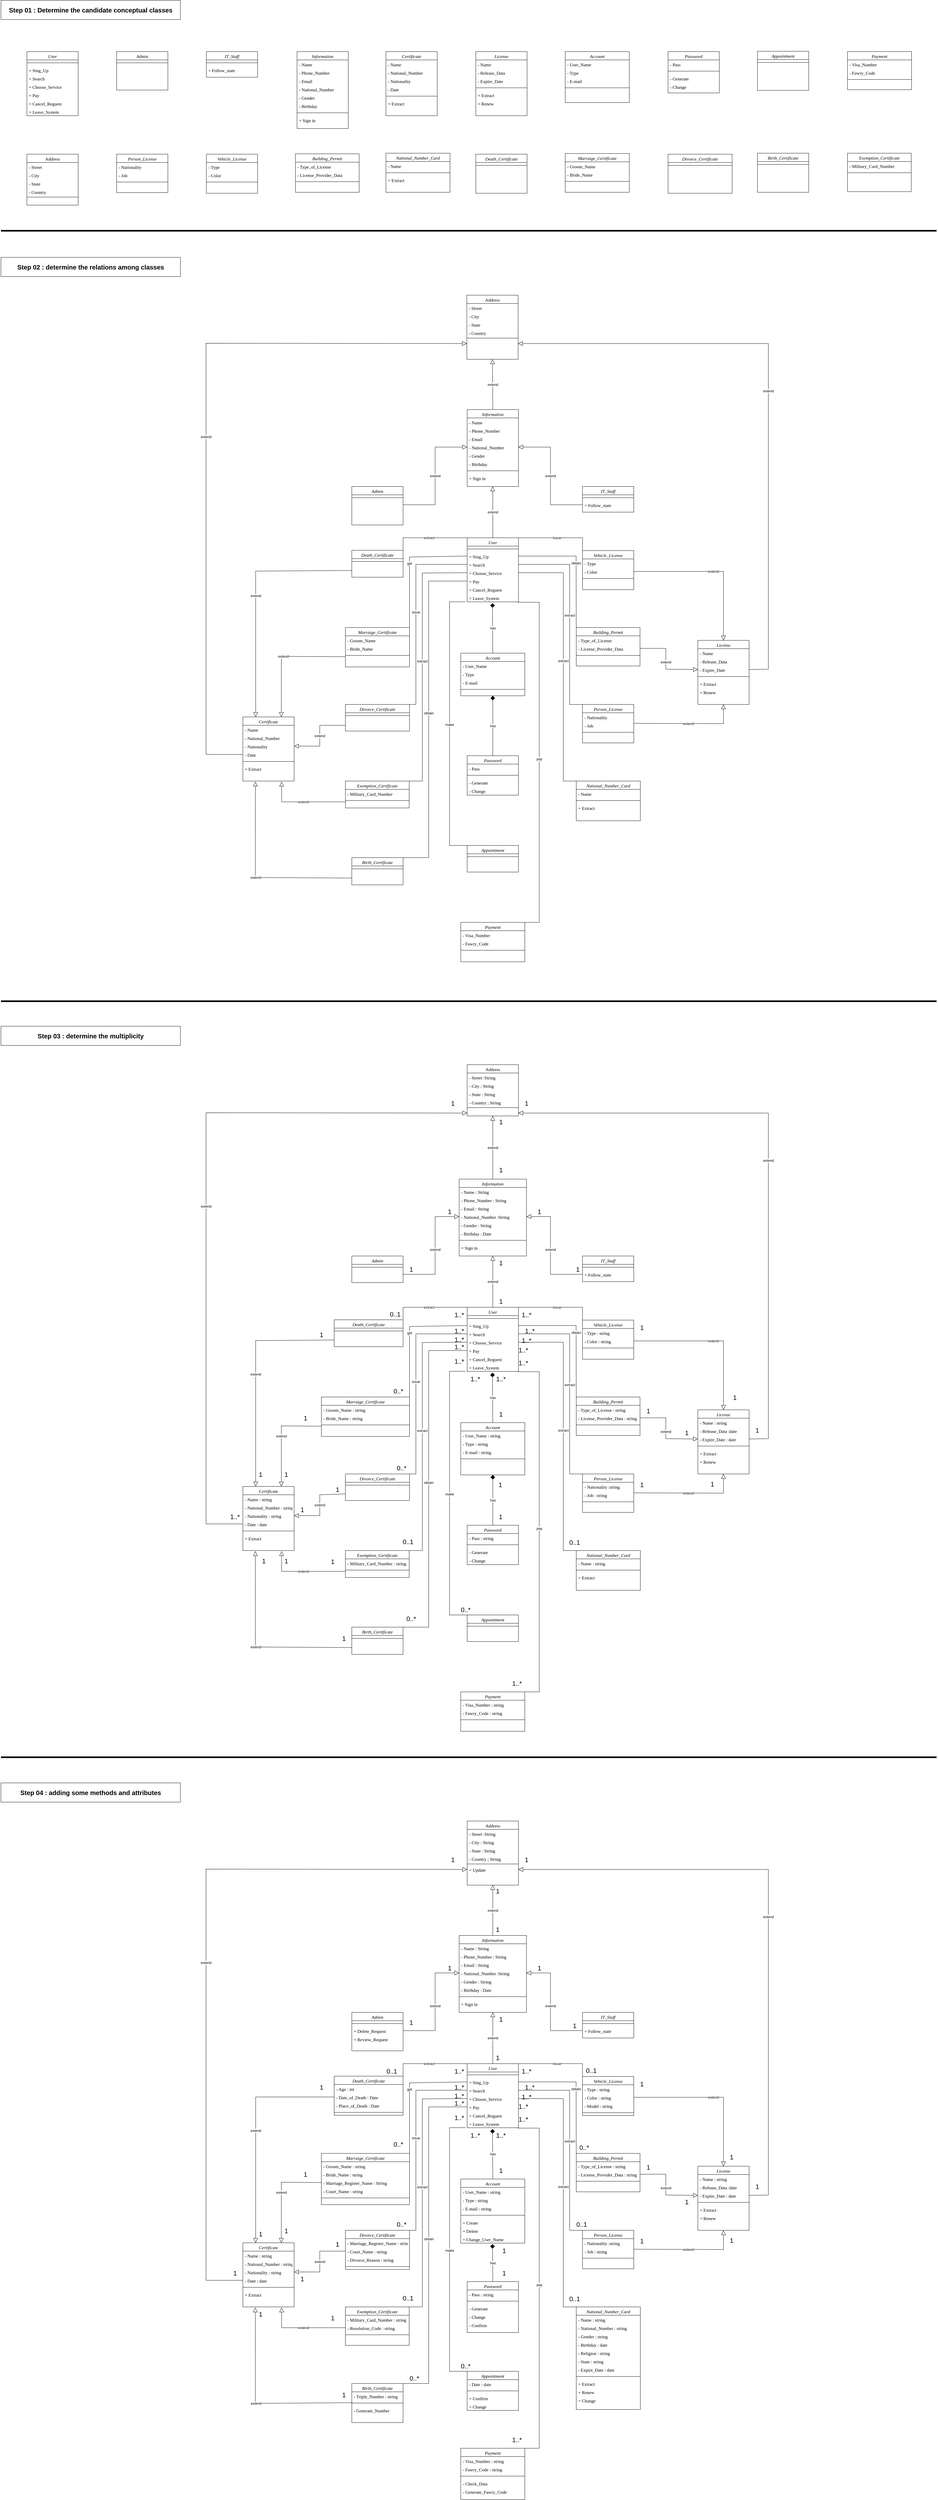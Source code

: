 <mxfile version="18.0.1" type="device"><diagram id="M9OFS9A6116knXHdXv6u" name="Page-1"><mxGraphModel dx="1240" dy="3790" grid="1" gridSize="10" guides="1" tooltips="1" connect="1" arrows="1" fold="1" page="1" pageScale="1" pageWidth="3000" pageHeight="3000" math="0" shadow="0"><root><mxCell id="0"/><mxCell id="1" parent="0"/><mxCell id="bq_ZZpl4XbM6FjpyYnSH-1" value="Information" style="swimlane;fontStyle=2;align=center;verticalAlign=top;childLayout=stackLayout;horizontal=1;startSize=26;horizontalStack=0;resizeParent=1;resizeLast=0;collapsible=1;marginBottom=0;rounded=0;shadow=0;strokeWidth=1;fontSize=14;fontFamily=Verdana;" parent="1" vertex="1"><mxGeometry x="964" y="-2719" width="160" height="240" as="geometry"><mxRectangle x="230" y="140" width="160" height="26" as="alternateBounds"/></mxGeometry></mxCell><mxCell id="bq_ZZpl4XbM6FjpyYnSH-2" value="- Name" style="text;align=left;verticalAlign=top;spacingLeft=4;spacingRight=4;overflow=hidden;rotatable=0;points=[[0,0.5],[1,0.5]];portConstraint=eastwest;fontSize=14;fontFamily=Verdana;" parent="bq_ZZpl4XbM6FjpyYnSH-1" vertex="1"><mxGeometry y="26" width="160" height="26" as="geometry"/></mxCell><mxCell id="bq_ZZpl4XbM6FjpyYnSH-3" value="- Phone_Number" style="text;align=left;verticalAlign=top;spacingLeft=4;spacingRight=4;overflow=hidden;rotatable=0;points=[[0,0.5],[1,0.5]];portConstraint=eastwest;rounded=0;shadow=0;html=0;fontSize=14;fontFamily=Verdana;" parent="bq_ZZpl4XbM6FjpyYnSH-1" vertex="1"><mxGeometry y="52" width="160" height="26" as="geometry"/></mxCell><mxCell id="bq_ZZpl4XbM6FjpyYnSH-4" value="- Email" style="text;align=left;verticalAlign=top;spacingLeft=4;spacingRight=4;overflow=hidden;rotatable=0;points=[[0,0.5],[1,0.5]];portConstraint=eastwest;rounded=0;shadow=0;html=0;fontSize=14;fontFamily=Verdana;" parent="bq_ZZpl4XbM6FjpyYnSH-1" vertex="1"><mxGeometry y="78" width="160" height="26" as="geometry"/></mxCell><mxCell id="bq_ZZpl4XbM6FjpyYnSH-5" value="- National_Number" style="text;align=left;verticalAlign=top;spacingLeft=4;spacingRight=4;overflow=hidden;rotatable=0;points=[[0,0.5],[1,0.5]];portConstraint=eastwest;rounded=0;shadow=0;html=0;fontSize=14;fontFamily=Verdana;" parent="bq_ZZpl4XbM6FjpyYnSH-1" vertex="1"><mxGeometry y="104" width="160" height="26" as="geometry"/></mxCell><mxCell id="bq_ZZpl4XbM6FjpyYnSH-6" value="- Gender" style="text;align=left;verticalAlign=top;spacingLeft=4;spacingRight=4;overflow=hidden;rotatable=0;points=[[0,0.5],[1,0.5]];portConstraint=eastwest;rounded=0;shadow=0;html=0;fontSize=14;fontFamily=Verdana;" parent="bq_ZZpl4XbM6FjpyYnSH-1" vertex="1"><mxGeometry y="130" width="160" height="26" as="geometry"/></mxCell><mxCell id="bq_ZZpl4XbM6FjpyYnSH-7" value="- Birthday" style="text;align=left;verticalAlign=top;spacingLeft=4;spacingRight=4;overflow=hidden;rotatable=0;points=[[0,0.5],[1,0.5]];portConstraint=eastwest;rounded=0;shadow=0;html=0;fontSize=14;fontFamily=Verdana;" parent="bq_ZZpl4XbM6FjpyYnSH-1" vertex="1"><mxGeometry y="156" width="160" height="26" as="geometry"/></mxCell><mxCell id="bq_ZZpl4XbM6FjpyYnSH-8" value="" style="line;html=1;strokeWidth=1;align=left;verticalAlign=middle;spacingTop=-1;spacingLeft=3;spacingRight=3;rotatable=0;labelPosition=right;points=[];portConstraint=eastwest;fontSize=14;fontFamily=Verdana;" parent="bq_ZZpl4XbM6FjpyYnSH-1" vertex="1"><mxGeometry y="182" width="160" height="18" as="geometry"/></mxCell><mxCell id="bq_ZZpl4XbM6FjpyYnSH-9" value="+ Sign in" style="text;align=left;verticalAlign=top;spacingLeft=4;spacingRight=4;overflow=hidden;rotatable=0;points=[[0,0.5],[1,0.5]];portConstraint=eastwest;fontSize=14;fontFamily=Verdana;" parent="bq_ZZpl4XbM6FjpyYnSH-1" vertex="1"><mxGeometry y="200" width="160" height="26" as="geometry"/></mxCell><mxCell id="bq_ZZpl4XbM6FjpyYnSH-10" value="Address" style="swimlane;fontStyle=0;align=center;verticalAlign=top;childLayout=stackLayout;horizontal=1;startSize=26;horizontalStack=0;resizeParent=1;resizeLast=0;collapsible=1;marginBottom=0;rounded=0;shadow=0;strokeWidth=1;fontSize=14;fontFamily=Verdana;" parent="1" vertex="1"><mxGeometry x="121" y="-2399" width="160" height="159" as="geometry"><mxRectangle x="550" y="140" width="160" height="26" as="alternateBounds"/></mxGeometry></mxCell><mxCell id="bq_ZZpl4XbM6FjpyYnSH-11" value="- Street" style="text;align=left;verticalAlign=top;spacingLeft=4;spacingRight=4;overflow=hidden;rotatable=0;points=[[0,0.5],[1,0.5]];portConstraint=eastwest;fontSize=14;fontFamily=Verdana;" parent="bq_ZZpl4XbM6FjpyYnSH-10" vertex="1"><mxGeometry y="26" width="160" height="26" as="geometry"/></mxCell><mxCell id="bq_ZZpl4XbM6FjpyYnSH-12" value="- City" style="text;align=left;verticalAlign=top;spacingLeft=4;spacingRight=4;overflow=hidden;rotatable=0;points=[[0,0.5],[1,0.5]];portConstraint=eastwest;rounded=0;shadow=0;html=0;fontSize=14;fontFamily=Verdana;" parent="bq_ZZpl4XbM6FjpyYnSH-10" vertex="1"><mxGeometry y="52" width="160" height="26" as="geometry"/></mxCell><mxCell id="bq_ZZpl4XbM6FjpyYnSH-13" value="- State" style="text;align=left;verticalAlign=top;spacingLeft=4;spacingRight=4;overflow=hidden;rotatable=0;points=[[0,0.5],[1,0.5]];portConstraint=eastwest;rounded=0;shadow=0;html=0;fontSize=14;fontFamily=Verdana;" parent="bq_ZZpl4XbM6FjpyYnSH-10" vertex="1"><mxGeometry y="78" width="160" height="26" as="geometry"/></mxCell><mxCell id="bq_ZZpl4XbM6FjpyYnSH-14" value="- Country" style="text;align=left;verticalAlign=top;spacingLeft=4;spacingRight=4;overflow=hidden;rotatable=0;points=[[0,0.5],[1,0.5]];portConstraint=eastwest;rounded=0;shadow=0;html=0;fontSize=14;fontFamily=Verdana;" parent="bq_ZZpl4XbM6FjpyYnSH-10" vertex="1"><mxGeometry y="104" width="160" height="26" as="geometry"/></mxCell><mxCell id="bq_ZZpl4XbM6FjpyYnSH-15" value="" style="line;html=1;strokeWidth=1;align=left;verticalAlign=middle;spacingTop=-1;spacingLeft=3;spacingRight=3;rotatable=0;labelPosition=right;points=[];portConstraint=eastwest;fontSize=14;fontFamily=Verdana;" parent="bq_ZZpl4XbM6FjpyYnSH-10" vertex="1"><mxGeometry y="130" width="160" height="8" as="geometry"/></mxCell><mxCell id="bq_ZZpl4XbM6FjpyYnSH-25" value="Admin" style="swimlane;fontStyle=2;align=center;verticalAlign=top;childLayout=stackLayout;horizontal=1;startSize=26;horizontalStack=0;resizeParent=1;resizeLast=0;collapsible=1;marginBottom=0;rounded=0;shadow=0;strokeWidth=1;fontSize=14;fontFamily=Verdana;" parent="1" vertex="1"><mxGeometry x="401" y="-2719" width="160" height="120" as="geometry"><mxRectangle x="230" y="140" width="160" height="26" as="alternateBounds"/></mxGeometry></mxCell><mxCell id="bq_ZZpl4XbM6FjpyYnSH-26" value="" style="line;html=1;strokeWidth=1;align=left;verticalAlign=middle;spacingTop=-1;spacingLeft=3;spacingRight=3;rotatable=0;labelPosition=right;points=[];portConstraint=eastwest;fontSize=14;fontFamily=Verdana;" parent="bq_ZZpl4XbM6FjpyYnSH-25" vertex="1"><mxGeometry y="26" width="160" height="18" as="geometry"/></mxCell><mxCell id="bq_ZZpl4XbM6FjpyYnSH-29" value="IT_Stuff" style="swimlane;fontStyle=2;align=center;verticalAlign=top;childLayout=stackLayout;horizontal=1;startSize=26;horizontalStack=0;resizeParent=1;resizeLast=0;collapsible=1;marginBottom=0;rounded=0;shadow=0;strokeWidth=1;fontSize=14;fontFamily=Verdana;" parent="1" vertex="1"><mxGeometry x="681" y="-2719" width="160" height="80" as="geometry"><mxRectangle x="230" y="140" width="160" height="26" as="alternateBounds"/></mxGeometry></mxCell><mxCell id="bq_ZZpl4XbM6FjpyYnSH-30" value="" style="line;html=1;strokeWidth=1;align=left;verticalAlign=middle;spacingTop=-1;spacingLeft=3;spacingRight=3;rotatable=0;labelPosition=right;points=[];portConstraint=eastwest;fontSize=14;fontFamily=Verdana;" parent="bq_ZZpl4XbM6FjpyYnSH-29" vertex="1"><mxGeometry y="26" width="160" height="18" as="geometry"/></mxCell><mxCell id="bq_ZZpl4XbM6FjpyYnSH-31" value="+ Follow_state" style="text;align=left;verticalAlign=top;spacingLeft=4;spacingRight=4;overflow=hidden;rotatable=0;points=[[0,0.5],[1,0.5]];portConstraint=eastwest;fontSize=14;fontFamily=Verdana;" parent="bq_ZZpl4XbM6FjpyYnSH-29" vertex="1"><mxGeometry y="44" width="160" height="26" as="geometry"/></mxCell><mxCell id="bq_ZZpl4XbM6FjpyYnSH-32" value="National_Number_Card" style="swimlane;fontStyle=2;align=center;verticalAlign=top;childLayout=stackLayout;horizontal=1;startSize=26;horizontalStack=0;resizeParent=1;resizeLast=0;collapsible=1;marginBottom=0;rounded=0;shadow=0;strokeWidth=1;fontSize=14;fontFamily=Verdana;" parent="1" vertex="1"><mxGeometry x="1241.5" y="-2402" width="200" height="122" as="geometry"><mxRectangle x="230" y="140" width="160" height="26" as="alternateBounds"/></mxGeometry></mxCell><mxCell id="bq_ZZpl4XbM6FjpyYnSH-33" value="- Name" style="text;align=left;verticalAlign=top;spacingLeft=4;spacingRight=4;overflow=hidden;rotatable=0;points=[[0,0.5],[1,0.5]];portConstraint=eastwest;fontSize=14;fontFamily=Verdana;" parent="bq_ZZpl4XbM6FjpyYnSH-32" vertex="1"><mxGeometry y="26" width="200" height="26" as="geometry"/></mxCell><mxCell id="bq_ZZpl4XbM6FjpyYnSH-40" value="" style="line;html=1;strokeWidth=1;align=left;verticalAlign=middle;spacingTop=-1;spacingLeft=3;spacingRight=3;rotatable=0;labelPosition=right;points=[];portConstraint=eastwest;fontSize=14;fontFamily=Verdana;" parent="bq_ZZpl4XbM6FjpyYnSH-32" vertex="1"><mxGeometry y="52" width="200" height="18" as="geometry"/></mxCell><mxCell id="bq_ZZpl4XbM6FjpyYnSH-41" value="+ Extract" style="text;align=left;verticalAlign=top;spacingLeft=4;spacingRight=4;overflow=hidden;rotatable=0;points=[[0,0.5],[1,0.5]];portConstraint=eastwest;fontSize=14;fontFamily=Verdana;" parent="bq_ZZpl4XbM6FjpyYnSH-32" vertex="1"><mxGeometry y="70" width="200" height="26" as="geometry"/></mxCell><mxCell id="bq_ZZpl4XbM6FjpyYnSH-44" value="Vehicle_License" style="swimlane;fontStyle=2;align=center;verticalAlign=top;childLayout=stackLayout;horizontal=1;startSize=26;horizontalStack=0;resizeParent=1;resizeLast=0;collapsible=1;marginBottom=0;rounded=0;shadow=0;strokeWidth=1;fontSize=14;fontFamily=Verdana;" parent="1" vertex="1"><mxGeometry x="681" y="-2399" width="160" height="122" as="geometry"><mxRectangle x="230" y="140" width="160" height="26" as="alternateBounds"/></mxGeometry></mxCell><mxCell id="bq_ZZpl4XbM6FjpyYnSH-45" value="- Type" style="text;align=left;verticalAlign=top;spacingLeft=4;spacingRight=4;overflow=hidden;rotatable=0;points=[[0,0.5],[1,0.5]];portConstraint=eastwest;fontSize=14;fontFamily=Verdana;" parent="bq_ZZpl4XbM6FjpyYnSH-44" vertex="1"><mxGeometry y="26" width="160" height="26" as="geometry"/></mxCell><mxCell id="bq_ZZpl4XbM6FjpyYnSH-46" value="- Color" style="text;align=left;verticalAlign=top;spacingLeft=4;spacingRight=4;overflow=hidden;rotatable=0;points=[[0,0.5],[1,0.5]];portConstraint=eastwest;rounded=0;shadow=0;html=0;fontSize=14;fontFamily=Verdana;" parent="bq_ZZpl4XbM6FjpyYnSH-44" vertex="1"><mxGeometry y="52" width="160" height="26" as="geometry"/></mxCell><mxCell id="bq_ZZpl4XbM6FjpyYnSH-48" value="" style="line;html=1;strokeWidth=1;align=left;verticalAlign=middle;spacingTop=-1;spacingLeft=3;spacingRight=3;rotatable=0;labelPosition=right;points=[];portConstraint=eastwest;fontSize=14;fontFamily=Verdana;" parent="bq_ZZpl4XbM6FjpyYnSH-44" vertex="1"><mxGeometry y="78" width="160" height="18" as="geometry"/></mxCell><mxCell id="bq_ZZpl4XbM6FjpyYnSH-49" value="License" style="swimlane;fontStyle=2;align=center;verticalAlign=top;childLayout=stackLayout;horizontal=1;startSize=26;horizontalStack=0;resizeParent=1;resizeLast=0;collapsible=1;marginBottom=0;rounded=0;shadow=0;strokeWidth=1;fontSize=14;fontFamily=Verdana;" parent="1" vertex="1"><mxGeometry x="1522" y="-2719" width="160" height="200" as="geometry"><mxRectangle x="230" y="140" width="160" height="26" as="alternateBounds"/></mxGeometry></mxCell><mxCell id="bq_ZZpl4XbM6FjpyYnSH-50" value="- Name" style="text;align=left;verticalAlign=top;spacingLeft=4;spacingRight=4;overflow=hidden;rotatable=0;points=[[0,0.5],[1,0.5]];portConstraint=eastwest;fontSize=14;fontFamily=Verdana;" parent="bq_ZZpl4XbM6FjpyYnSH-49" vertex="1"><mxGeometry y="26" width="160" height="26" as="geometry"/></mxCell><mxCell id="bq_ZZpl4XbM6FjpyYnSH-51" value="- Release_Data" style="text;align=left;verticalAlign=top;spacingLeft=4;spacingRight=4;overflow=hidden;rotatable=0;points=[[0,0.5],[1,0.5]];portConstraint=eastwest;rounded=0;shadow=0;html=0;fontSize=14;fontFamily=Verdana;" parent="bq_ZZpl4XbM6FjpyYnSH-49" vertex="1"><mxGeometry y="52" width="160" height="26" as="geometry"/></mxCell><mxCell id="bq_ZZpl4XbM6FjpyYnSH-52" value="- Expire_Date" style="text;align=left;verticalAlign=top;spacingLeft=4;spacingRight=4;overflow=hidden;rotatable=0;points=[[0,0.5],[1,0.5]];portConstraint=eastwest;rounded=0;shadow=0;html=0;fontSize=14;fontFamily=Verdana;" parent="bq_ZZpl4XbM6FjpyYnSH-49" vertex="1"><mxGeometry y="78" width="160" height="26" as="geometry"/></mxCell><mxCell id="bq_ZZpl4XbM6FjpyYnSH-53" value="" style="line;html=1;strokeWidth=1;align=left;verticalAlign=middle;spacingTop=-1;spacingLeft=3;spacingRight=3;rotatable=0;labelPosition=right;points=[];portConstraint=eastwest;fontSize=14;fontFamily=Verdana;" parent="bq_ZZpl4XbM6FjpyYnSH-49" vertex="1"><mxGeometry y="104" width="160" height="18" as="geometry"/></mxCell><mxCell id="bq_ZZpl4XbM6FjpyYnSH-54" value="+ Extract" style="text;align=left;verticalAlign=top;spacingLeft=4;spacingRight=4;overflow=hidden;rotatable=0;points=[[0,0.5],[1,0.5]];portConstraint=eastwest;fontSize=14;fontFamily=Verdana;" parent="bq_ZZpl4XbM6FjpyYnSH-49" vertex="1"><mxGeometry y="122" width="160" height="26" as="geometry"/></mxCell><mxCell id="bq_ZZpl4XbM6FjpyYnSH-55" value="+ Renew" style="text;align=left;verticalAlign=top;spacingLeft=4;spacingRight=4;overflow=hidden;rotatable=0;points=[[0,0.5],[1,0.5]];portConstraint=eastwest;fontSize=14;fontFamily=Verdana;" parent="bq_ZZpl4XbM6FjpyYnSH-49" vertex="1"><mxGeometry y="148" width="160" height="26" as="geometry"/></mxCell><mxCell id="bq_ZZpl4XbM6FjpyYnSH-56" value="Person_License" style="swimlane;fontStyle=2;align=center;verticalAlign=top;childLayout=stackLayout;horizontal=1;startSize=26;horizontalStack=0;resizeParent=1;resizeLast=0;collapsible=1;marginBottom=0;rounded=0;shadow=0;strokeWidth=1;fontSize=14;fontFamily=Verdana;" parent="1" vertex="1"><mxGeometry x="401" y="-2399" width="160" height="120" as="geometry"><mxRectangle x="230" y="140" width="160" height="26" as="alternateBounds"/></mxGeometry></mxCell><mxCell id="bq_ZZpl4XbM6FjpyYnSH-57" value="- Nationality" style="text;align=left;verticalAlign=top;spacingLeft=4;spacingRight=4;overflow=hidden;rotatable=0;points=[[0,0.5],[1,0.5]];portConstraint=eastwest;fontSize=14;fontFamily=Verdana;" parent="bq_ZZpl4XbM6FjpyYnSH-56" vertex="1"><mxGeometry y="26" width="160" height="26" as="geometry"/></mxCell><mxCell id="bq_ZZpl4XbM6FjpyYnSH-58" value="- Job" style="text;align=left;verticalAlign=top;spacingLeft=4;spacingRight=4;overflow=hidden;rotatable=0;points=[[0,0.5],[1,0.5]];portConstraint=eastwest;rounded=0;shadow=0;html=0;fontSize=14;fontFamily=Verdana;" parent="bq_ZZpl4XbM6FjpyYnSH-56" vertex="1"><mxGeometry y="52" width="160" height="26" as="geometry"/></mxCell><mxCell id="bq_ZZpl4XbM6FjpyYnSH-59" value="" style="line;html=1;strokeWidth=1;align=left;verticalAlign=middle;spacingTop=-1;spacingLeft=3;spacingRight=3;rotatable=0;labelPosition=right;points=[];portConstraint=eastwest;fontSize=14;fontFamily=Verdana;" parent="bq_ZZpl4XbM6FjpyYnSH-56" vertex="1"><mxGeometry y="78" width="160" height="18" as="geometry"/></mxCell><mxCell id="bq_ZZpl4XbM6FjpyYnSH-61" value="Payment" style="swimlane;fontStyle=2;align=center;verticalAlign=top;childLayout=stackLayout;horizontal=1;startSize=26;horizontalStack=0;resizeParent=1;resizeLast=0;collapsible=1;marginBottom=0;rounded=0;shadow=0;strokeWidth=1;fontSize=14;fontFamily=Verdana;" parent="1" vertex="1"><mxGeometry x="2682" y="-2719" width="200" height="119" as="geometry"><mxRectangle x="230" y="140" width="160" height="26" as="alternateBounds"/></mxGeometry></mxCell><mxCell id="bq_ZZpl4XbM6FjpyYnSH-62" value="- Visa_Number" style="text;align=left;verticalAlign=top;spacingLeft=4;spacingRight=4;overflow=hidden;rotatable=0;points=[[0,0.5],[1,0.5]];portConstraint=eastwest;fontSize=14;fontFamily=Verdana;" parent="bq_ZZpl4XbM6FjpyYnSH-61" vertex="1"><mxGeometry y="26" width="200" height="26" as="geometry"/></mxCell><mxCell id="bq_ZZpl4XbM6FjpyYnSH-63" value="- Fawry_Code" style="text;align=left;verticalAlign=top;spacingLeft=4;spacingRight=4;overflow=hidden;rotatable=0;points=[[0,0.5],[1,0.5]];portConstraint=eastwest;rounded=0;shadow=0;html=0;fontSize=14;fontFamily=Verdana;" parent="bq_ZZpl4XbM6FjpyYnSH-61" vertex="1"><mxGeometry y="52" width="200" height="26" as="geometry"/></mxCell><mxCell id="bq_ZZpl4XbM6FjpyYnSH-64" value="" style="line;html=1;strokeWidth=1;align=left;verticalAlign=middle;spacingTop=-1;spacingLeft=3;spacingRight=3;rotatable=0;labelPosition=right;points=[];portConstraint=eastwest;fontSize=14;fontFamily=Verdana;" parent="bq_ZZpl4XbM6FjpyYnSH-61" vertex="1"><mxGeometry y="78" width="200" height="18" as="geometry"/></mxCell><mxCell id="bq_ZZpl4XbM6FjpyYnSH-67" value="Divorce_Certificate" style="swimlane;fontStyle=2;align=center;verticalAlign=top;childLayout=stackLayout;horizontal=1;startSize=26;horizontalStack=0;resizeParent=1;resizeLast=0;collapsible=1;marginBottom=0;rounded=0;shadow=0;strokeWidth=1;fontSize=14;fontFamily=Verdana;" parent="1" vertex="1"><mxGeometry x="2122" y="-2399" width="200" height="122" as="geometry"><mxRectangle x="230" y="140" width="160" height="26" as="alternateBounds"/></mxGeometry></mxCell><mxCell id="bq_ZZpl4XbM6FjpyYnSH-71" value="" style="line;html=1;strokeWidth=1;align=left;verticalAlign=middle;spacingTop=-1;spacingLeft=3;spacingRight=3;rotatable=0;labelPosition=right;points=[];portConstraint=eastwest;fontSize=14;fontFamily=Verdana;" parent="bq_ZZpl4XbM6FjpyYnSH-67" vertex="1"><mxGeometry y="26" width="200" height="18" as="geometry"/></mxCell><mxCell id="bq_ZZpl4XbM6FjpyYnSH-72" value="Death_Certificate" style="swimlane;fontStyle=2;align=center;verticalAlign=top;childLayout=stackLayout;horizontal=1;startSize=26;horizontalStack=0;resizeParent=1;resizeLast=0;collapsible=1;marginBottom=0;rounded=0;shadow=0;strokeWidth=1;fontSize=14;fontFamily=Verdana;" parent="1" vertex="1"><mxGeometry x="1522" y="-2399" width="160" height="122" as="geometry"><mxRectangle x="230" y="140" width="160" height="26" as="alternateBounds"/></mxGeometry></mxCell><mxCell id="bq_ZZpl4XbM6FjpyYnSH-76" value="" style="line;html=1;strokeWidth=1;align=left;verticalAlign=middle;spacingTop=-1;spacingLeft=3;spacingRight=3;rotatable=0;labelPosition=right;points=[];portConstraint=eastwest;fontSize=14;fontFamily=Verdana;" parent="bq_ZZpl4XbM6FjpyYnSH-72" vertex="1"><mxGeometry y="26" width="160" height="18" as="geometry"/></mxCell><mxCell id="bq_ZZpl4XbM6FjpyYnSH-77" value="Birth_Certificate" style="swimlane;fontStyle=2;align=center;verticalAlign=top;childLayout=stackLayout;horizontal=1;startSize=26;horizontalStack=0;resizeParent=1;resizeLast=0;collapsible=1;marginBottom=0;rounded=0;shadow=0;strokeWidth=1;fontSize=14;fontFamily=Verdana;" parent="1" vertex="1"><mxGeometry x="2401" y="-2402" width="160" height="122" as="geometry"><mxRectangle x="230" y="140" width="160" height="26" as="alternateBounds"/></mxGeometry></mxCell><mxCell id="bq_ZZpl4XbM6FjpyYnSH-79" value="" style="line;html=1;strokeWidth=1;align=left;verticalAlign=middle;spacingTop=-1;spacingLeft=3;spacingRight=3;rotatable=0;labelPosition=right;points=[];portConstraint=eastwest;fontSize=14;fontFamily=Verdana;" parent="bq_ZZpl4XbM6FjpyYnSH-77" vertex="1"><mxGeometry y="26" width="160" height="18" as="geometry"/></mxCell><mxCell id="bq_ZZpl4XbM6FjpyYnSH-81" value="Marraige_Certificate" style="swimlane;fontStyle=2;align=center;verticalAlign=top;childLayout=stackLayout;horizontal=1;startSize=26;horizontalStack=0;resizeParent=1;resizeLast=0;collapsible=1;marginBottom=0;rounded=0;shadow=0;strokeWidth=1;fontSize=14;fontFamily=Verdana;" parent="1" vertex="1"><mxGeometry x="1801" y="-2401" width="200" height="121" as="geometry"><mxRectangle x="230" y="140" width="160" height="26" as="alternateBounds"/></mxGeometry></mxCell><mxCell id="bq_ZZpl4XbM6FjpyYnSH-82" value="- Groom_Name" style="text;align=left;verticalAlign=top;spacingLeft=4;spacingRight=4;overflow=hidden;rotatable=0;points=[[0,0.5],[1,0.5]];portConstraint=eastwest;fontSize=14;fontFamily=Verdana;" parent="bq_ZZpl4XbM6FjpyYnSH-81" vertex="1"><mxGeometry y="26" width="200" height="26" as="geometry"/></mxCell><mxCell id="bq_ZZpl4XbM6FjpyYnSH-83" value="- Bride_Name" style="text;align=left;verticalAlign=top;spacingLeft=4;spacingRight=4;overflow=hidden;rotatable=0;points=[[0,0.5],[1,0.5]];portConstraint=eastwest;rounded=0;shadow=0;html=0;fontSize=14;fontFamily=Verdana;" parent="bq_ZZpl4XbM6FjpyYnSH-81" vertex="1"><mxGeometry y="52" width="200" height="26" as="geometry"/></mxCell><mxCell id="bq_ZZpl4XbM6FjpyYnSH-86" value="" style="line;html=1;strokeWidth=1;align=left;verticalAlign=middle;spacingTop=-1;spacingLeft=3;spacingRight=3;rotatable=0;labelPosition=right;points=[];portConstraint=eastwest;fontSize=14;fontFamily=Verdana;" parent="bq_ZZpl4XbM6FjpyYnSH-81" vertex="1"><mxGeometry y="78" width="200" height="18" as="geometry"/></mxCell><mxCell id="bq_ZZpl4XbM6FjpyYnSH-87" value="Certificate" style="swimlane;fontStyle=2;align=center;verticalAlign=top;childLayout=stackLayout;horizontal=1;startSize=26;horizontalStack=0;resizeParent=1;resizeLast=0;collapsible=1;marginBottom=0;rounded=0;shadow=0;strokeWidth=1;fontSize=14;fontFamily=Verdana;" parent="1" vertex="1"><mxGeometry x="1241.5" y="-2719" width="160" height="200" as="geometry"><mxRectangle x="230" y="140" width="160" height="26" as="alternateBounds"/></mxGeometry></mxCell><mxCell id="bq_ZZpl4XbM6FjpyYnSH-88" value="- Name" style="text;align=left;verticalAlign=top;spacingLeft=4;spacingRight=4;overflow=hidden;rotatable=0;points=[[0,0.5],[1,0.5]];portConstraint=eastwest;fontSize=14;fontFamily=Verdana;" parent="bq_ZZpl4XbM6FjpyYnSH-87" vertex="1"><mxGeometry y="26" width="160" height="26" as="geometry"/></mxCell><mxCell id="bq_ZZpl4XbM6FjpyYnSH-89" value="- National_Number" style="text;align=left;verticalAlign=top;spacingLeft=4;spacingRight=4;overflow=hidden;rotatable=0;points=[[0,0.5],[1,0.5]];portConstraint=eastwest;rounded=0;shadow=0;html=0;fontSize=14;fontFamily=Verdana;" parent="bq_ZZpl4XbM6FjpyYnSH-87" vertex="1"><mxGeometry y="52" width="160" height="26" as="geometry"/></mxCell><mxCell id="bq_ZZpl4XbM6FjpyYnSH-90" value="- Nationality" style="text;align=left;verticalAlign=top;spacingLeft=4;spacingRight=4;overflow=hidden;rotatable=0;points=[[0,0.5],[1,0.5]];portConstraint=eastwest;fontSize=14;fontFamily=Verdana;" parent="bq_ZZpl4XbM6FjpyYnSH-87" vertex="1"><mxGeometry y="78" width="160" height="26" as="geometry"/></mxCell><mxCell id="bq_ZZpl4XbM6FjpyYnSH-91" value="- Date" style="text;align=left;verticalAlign=top;spacingLeft=4;spacingRight=4;overflow=hidden;rotatable=0;points=[[0,0.5],[1,0.5]];portConstraint=eastwest;fontSize=14;fontFamily=Verdana;" parent="bq_ZZpl4XbM6FjpyYnSH-87" vertex="1"><mxGeometry y="104" width="160" height="26" as="geometry"/></mxCell><mxCell id="bq_ZZpl4XbM6FjpyYnSH-92" value="" style="line;html=1;strokeWidth=1;align=left;verticalAlign=middle;spacingTop=-1;spacingLeft=3;spacingRight=3;rotatable=0;labelPosition=right;points=[];portConstraint=eastwest;fontSize=14;fontFamily=Verdana;" parent="bq_ZZpl4XbM6FjpyYnSH-87" vertex="1"><mxGeometry y="130" width="160" height="18" as="geometry"/></mxCell><mxCell id="bq_ZZpl4XbM6FjpyYnSH-93" value="+ Extract" style="text;align=left;verticalAlign=top;spacingLeft=4;spacingRight=4;overflow=hidden;rotatable=0;points=[[0,0.5],[1,0.5]];portConstraint=eastwest;fontSize=14;fontFamily=Verdana;" parent="bq_ZZpl4XbM6FjpyYnSH-87" vertex="1"><mxGeometry y="148" width="160" height="52" as="geometry"/></mxCell><mxCell id="bq_ZZpl4XbM6FjpyYnSH-94" value="Account" style="swimlane;fontStyle=2;align=center;verticalAlign=top;childLayout=stackLayout;horizontal=1;startSize=26;horizontalStack=0;resizeParent=1;resizeLast=0;collapsible=1;marginBottom=0;rounded=0;shadow=0;strokeWidth=1;fontSize=14;fontFamily=Verdana;" parent="1" vertex="1"><mxGeometry x="1801" y="-2719" width="200" height="159" as="geometry"><mxRectangle x="230" y="140" width="160" height="26" as="alternateBounds"/></mxGeometry></mxCell><mxCell id="bq_ZZpl4XbM6FjpyYnSH-95" value="- User_Name" style="text;align=left;verticalAlign=top;spacingLeft=4;spacingRight=4;overflow=hidden;rotatable=0;points=[[0,0.5],[1,0.5]];portConstraint=eastwest;fontSize=14;fontFamily=Verdana;" parent="bq_ZZpl4XbM6FjpyYnSH-94" vertex="1"><mxGeometry y="26" width="200" height="26" as="geometry"/></mxCell><mxCell id="bq_ZZpl4XbM6FjpyYnSH-96" value="- Type" style="text;align=left;verticalAlign=top;spacingLeft=4;spacingRight=4;overflow=hidden;rotatable=0;points=[[0,0.5],[1,0.5]];portConstraint=eastwest;rounded=0;shadow=0;html=0;fontSize=14;fontFamily=Verdana;" parent="bq_ZZpl4XbM6FjpyYnSH-94" vertex="1"><mxGeometry y="52" width="200" height="26" as="geometry"/></mxCell><mxCell id="bq_ZZpl4XbM6FjpyYnSH-97" value="- E-mail" style="text;align=left;verticalAlign=top;spacingLeft=4;spacingRight=4;overflow=hidden;rotatable=0;points=[[0,0.5],[1,0.5]];portConstraint=eastwest;rounded=0;shadow=0;html=0;fontSize=14;fontFamily=Verdana;" parent="bq_ZZpl4XbM6FjpyYnSH-94" vertex="1"><mxGeometry y="78" width="200" height="26" as="geometry"/></mxCell><mxCell id="bq_ZZpl4XbM6FjpyYnSH-98" value="" style="line;html=1;strokeWidth=1;align=left;verticalAlign=middle;spacingTop=-1;spacingLeft=3;spacingRight=3;rotatable=0;labelPosition=right;points=[];portConstraint=eastwest;fontSize=14;fontFamily=Verdana;" parent="bq_ZZpl4XbM6FjpyYnSH-94" vertex="1"><mxGeometry y="104" width="200" height="18" as="geometry"/></mxCell><mxCell id="bq_ZZpl4XbM6FjpyYnSH-102" value="Password" style="swimlane;fontStyle=2;align=center;verticalAlign=top;childLayout=stackLayout;horizontal=1;startSize=26;horizontalStack=0;resizeParent=1;resizeLast=0;collapsible=1;marginBottom=0;rounded=0;shadow=0;strokeWidth=1;fontSize=14;fontFamily=Verdana;" parent="1" vertex="1"><mxGeometry x="2122" y="-2719" width="160" height="129" as="geometry"><mxRectangle x="230" y="140" width="160" height="26" as="alternateBounds"/></mxGeometry></mxCell><mxCell id="bq_ZZpl4XbM6FjpyYnSH-103" value="- Pass" style="text;align=left;verticalAlign=top;spacingLeft=4;spacingRight=4;overflow=hidden;rotatable=0;points=[[0,0.5],[1,0.5]];portConstraint=eastwest;fontSize=14;fontFamily=Verdana;" parent="bq_ZZpl4XbM6FjpyYnSH-102" vertex="1"><mxGeometry y="26" width="160" height="26" as="geometry"/></mxCell><mxCell id="bq_ZZpl4XbM6FjpyYnSH-104" value="" style="line;html=1;strokeWidth=1;align=left;verticalAlign=middle;spacingTop=-1;spacingLeft=3;spacingRight=3;rotatable=0;labelPosition=right;points=[];portConstraint=eastwest;fontSize=14;fontFamily=Verdana;" parent="bq_ZZpl4XbM6FjpyYnSH-102" vertex="1"><mxGeometry y="52" width="160" height="18" as="geometry"/></mxCell><mxCell id="bq_ZZpl4XbM6FjpyYnSH-105" value="- Generate" style="text;align=left;verticalAlign=top;spacingLeft=4;spacingRight=4;overflow=hidden;rotatable=0;points=[[0,0.5],[1,0.5]];portConstraint=eastwest;fontSize=14;fontFamily=Verdana;" parent="bq_ZZpl4XbM6FjpyYnSH-102" vertex="1"><mxGeometry y="70" width="160" height="26" as="geometry"/></mxCell><mxCell id="bq_ZZpl4XbM6FjpyYnSH-106" value="- Change" style="text;align=left;verticalAlign=top;spacingLeft=4;spacingRight=4;overflow=hidden;rotatable=0;points=[[0,0.5],[1,0.5]];portConstraint=eastwest;fontSize=14;fontFamily=Verdana;" parent="bq_ZZpl4XbM6FjpyYnSH-102" vertex="1"><mxGeometry y="96" width="160" height="26" as="geometry"/></mxCell><mxCell id="bq_ZZpl4XbM6FjpyYnSH-109" value="Appointment" style="swimlane;fontStyle=2;align=center;verticalAlign=top;childLayout=stackLayout;horizontal=1;startSize=26;horizontalStack=0;resizeParent=1;resizeLast=0;collapsible=1;marginBottom=0;rounded=0;shadow=0;strokeWidth=1;fontSize=14;fontFamily=Verdana;" parent="1" vertex="1"><mxGeometry x="2401" y="-2720" width="160" height="122" as="geometry"><mxRectangle x="230" y="140" width="160" height="26" as="alternateBounds"/></mxGeometry></mxCell><mxCell id="bq_ZZpl4XbM6FjpyYnSH-111" value="" style="line;html=1;strokeWidth=1;align=left;verticalAlign=middle;spacingTop=-1;spacingLeft=3;spacingRight=3;rotatable=0;labelPosition=right;points=[];portConstraint=eastwest;fontSize=14;fontFamily=Verdana;" parent="bq_ZZpl4XbM6FjpyYnSH-109" vertex="1"><mxGeometry y="26" width="160" height="18" as="geometry"/></mxCell><mxCell id="bq_ZZpl4XbM6FjpyYnSH-114" value="Exemption_Certificate" style="swimlane;fontStyle=2;align=center;verticalAlign=top;childLayout=stackLayout;horizontal=1;startSize=26;horizontalStack=0;resizeParent=1;resizeLast=0;collapsible=1;marginBottom=0;rounded=0;shadow=0;strokeWidth=1;fontSize=14;fontFamily=Verdana;" parent="1" vertex="1"><mxGeometry x="2682" y="-2402" width="199" height="120" as="geometry"><mxRectangle x="230" y="140" width="160" height="26" as="alternateBounds"/></mxGeometry></mxCell><mxCell id="bq_ZZpl4XbM6FjpyYnSH-115" value="- Military_Card_Number" style="text;align=left;verticalAlign=top;spacingLeft=4;spacingRight=4;overflow=hidden;rotatable=0;points=[[0,0.5],[1,0.5]];portConstraint=eastwest;fontSize=14;fontFamily=Verdana;" parent="bq_ZZpl4XbM6FjpyYnSH-114" vertex="1"><mxGeometry y="26" width="199" height="26" as="geometry"/></mxCell><mxCell id="bq_ZZpl4XbM6FjpyYnSH-117" value="" style="line;html=1;strokeWidth=1;align=left;verticalAlign=middle;spacingTop=-1;spacingLeft=3;spacingRight=3;rotatable=0;labelPosition=right;points=[];portConstraint=eastwest;fontSize=14;fontFamily=Verdana;" parent="bq_ZZpl4XbM6FjpyYnSH-114" vertex="1"><mxGeometry y="52" width="199" height="18" as="geometry"/></mxCell><mxCell id="bq_ZZpl4XbM6FjpyYnSH-118" value="Building_Permit" style="swimlane;fontStyle=2;align=center;verticalAlign=top;childLayout=stackLayout;horizontal=1;startSize=26;horizontalStack=0;resizeParent=1;resizeLast=0;collapsible=1;marginBottom=0;rounded=0;shadow=0;strokeWidth=1;fontSize=14;fontFamily=Verdana;" parent="1" vertex="1"><mxGeometry x="959" y="-2400" width="199" height="120" as="geometry"><mxRectangle x="230" y="140" width="160" height="26" as="alternateBounds"/></mxGeometry></mxCell><mxCell id="bq_ZZpl4XbM6FjpyYnSH-119" value="- Type_of_License" style="text;align=left;verticalAlign=top;spacingLeft=4;spacingRight=4;overflow=hidden;rotatable=0;points=[[0,0.5],[1,0.5]];portConstraint=eastwest;fontSize=14;fontFamily=Verdana;" parent="bq_ZZpl4XbM6FjpyYnSH-118" vertex="1"><mxGeometry y="26" width="199" height="26" as="geometry"/></mxCell><mxCell id="bq_ZZpl4XbM6FjpyYnSH-120" value="- License_Provider_Data" style="text;align=left;verticalAlign=top;spacingLeft=4;spacingRight=4;overflow=hidden;rotatable=0;points=[[0,0.5],[1,0.5]];portConstraint=eastwest;fontSize=14;fontFamily=Verdana;" parent="bq_ZZpl4XbM6FjpyYnSH-118" vertex="1"><mxGeometry y="52" width="199" height="26" as="geometry"/></mxCell><mxCell id="bq_ZZpl4XbM6FjpyYnSH-121" value="" style="line;html=1;strokeWidth=1;align=left;verticalAlign=middle;spacingTop=-1;spacingLeft=3;spacingRight=3;rotatable=0;labelPosition=right;points=[];portConstraint=eastwest;fontSize=14;fontFamily=Verdana;" parent="bq_ZZpl4XbM6FjpyYnSH-118" vertex="1"><mxGeometry y="78" width="199" height="18" as="geometry"/></mxCell><mxCell id="bq_ZZpl4XbM6FjpyYnSH-147" value="User" style="swimlane;fontStyle=2;align=center;verticalAlign=top;childLayout=stackLayout;horizontal=1;startSize=26;horizontalStack=0;resizeParent=1;resizeLast=0;collapsible=1;marginBottom=0;rounded=0;shadow=0;strokeWidth=1;fontSize=14;fontFamily=Verdana;" parent="1" vertex="1"><mxGeometry x="121" y="-2719" width="160" height="200" as="geometry"><mxRectangle x="230" y="140" width="160" height="26" as="alternateBounds"/></mxGeometry></mxCell><mxCell id="bq_ZZpl4XbM6FjpyYnSH-148" value="" style="line;html=1;strokeWidth=1;align=left;verticalAlign=middle;spacingTop=-1;spacingLeft=3;spacingRight=3;rotatable=0;labelPosition=right;points=[];portConstraint=eastwest;fontSize=14;fontFamily=Verdana;" parent="bq_ZZpl4XbM6FjpyYnSH-147" vertex="1"><mxGeometry y="26" width="160" height="18" as="geometry"/></mxCell><mxCell id="bq_ZZpl4XbM6FjpyYnSH-149" value="+ Sing_Up" style="text;align=left;verticalAlign=top;spacingLeft=4;spacingRight=4;overflow=hidden;rotatable=0;points=[[0,0.5],[1,0.5]];portConstraint=eastwest;fontSize=14;fontFamily=Verdana;" parent="bq_ZZpl4XbM6FjpyYnSH-147" vertex="1"><mxGeometry y="44" width="160" height="26" as="geometry"/></mxCell><mxCell id="bq_ZZpl4XbM6FjpyYnSH-150" value="+ Search" style="text;align=left;verticalAlign=top;spacingLeft=4;spacingRight=4;overflow=hidden;rotatable=0;points=[[0,0.5],[1,0.5]];portConstraint=eastwest;fontSize=14;fontFamily=Verdana;" parent="bq_ZZpl4XbM6FjpyYnSH-147" vertex="1"><mxGeometry y="70" width="160" height="26" as="geometry"/></mxCell><mxCell id="bq_ZZpl4XbM6FjpyYnSH-151" value="+ Choose_Service" style="text;align=left;verticalAlign=top;spacingLeft=4;spacingRight=4;overflow=hidden;rotatable=0;points=[[0,0.5],[1,0.5]];portConstraint=eastwest;fontSize=14;fontFamily=Verdana;" parent="bq_ZZpl4XbM6FjpyYnSH-147" vertex="1"><mxGeometry y="96" width="160" height="26" as="geometry"/></mxCell><mxCell id="bq_ZZpl4XbM6FjpyYnSH-152" value="+ Pay" style="text;align=left;verticalAlign=top;spacingLeft=4;spacingRight=4;overflow=hidden;rotatable=0;points=[[0,0.5],[1,0.5]];portConstraint=eastwest;fontSize=14;fontFamily=Verdana;" parent="bq_ZZpl4XbM6FjpyYnSH-147" vertex="1"><mxGeometry y="122" width="160" height="26" as="geometry"/></mxCell><mxCell id="bq_ZZpl4XbM6FjpyYnSH-153" value="+ Cancel_Reguest" style="text;align=left;verticalAlign=top;spacingLeft=4;spacingRight=4;overflow=hidden;rotatable=0;points=[[0,0.5],[1,0.5]];portConstraint=eastwest;fontSize=14;fontFamily=Verdana;" parent="bq_ZZpl4XbM6FjpyYnSH-147" vertex="1"><mxGeometry y="148" width="160" height="26" as="geometry"/></mxCell><mxCell id="bq_ZZpl4XbM6FjpyYnSH-154" value="+ Leave_System" style="text;align=left;verticalAlign=top;spacingLeft=4;spacingRight=4;overflow=hidden;rotatable=0;points=[[0,0.5],[1,0.5]];portConstraint=eastwest;fontSize=14;fontFamily=Verdana;" parent="bq_ZZpl4XbM6FjpyYnSH-147" vertex="1"><mxGeometry y="174" width="160" height="26" as="geometry"/></mxCell><mxCell id="bq_ZZpl4XbM6FjpyYnSH-156" value="Step 01 : Determine the candidate conceptual classes" style="rounded=0;whiteSpace=wrap;html=1;fontSize=20;align=center;fontStyle=1;verticalAlign=middle;" parent="1" vertex="1"><mxGeometry x="40" y="-2879" width="560" height="60" as="geometry"/></mxCell><mxCell id="bq_ZZpl4XbM6FjpyYnSH-157" value="Information" style="swimlane;fontStyle=2;align=center;verticalAlign=top;childLayout=stackLayout;horizontal=1;startSize=26;horizontalStack=0;resizeParent=1;resizeLast=0;collapsible=1;marginBottom=0;rounded=0;shadow=0;strokeWidth=1;fontSize=14;fontFamily=Verdana;" parent="1" vertex="1"><mxGeometry x="1495" y="-1602" width="160" height="240" as="geometry"><mxRectangle x="230" y="140" width="160" height="26" as="alternateBounds"/></mxGeometry></mxCell><mxCell id="bq_ZZpl4XbM6FjpyYnSH-158" value="- Name" style="text;align=left;verticalAlign=top;spacingLeft=4;spacingRight=4;overflow=hidden;rotatable=0;points=[[0,0.5],[1,0.5]];portConstraint=eastwest;fontSize=14;fontFamily=Verdana;" parent="bq_ZZpl4XbM6FjpyYnSH-157" vertex="1"><mxGeometry y="26" width="160" height="26" as="geometry"/></mxCell><mxCell id="bq_ZZpl4XbM6FjpyYnSH-159" value="- Phone_Number" style="text;align=left;verticalAlign=top;spacingLeft=4;spacingRight=4;overflow=hidden;rotatable=0;points=[[0,0.5],[1,0.5]];portConstraint=eastwest;rounded=0;shadow=0;html=0;fontSize=14;fontFamily=Verdana;" parent="bq_ZZpl4XbM6FjpyYnSH-157" vertex="1"><mxGeometry y="52" width="160" height="26" as="geometry"/></mxCell><mxCell id="bq_ZZpl4XbM6FjpyYnSH-160" value="- Email" style="text;align=left;verticalAlign=top;spacingLeft=4;spacingRight=4;overflow=hidden;rotatable=0;points=[[0,0.5],[1,0.5]];portConstraint=eastwest;rounded=0;shadow=0;html=0;fontSize=14;fontFamily=Verdana;" parent="bq_ZZpl4XbM6FjpyYnSH-157" vertex="1"><mxGeometry y="78" width="160" height="26" as="geometry"/></mxCell><mxCell id="bq_ZZpl4XbM6FjpyYnSH-161" value="- National_Number" style="text;align=left;verticalAlign=top;spacingLeft=4;spacingRight=4;overflow=hidden;rotatable=0;points=[[0,0.5],[1,0.5]];portConstraint=eastwest;rounded=0;shadow=0;html=0;fontSize=14;fontFamily=Verdana;" parent="bq_ZZpl4XbM6FjpyYnSH-157" vertex="1"><mxGeometry y="104" width="160" height="26" as="geometry"/></mxCell><mxCell id="bq_ZZpl4XbM6FjpyYnSH-162" value="- Gender" style="text;align=left;verticalAlign=top;spacingLeft=4;spacingRight=4;overflow=hidden;rotatable=0;points=[[0,0.5],[1,0.5]];portConstraint=eastwest;rounded=0;shadow=0;html=0;fontSize=14;fontFamily=Verdana;" parent="bq_ZZpl4XbM6FjpyYnSH-157" vertex="1"><mxGeometry y="130" width="160" height="26" as="geometry"/></mxCell><mxCell id="bq_ZZpl4XbM6FjpyYnSH-163" value="- Birthday" style="text;align=left;verticalAlign=top;spacingLeft=4;spacingRight=4;overflow=hidden;rotatable=0;points=[[0,0.5],[1,0.5]];portConstraint=eastwest;rounded=0;shadow=0;html=0;fontSize=14;fontFamily=Verdana;" parent="bq_ZZpl4XbM6FjpyYnSH-157" vertex="1"><mxGeometry y="156" width="160" height="26" as="geometry"/></mxCell><mxCell id="bq_ZZpl4XbM6FjpyYnSH-164" value="" style="line;html=1;strokeWidth=1;align=left;verticalAlign=middle;spacingTop=-1;spacingLeft=3;spacingRight=3;rotatable=0;labelPosition=right;points=[];portConstraint=eastwest;fontSize=14;fontFamily=Verdana;" parent="bq_ZZpl4XbM6FjpyYnSH-157" vertex="1"><mxGeometry y="182" width="160" height="18" as="geometry"/></mxCell><mxCell id="bq_ZZpl4XbM6FjpyYnSH-165" value="+ Sign in" style="text;align=left;verticalAlign=top;spacingLeft=4;spacingRight=4;overflow=hidden;rotatable=0;points=[[0,0.5],[1,0.5]];portConstraint=eastwest;fontSize=14;fontFamily=Verdana;" parent="bq_ZZpl4XbM6FjpyYnSH-157" vertex="1"><mxGeometry y="200" width="160" height="26" as="geometry"/></mxCell><mxCell id="bq_ZZpl4XbM6FjpyYnSH-166" value="Address" style="swimlane;fontStyle=0;align=center;verticalAlign=top;childLayout=stackLayout;horizontal=1;startSize=26;horizontalStack=0;resizeParent=1;resizeLast=0;collapsible=1;marginBottom=0;rounded=0;shadow=0;strokeWidth=1;fontSize=14;fontFamily=Verdana;" parent="1" vertex="1"><mxGeometry x="1494" y="-1959" width="160" height="200" as="geometry"><mxRectangle x="550" y="140" width="160" height="26" as="alternateBounds"/></mxGeometry></mxCell><mxCell id="bq_ZZpl4XbM6FjpyYnSH-167" value="- Street" style="text;align=left;verticalAlign=top;spacingLeft=4;spacingRight=4;overflow=hidden;rotatable=0;points=[[0,0.5],[1,0.5]];portConstraint=eastwest;fontSize=14;fontFamily=Verdana;" parent="bq_ZZpl4XbM6FjpyYnSH-166" vertex="1"><mxGeometry y="26" width="160" height="26" as="geometry"/></mxCell><mxCell id="bq_ZZpl4XbM6FjpyYnSH-168" value="- City" style="text;align=left;verticalAlign=top;spacingLeft=4;spacingRight=4;overflow=hidden;rotatable=0;points=[[0,0.5],[1,0.5]];portConstraint=eastwest;rounded=0;shadow=0;html=0;fontSize=14;fontFamily=Verdana;" parent="bq_ZZpl4XbM6FjpyYnSH-166" vertex="1"><mxGeometry y="52" width="160" height="26" as="geometry"/></mxCell><mxCell id="bq_ZZpl4XbM6FjpyYnSH-169" value="- State" style="text;align=left;verticalAlign=top;spacingLeft=4;spacingRight=4;overflow=hidden;rotatable=0;points=[[0,0.5],[1,0.5]];portConstraint=eastwest;rounded=0;shadow=0;html=0;fontSize=14;fontFamily=Verdana;" parent="bq_ZZpl4XbM6FjpyYnSH-166" vertex="1"><mxGeometry y="78" width="160" height="26" as="geometry"/></mxCell><mxCell id="bq_ZZpl4XbM6FjpyYnSH-170" value="- Country" style="text;align=left;verticalAlign=top;spacingLeft=4;spacingRight=4;overflow=hidden;rotatable=0;points=[[0,0.5],[1,0.5]];portConstraint=eastwest;rounded=0;shadow=0;html=0;fontSize=14;fontFamily=Verdana;" parent="bq_ZZpl4XbM6FjpyYnSH-166" vertex="1"><mxGeometry y="104" width="160" height="26" as="geometry"/></mxCell><mxCell id="bq_ZZpl4XbM6FjpyYnSH-171" value="" style="line;html=1;strokeWidth=1;align=left;verticalAlign=middle;spacingTop=-1;spacingLeft=3;spacingRight=3;rotatable=0;labelPosition=right;points=[];portConstraint=eastwest;fontSize=14;fontFamily=Verdana;" parent="bq_ZZpl4XbM6FjpyYnSH-166" vertex="1"><mxGeometry y="130" width="160" height="8" as="geometry"/></mxCell><mxCell id="bq_ZZpl4XbM6FjpyYnSH-173" value="User" style="swimlane;fontStyle=2;align=center;verticalAlign=top;childLayout=stackLayout;horizontal=1;startSize=26;horizontalStack=0;resizeParent=1;resizeLast=0;collapsible=1;marginBottom=0;rounded=0;shadow=0;strokeWidth=1;fontSize=14;fontFamily=Verdana;" parent="1" vertex="1"><mxGeometry x="1495" y="-1202" width="160" height="200" as="geometry"><mxRectangle x="230" y="140" width="160" height="26" as="alternateBounds"/></mxGeometry></mxCell><mxCell id="bq_ZZpl4XbM6FjpyYnSH-174" value="" style="line;html=1;strokeWidth=1;align=left;verticalAlign=middle;spacingTop=-1;spacingLeft=3;spacingRight=3;rotatable=0;labelPosition=right;points=[];portConstraint=eastwest;fontSize=14;fontFamily=Verdana;" parent="bq_ZZpl4XbM6FjpyYnSH-173" vertex="1"><mxGeometry y="26" width="160" height="18" as="geometry"/></mxCell><mxCell id="bq_ZZpl4XbM6FjpyYnSH-175" value="+ Sing_Up" style="text;align=left;verticalAlign=top;spacingLeft=4;spacingRight=4;overflow=hidden;rotatable=0;points=[[0,0.5],[1,0.5]];portConstraint=eastwest;fontSize=14;fontFamily=Verdana;" parent="bq_ZZpl4XbM6FjpyYnSH-173" vertex="1"><mxGeometry y="44" width="160" height="26" as="geometry"/></mxCell><mxCell id="bq_ZZpl4XbM6FjpyYnSH-176" value="+ Search" style="text;align=left;verticalAlign=top;spacingLeft=4;spacingRight=4;overflow=hidden;rotatable=0;points=[[0,0.5],[1,0.5]];portConstraint=eastwest;fontSize=14;fontFamily=Verdana;" parent="bq_ZZpl4XbM6FjpyYnSH-173" vertex="1"><mxGeometry y="70" width="160" height="26" as="geometry"/></mxCell><mxCell id="bq_ZZpl4XbM6FjpyYnSH-177" value="+ Choose_Service" style="text;align=left;verticalAlign=top;spacingLeft=4;spacingRight=4;overflow=hidden;rotatable=0;points=[[0,0.5],[1,0.5]];portConstraint=eastwest;fontSize=14;fontFamily=Verdana;" parent="bq_ZZpl4XbM6FjpyYnSH-173" vertex="1"><mxGeometry y="96" width="160" height="26" as="geometry"/></mxCell><mxCell id="bq_ZZpl4XbM6FjpyYnSH-178" value="+ Pay" style="text;align=left;verticalAlign=top;spacingLeft=4;spacingRight=4;overflow=hidden;rotatable=0;points=[[0,0.5],[1,0.5]];portConstraint=eastwest;fontSize=14;fontFamily=Verdana;" parent="bq_ZZpl4XbM6FjpyYnSH-173" vertex="1"><mxGeometry y="122" width="160" height="26" as="geometry"/></mxCell><mxCell id="bq_ZZpl4XbM6FjpyYnSH-179" value="+ Cancel_Reguest" style="text;align=left;verticalAlign=top;spacingLeft=4;spacingRight=4;overflow=hidden;rotatable=0;points=[[0,0.5],[1,0.5]];portConstraint=eastwest;fontSize=14;fontFamily=Verdana;" parent="bq_ZZpl4XbM6FjpyYnSH-173" vertex="1"><mxGeometry y="148" width="160" height="26" as="geometry"/></mxCell><mxCell id="bq_ZZpl4XbM6FjpyYnSH-180" value="+ Leave_System" style="text;align=left;verticalAlign=top;spacingLeft=4;spacingRight=4;overflow=hidden;rotatable=0;points=[[0,0.5],[1,0.5]];portConstraint=eastwest;fontSize=14;fontFamily=Verdana;" parent="bq_ZZpl4XbM6FjpyYnSH-173" vertex="1"><mxGeometry y="174" width="160" height="26" as="geometry"/></mxCell><mxCell id="bq_ZZpl4XbM6FjpyYnSH-181" value="Admin" style="swimlane;fontStyle=2;align=center;verticalAlign=top;childLayout=stackLayout;horizontal=1;startSize=26;horizontalStack=0;resizeParent=1;resizeLast=0;collapsible=1;marginBottom=0;rounded=0;shadow=0;strokeWidth=1;fontSize=14;fontFamily=Verdana;" parent="1" vertex="1"><mxGeometry x="1135" y="-1362" width="160" height="120" as="geometry"><mxRectangle x="230" y="140" width="160" height="26" as="alternateBounds"/></mxGeometry></mxCell><mxCell id="bq_ZZpl4XbM6FjpyYnSH-182" value="" style="line;html=1;strokeWidth=1;align=left;verticalAlign=middle;spacingTop=-1;spacingLeft=3;spacingRight=3;rotatable=0;labelPosition=right;points=[];portConstraint=eastwest;fontSize=14;fontFamily=Verdana;" parent="bq_ZZpl4XbM6FjpyYnSH-181" vertex="1"><mxGeometry y="26" width="160" height="18" as="geometry"/></mxCell><mxCell id="bq_ZZpl4XbM6FjpyYnSH-185" value="IT_Stuff" style="swimlane;fontStyle=2;align=center;verticalAlign=top;childLayout=stackLayout;horizontal=1;startSize=26;horizontalStack=0;resizeParent=1;resizeLast=0;collapsible=1;marginBottom=0;rounded=0;shadow=0;strokeWidth=1;fontSize=14;fontFamily=Verdana;" parent="1" vertex="1"><mxGeometry x="1855" y="-1362" width="160" height="80" as="geometry"><mxRectangle x="230" y="140" width="160" height="26" as="alternateBounds"/></mxGeometry></mxCell><mxCell id="bq_ZZpl4XbM6FjpyYnSH-186" value="" style="line;html=1;strokeWidth=1;align=left;verticalAlign=middle;spacingTop=-1;spacingLeft=3;spacingRight=3;rotatable=0;labelPosition=right;points=[];portConstraint=eastwest;fontSize=14;fontFamily=Verdana;" parent="bq_ZZpl4XbM6FjpyYnSH-185" vertex="1"><mxGeometry y="26" width="160" height="18" as="geometry"/></mxCell><mxCell id="bq_ZZpl4XbM6FjpyYnSH-187" value="+ Follow_state" style="text;align=left;verticalAlign=top;spacingLeft=4;spacingRight=4;overflow=hidden;rotatable=0;points=[[0,0.5],[1,0.5]];portConstraint=eastwest;fontSize=14;fontFamily=Verdana;" parent="bq_ZZpl4XbM6FjpyYnSH-185" vertex="1"><mxGeometry y="44" width="160" height="26" as="geometry"/></mxCell><mxCell id="bq_ZZpl4XbM6FjpyYnSH-188" value="National_Number_Card" style="swimlane;fontStyle=2;align=center;verticalAlign=top;childLayout=stackLayout;horizontal=1;startSize=26;horizontalStack=0;resizeParent=1;resizeLast=0;collapsible=1;marginBottom=0;rounded=0;shadow=0;strokeWidth=1;fontSize=14;fontFamily=Verdana;" parent="1" vertex="1"><mxGeometry x="1835.5" y="-443" width="200" height="124" as="geometry"><mxRectangle x="230" y="140" width="160" height="26" as="alternateBounds"/></mxGeometry></mxCell><mxCell id="bq_ZZpl4XbM6FjpyYnSH-189" value="- Name" style="text;align=left;verticalAlign=top;spacingLeft=4;spacingRight=4;overflow=hidden;rotatable=0;points=[[0,0.5],[1,0.5]];portConstraint=eastwest;fontSize=14;fontFamily=Verdana;" parent="bq_ZZpl4XbM6FjpyYnSH-188" vertex="1"><mxGeometry y="26" width="200" height="26" as="geometry"/></mxCell><mxCell id="bq_ZZpl4XbM6FjpyYnSH-196" value="" style="line;html=1;strokeWidth=1;align=left;verticalAlign=middle;spacingTop=-1;spacingLeft=3;spacingRight=3;rotatable=0;labelPosition=right;points=[];portConstraint=eastwest;fontSize=14;fontFamily=Verdana;" parent="bq_ZZpl4XbM6FjpyYnSH-188" vertex="1"><mxGeometry y="52" width="200" height="18" as="geometry"/></mxCell><mxCell id="bq_ZZpl4XbM6FjpyYnSH-197" value="+ Extract" style="text;align=left;verticalAlign=top;spacingLeft=4;spacingRight=4;overflow=hidden;rotatable=0;points=[[0,0.5],[1,0.5]];portConstraint=eastwest;fontSize=14;fontFamily=Verdana;" parent="bq_ZZpl4XbM6FjpyYnSH-188" vertex="1"><mxGeometry y="70" width="200" height="26" as="geometry"/></mxCell><mxCell id="bq_ZZpl4XbM6FjpyYnSH-200" value="Vehicle_License" style="swimlane;fontStyle=2;align=center;verticalAlign=top;childLayout=stackLayout;horizontal=1;startSize=26;horizontalStack=0;resizeParent=1;resizeLast=0;collapsible=1;marginBottom=0;rounded=0;shadow=0;strokeWidth=1;fontSize=14;fontFamily=Verdana;" parent="1" vertex="1"><mxGeometry x="1855" y="-1162" width="160" height="122" as="geometry"><mxRectangle x="230" y="140" width="160" height="26" as="alternateBounds"/></mxGeometry></mxCell><mxCell id="bq_ZZpl4XbM6FjpyYnSH-201" value="- Type" style="text;align=left;verticalAlign=top;spacingLeft=4;spacingRight=4;overflow=hidden;rotatable=0;points=[[0,0.5],[1,0.5]];portConstraint=eastwest;fontSize=14;fontFamily=Verdana;" parent="bq_ZZpl4XbM6FjpyYnSH-200" vertex="1"><mxGeometry y="26" width="160" height="26" as="geometry"/></mxCell><mxCell id="bq_ZZpl4XbM6FjpyYnSH-202" value="- Color" style="text;align=left;verticalAlign=top;spacingLeft=4;spacingRight=4;overflow=hidden;rotatable=0;points=[[0,0.5],[1,0.5]];portConstraint=eastwest;rounded=0;shadow=0;html=0;fontSize=14;fontFamily=Verdana;" parent="bq_ZZpl4XbM6FjpyYnSH-200" vertex="1"><mxGeometry y="52" width="160" height="26" as="geometry"/></mxCell><mxCell id="bq_ZZpl4XbM6FjpyYnSH-204" value="" style="line;html=1;strokeWidth=1;align=left;verticalAlign=middle;spacingTop=-1;spacingLeft=3;spacingRight=3;rotatable=0;labelPosition=right;points=[];portConstraint=eastwest;fontSize=14;fontFamily=Verdana;" parent="bq_ZZpl4XbM6FjpyYnSH-200" vertex="1"><mxGeometry y="78" width="160" height="18" as="geometry"/></mxCell><mxCell id="bq_ZZpl4XbM6FjpyYnSH-205" value="License" style="swimlane;fontStyle=2;align=center;verticalAlign=top;childLayout=stackLayout;horizontal=1;startSize=26;horizontalStack=0;resizeParent=1;resizeLast=0;collapsible=1;marginBottom=0;rounded=0;shadow=0;strokeWidth=1;fontSize=14;fontFamily=Verdana;" parent="1" vertex="1"><mxGeometry x="2215" y="-882" width="160" height="200" as="geometry"><mxRectangle x="230" y="140" width="160" height="26" as="alternateBounds"/></mxGeometry></mxCell><mxCell id="bq_ZZpl4XbM6FjpyYnSH-206" value="- Name" style="text;align=left;verticalAlign=top;spacingLeft=4;spacingRight=4;overflow=hidden;rotatable=0;points=[[0,0.5],[1,0.5]];portConstraint=eastwest;fontSize=14;fontFamily=Verdana;" parent="bq_ZZpl4XbM6FjpyYnSH-205" vertex="1"><mxGeometry y="26" width="160" height="26" as="geometry"/></mxCell><mxCell id="bq_ZZpl4XbM6FjpyYnSH-207" value="- Release_Data" style="text;align=left;verticalAlign=top;spacingLeft=4;spacingRight=4;overflow=hidden;rotatable=0;points=[[0,0.5],[1,0.5]];portConstraint=eastwest;rounded=0;shadow=0;html=0;fontSize=14;fontFamily=Verdana;" parent="bq_ZZpl4XbM6FjpyYnSH-205" vertex="1"><mxGeometry y="52" width="160" height="26" as="geometry"/></mxCell><mxCell id="bq_ZZpl4XbM6FjpyYnSH-208" value="- Expire_Date" style="text;align=left;verticalAlign=top;spacingLeft=4;spacingRight=4;overflow=hidden;rotatable=0;points=[[0,0.5],[1,0.5]];portConstraint=eastwest;rounded=0;shadow=0;html=0;fontSize=14;fontFamily=Verdana;" parent="bq_ZZpl4XbM6FjpyYnSH-205" vertex="1"><mxGeometry y="78" width="160" height="26" as="geometry"/></mxCell><mxCell id="bq_ZZpl4XbM6FjpyYnSH-209" value="" style="line;html=1;strokeWidth=1;align=left;verticalAlign=middle;spacingTop=-1;spacingLeft=3;spacingRight=3;rotatable=0;labelPosition=right;points=[];portConstraint=eastwest;fontSize=14;fontFamily=Verdana;" parent="bq_ZZpl4XbM6FjpyYnSH-205" vertex="1"><mxGeometry y="104" width="160" height="18" as="geometry"/></mxCell><mxCell id="bq_ZZpl4XbM6FjpyYnSH-210" value="+ Extract" style="text;align=left;verticalAlign=top;spacingLeft=4;spacingRight=4;overflow=hidden;rotatable=0;points=[[0,0.5],[1,0.5]];portConstraint=eastwest;fontSize=14;fontFamily=Verdana;" parent="bq_ZZpl4XbM6FjpyYnSH-205" vertex="1"><mxGeometry y="122" width="160" height="26" as="geometry"/></mxCell><mxCell id="bq_ZZpl4XbM6FjpyYnSH-211" value="+ Renew" style="text;align=left;verticalAlign=top;spacingLeft=4;spacingRight=4;overflow=hidden;rotatable=0;points=[[0,0.5],[1,0.5]];portConstraint=eastwest;fontSize=14;fontFamily=Verdana;" parent="bq_ZZpl4XbM6FjpyYnSH-205" vertex="1"><mxGeometry y="148" width="160" height="26" as="geometry"/></mxCell><mxCell id="bq_ZZpl4XbM6FjpyYnSH-212" value="Person_License" style="swimlane;fontStyle=2;align=center;verticalAlign=top;childLayout=stackLayout;horizontal=1;startSize=26;horizontalStack=0;resizeParent=1;resizeLast=0;collapsible=1;marginBottom=0;rounded=0;shadow=0;strokeWidth=1;fontSize=14;fontFamily=Verdana;" parent="1" vertex="1"><mxGeometry x="1855" y="-682" width="160" height="120" as="geometry"><mxRectangle x="230" y="140" width="160" height="26" as="alternateBounds"/></mxGeometry></mxCell><mxCell id="bq_ZZpl4XbM6FjpyYnSH-213" value="- Nationality" style="text;align=left;verticalAlign=top;spacingLeft=4;spacingRight=4;overflow=hidden;rotatable=0;points=[[0,0.5],[1,0.5]];portConstraint=eastwest;fontSize=14;fontFamily=Verdana;" parent="bq_ZZpl4XbM6FjpyYnSH-212" vertex="1"><mxGeometry y="26" width="160" height="26" as="geometry"/></mxCell><mxCell id="bq_ZZpl4XbM6FjpyYnSH-214" value="- Job" style="text;align=left;verticalAlign=top;spacingLeft=4;spacingRight=4;overflow=hidden;rotatable=0;points=[[0,0.5],[1,0.5]];portConstraint=eastwest;rounded=0;shadow=0;html=0;fontSize=14;fontFamily=Verdana;" parent="bq_ZZpl4XbM6FjpyYnSH-212" vertex="1"><mxGeometry y="52" width="160" height="26" as="geometry"/></mxCell><mxCell id="bq_ZZpl4XbM6FjpyYnSH-215" value="" style="line;html=1;strokeWidth=1;align=left;verticalAlign=middle;spacingTop=-1;spacingLeft=3;spacingRight=3;rotatable=0;labelPosition=right;points=[];portConstraint=eastwest;fontSize=14;fontFamily=Verdana;" parent="bq_ZZpl4XbM6FjpyYnSH-212" vertex="1"><mxGeometry y="78" width="160" height="18" as="geometry"/></mxCell><mxCell id="bq_ZZpl4XbM6FjpyYnSH-216" value="pay" style="edgeStyle=orthogonalEdgeStyle;rounded=0;orthogonalLoop=1;jettySize=auto;html=1;exitX=1;exitY=0;exitDx=0;exitDy=0;entryX=0.985;entryY=1.044;entryDx=0;entryDy=0;entryPerimeter=0;endArrow=none;endFill=0;endSize=12;" parent="1" source="bq_ZZpl4XbM6FjpyYnSH-217" target="bq_ZZpl4XbM6FjpyYnSH-180" edge="1"><mxGeometry relative="1" as="geometry"><Array as="points"><mxPoint x="1720" y="-2"/><mxPoint x="1720" y="-1001"/></Array></mxGeometry></mxCell><mxCell id="bq_ZZpl4XbM6FjpyYnSH-217" value="Payment" style="swimlane;fontStyle=2;align=center;verticalAlign=top;childLayout=stackLayout;horizontal=1;startSize=26;horizontalStack=0;resizeParent=1;resizeLast=0;collapsible=1;marginBottom=0;rounded=0;shadow=0;strokeWidth=1;fontSize=14;fontFamily=Verdana;" parent="1" vertex="1"><mxGeometry x="1475" y="-2" width="200" height="123" as="geometry"><mxRectangle x="230" y="140" width="160" height="26" as="alternateBounds"/></mxGeometry></mxCell><mxCell id="bq_ZZpl4XbM6FjpyYnSH-218" value="- Visa_Number" style="text;align=left;verticalAlign=top;spacingLeft=4;spacingRight=4;overflow=hidden;rotatable=0;points=[[0,0.5],[1,0.5]];portConstraint=eastwest;fontSize=14;fontFamily=Verdana;" parent="bq_ZZpl4XbM6FjpyYnSH-217" vertex="1"><mxGeometry y="26" width="200" height="26" as="geometry"/></mxCell><mxCell id="bq_ZZpl4XbM6FjpyYnSH-219" value="- Fawry_Code" style="text;align=left;verticalAlign=top;spacingLeft=4;spacingRight=4;overflow=hidden;rotatable=0;points=[[0,0.5],[1,0.5]];portConstraint=eastwest;rounded=0;shadow=0;html=0;fontSize=14;fontFamily=Verdana;" parent="bq_ZZpl4XbM6FjpyYnSH-217" vertex="1"><mxGeometry y="52" width="200" height="26" as="geometry"/></mxCell><mxCell id="bq_ZZpl4XbM6FjpyYnSH-220" value="" style="line;html=1;strokeWidth=1;align=left;verticalAlign=middle;spacingTop=-1;spacingLeft=3;spacingRight=3;rotatable=0;labelPosition=right;points=[];portConstraint=eastwest;fontSize=14;fontFamily=Verdana;" parent="bq_ZZpl4XbM6FjpyYnSH-217" vertex="1"><mxGeometry y="78" width="200" height="18" as="geometry"/></mxCell><mxCell id="bq_ZZpl4XbM6FjpyYnSH-223" value="Divorce_Certificate" style="swimlane;fontStyle=2;align=center;verticalAlign=top;childLayout=stackLayout;horizontal=1;startSize=26;horizontalStack=0;resizeParent=1;resizeLast=0;collapsible=1;marginBottom=0;rounded=0;shadow=0;strokeWidth=1;fontSize=14;fontFamily=Verdana;" parent="1" vertex="1"><mxGeometry x="1115" y="-682" width="200" height="83" as="geometry"><mxRectangle x="230" y="140" width="160" height="26" as="alternateBounds"/></mxGeometry></mxCell><mxCell id="bq_ZZpl4XbM6FjpyYnSH-227" value="" style="line;html=1;strokeWidth=1;align=left;verticalAlign=middle;spacingTop=-1;spacingLeft=3;spacingRight=3;rotatable=0;labelPosition=right;points=[];portConstraint=eastwest;fontSize=14;fontFamily=Verdana;" parent="bq_ZZpl4XbM6FjpyYnSH-223" vertex="1"><mxGeometry y="26" width="200" height="18" as="geometry"/></mxCell><mxCell id="bq_ZZpl4XbM6FjpyYnSH-228" value="Death_Certificate" style="swimlane;fontStyle=2;align=center;verticalAlign=top;childLayout=stackLayout;horizontal=1;startSize=26;horizontalStack=0;resizeParent=1;resizeLast=0;collapsible=1;marginBottom=0;rounded=0;shadow=0;strokeWidth=1;fontSize=14;fontFamily=Verdana;" parent="1" vertex="1"><mxGeometry x="1135" y="-1163" width="160" height="84" as="geometry"><mxRectangle x="230" y="140" width="160" height="26" as="alternateBounds"/></mxGeometry></mxCell><mxCell id="bq_ZZpl4XbM6FjpyYnSH-232" value="" style="line;html=1;strokeWidth=1;align=left;verticalAlign=middle;spacingTop=-1;spacingLeft=3;spacingRight=3;rotatable=0;labelPosition=right;points=[];portConstraint=eastwest;fontSize=14;fontFamily=Verdana;" parent="bq_ZZpl4XbM6FjpyYnSH-228" vertex="1"><mxGeometry y="26" width="160" height="18" as="geometry"/></mxCell><mxCell id="bq_ZZpl4XbM6FjpyYnSH-233" value="Birth_Certificate" style="swimlane;fontStyle=2;align=center;verticalAlign=top;childLayout=stackLayout;horizontal=1;startSize=26;horizontalStack=0;resizeParent=1;resizeLast=0;collapsible=1;marginBottom=0;rounded=0;shadow=0;strokeWidth=1;fontSize=14;fontFamily=Verdana;" parent="1" vertex="1"><mxGeometry x="1135" y="-204" width="160" height="85" as="geometry"><mxRectangle x="230" y="140" width="160" height="26" as="alternateBounds"/></mxGeometry></mxCell><mxCell id="bq_ZZpl4XbM6FjpyYnSH-235" value="" style="line;html=1;strokeWidth=1;align=left;verticalAlign=middle;spacingTop=-1;spacingLeft=3;spacingRight=3;rotatable=0;labelPosition=right;points=[];portConstraint=eastwest;fontSize=14;fontFamily=Verdana;" parent="bq_ZZpl4XbM6FjpyYnSH-233" vertex="1"><mxGeometry y="26" width="160" height="18" as="geometry"/></mxCell><mxCell id="bq_ZZpl4XbM6FjpyYnSH-237" value="Marraige_Certificate" style="swimlane;fontStyle=2;align=center;verticalAlign=top;childLayout=stackLayout;horizontal=1;startSize=26;horizontalStack=0;resizeParent=1;resizeLast=0;collapsible=1;marginBottom=0;rounded=0;shadow=0;strokeWidth=1;fontSize=14;fontFamily=Verdana;" parent="1" vertex="1"><mxGeometry x="1115" y="-922" width="200" height="123" as="geometry"><mxRectangle x="230" y="140" width="160" height="26" as="alternateBounds"/></mxGeometry></mxCell><mxCell id="bq_ZZpl4XbM6FjpyYnSH-238" value="- Groom_Name" style="text;align=left;verticalAlign=top;spacingLeft=4;spacingRight=4;overflow=hidden;rotatable=0;points=[[0,0.5],[1,0.5]];portConstraint=eastwest;fontSize=14;fontFamily=Verdana;" parent="bq_ZZpl4XbM6FjpyYnSH-237" vertex="1"><mxGeometry y="26" width="200" height="26" as="geometry"/></mxCell><mxCell id="bq_ZZpl4XbM6FjpyYnSH-239" value="- Bride_Name" style="text;align=left;verticalAlign=top;spacingLeft=4;spacingRight=4;overflow=hidden;rotatable=0;points=[[0,0.5],[1,0.5]];portConstraint=eastwest;rounded=0;shadow=0;html=0;fontSize=14;fontFamily=Verdana;" parent="bq_ZZpl4XbM6FjpyYnSH-237" vertex="1"><mxGeometry y="52" width="200" height="26" as="geometry"/></mxCell><mxCell id="bq_ZZpl4XbM6FjpyYnSH-242" value="" style="line;html=1;strokeWidth=1;align=left;verticalAlign=middle;spacingTop=-1;spacingLeft=3;spacingRight=3;rotatable=0;labelPosition=right;points=[];portConstraint=eastwest;fontSize=14;fontFamily=Verdana;" parent="bq_ZZpl4XbM6FjpyYnSH-237" vertex="1"><mxGeometry y="78" width="200" height="18" as="geometry"/></mxCell><mxCell id="bq_ZZpl4XbM6FjpyYnSH-243" value="Certificate" style="swimlane;fontStyle=2;align=center;verticalAlign=top;childLayout=stackLayout;horizontal=1;startSize=26;horizontalStack=0;resizeParent=1;resizeLast=0;collapsible=1;marginBottom=0;rounded=0;shadow=0;strokeWidth=1;fontSize=14;fontFamily=Verdana;" parent="1" vertex="1"><mxGeometry x="795" y="-643" width="160" height="200" as="geometry"><mxRectangle x="230" y="140" width="160" height="26" as="alternateBounds"/></mxGeometry></mxCell><mxCell id="bq_ZZpl4XbM6FjpyYnSH-244" value="- Name" style="text;align=left;verticalAlign=top;spacingLeft=4;spacingRight=4;overflow=hidden;rotatable=0;points=[[0,0.5],[1,0.5]];portConstraint=eastwest;fontSize=14;fontFamily=Verdana;" parent="bq_ZZpl4XbM6FjpyYnSH-243" vertex="1"><mxGeometry y="26" width="160" height="26" as="geometry"/></mxCell><mxCell id="bq_ZZpl4XbM6FjpyYnSH-245" value="- National_Number" style="text;align=left;verticalAlign=top;spacingLeft=4;spacingRight=4;overflow=hidden;rotatable=0;points=[[0,0.5],[1,0.5]];portConstraint=eastwest;rounded=0;shadow=0;html=0;fontSize=14;fontFamily=Verdana;" parent="bq_ZZpl4XbM6FjpyYnSH-243" vertex="1"><mxGeometry y="52" width="160" height="26" as="geometry"/></mxCell><mxCell id="bq_ZZpl4XbM6FjpyYnSH-246" value="- Nationality" style="text;align=left;verticalAlign=top;spacingLeft=4;spacingRight=4;overflow=hidden;rotatable=0;points=[[0,0.5],[1,0.5]];portConstraint=eastwest;fontSize=14;fontFamily=Verdana;" parent="bq_ZZpl4XbM6FjpyYnSH-243" vertex="1"><mxGeometry y="78" width="160" height="26" as="geometry"/></mxCell><mxCell id="bq_ZZpl4XbM6FjpyYnSH-247" value="- Date" style="text;align=left;verticalAlign=top;spacingLeft=4;spacingRight=4;overflow=hidden;rotatable=0;points=[[0,0.5],[1,0.5]];portConstraint=eastwest;fontSize=14;fontFamily=Verdana;" parent="bq_ZZpl4XbM6FjpyYnSH-243" vertex="1"><mxGeometry y="104" width="160" height="26" as="geometry"/></mxCell><mxCell id="bq_ZZpl4XbM6FjpyYnSH-248" value="" style="line;html=1;strokeWidth=1;align=left;verticalAlign=middle;spacingTop=-1;spacingLeft=3;spacingRight=3;rotatable=0;labelPosition=right;points=[];portConstraint=eastwest;fontSize=14;fontFamily=Verdana;" parent="bq_ZZpl4XbM6FjpyYnSH-243" vertex="1"><mxGeometry y="130" width="160" height="18" as="geometry"/></mxCell><mxCell id="bq_ZZpl4XbM6FjpyYnSH-249" value="+ Extract" style="text;align=left;verticalAlign=top;spacingLeft=4;spacingRight=4;overflow=hidden;rotatable=0;points=[[0,0.5],[1,0.5]];portConstraint=eastwest;fontSize=14;fontFamily=Verdana;" parent="bq_ZZpl4XbM6FjpyYnSH-243" vertex="1"><mxGeometry y="148" width="160" height="52" as="geometry"/></mxCell><mxCell id="bq_ZZpl4XbM6FjpyYnSH-250" value="Account" style="swimlane;fontStyle=2;align=center;verticalAlign=top;childLayout=stackLayout;horizontal=1;startSize=26;horizontalStack=0;resizeParent=1;resizeLast=0;collapsible=1;marginBottom=0;rounded=0;shadow=0;strokeWidth=1;fontSize=14;fontFamily=Verdana;" parent="1" vertex="1"><mxGeometry x="1475" y="-842" width="200" height="133" as="geometry"><mxRectangle x="230" y="140" width="160" height="26" as="alternateBounds"/></mxGeometry></mxCell><mxCell id="bq_ZZpl4XbM6FjpyYnSH-251" value="- User_Name" style="text;align=left;verticalAlign=top;spacingLeft=4;spacingRight=4;overflow=hidden;rotatable=0;points=[[0,0.5],[1,0.5]];portConstraint=eastwest;fontSize=14;fontFamily=Verdana;" parent="bq_ZZpl4XbM6FjpyYnSH-250" vertex="1"><mxGeometry y="26" width="200" height="26" as="geometry"/></mxCell><mxCell id="bq_ZZpl4XbM6FjpyYnSH-252" value="- Type" style="text;align=left;verticalAlign=top;spacingLeft=4;spacingRight=4;overflow=hidden;rotatable=0;points=[[0,0.5],[1,0.5]];portConstraint=eastwest;rounded=0;shadow=0;html=0;fontSize=14;fontFamily=Verdana;" parent="bq_ZZpl4XbM6FjpyYnSH-250" vertex="1"><mxGeometry y="52" width="200" height="26" as="geometry"/></mxCell><mxCell id="bq_ZZpl4XbM6FjpyYnSH-253" value="- E-mail" style="text;align=left;verticalAlign=top;spacingLeft=4;spacingRight=4;overflow=hidden;rotatable=0;points=[[0,0.5],[1,0.5]];portConstraint=eastwest;rounded=0;shadow=0;html=0;fontSize=14;fontFamily=Verdana;" parent="bq_ZZpl4XbM6FjpyYnSH-250" vertex="1"><mxGeometry y="78" width="200" height="26" as="geometry"/></mxCell><mxCell id="bq_ZZpl4XbM6FjpyYnSH-254" value="" style="line;html=1;strokeWidth=1;align=left;verticalAlign=middle;spacingTop=-1;spacingLeft=3;spacingRight=3;rotatable=0;labelPosition=right;points=[];portConstraint=eastwest;fontSize=14;fontFamily=Verdana;" parent="bq_ZZpl4XbM6FjpyYnSH-250" vertex="1"><mxGeometry y="104" width="200" height="18" as="geometry"/></mxCell><mxCell id="bq_ZZpl4XbM6FjpyYnSH-258" value="Password" style="swimlane;fontStyle=2;align=center;verticalAlign=top;childLayout=stackLayout;horizontal=1;startSize=26;horizontalStack=0;resizeParent=1;resizeLast=0;collapsible=1;marginBottom=0;rounded=0;shadow=0;strokeWidth=1;fontSize=14;fontFamily=Verdana;" parent="1" vertex="1"><mxGeometry x="1495" y="-522" width="160" height="123" as="geometry"><mxRectangle x="230" y="140" width="160" height="26" as="alternateBounds"/></mxGeometry></mxCell><mxCell id="bq_ZZpl4XbM6FjpyYnSH-259" value="- Pass" style="text;align=left;verticalAlign=top;spacingLeft=4;spacingRight=4;overflow=hidden;rotatable=0;points=[[0,0.5],[1,0.5]];portConstraint=eastwest;fontSize=14;fontFamily=Verdana;" parent="bq_ZZpl4XbM6FjpyYnSH-258" vertex="1"><mxGeometry y="26" width="160" height="26" as="geometry"/></mxCell><mxCell id="bq_ZZpl4XbM6FjpyYnSH-260" value="" style="line;html=1;strokeWidth=1;align=left;verticalAlign=middle;spacingTop=-1;spacingLeft=3;spacingRight=3;rotatable=0;labelPosition=right;points=[];portConstraint=eastwest;fontSize=14;fontFamily=Verdana;" parent="bq_ZZpl4XbM6FjpyYnSH-258" vertex="1"><mxGeometry y="52" width="160" height="18" as="geometry"/></mxCell><mxCell id="bq_ZZpl4XbM6FjpyYnSH-261" value="- Generate" style="text;align=left;verticalAlign=top;spacingLeft=4;spacingRight=4;overflow=hidden;rotatable=0;points=[[0,0.5],[1,0.5]];portConstraint=eastwest;fontSize=14;fontFamily=Verdana;" parent="bq_ZZpl4XbM6FjpyYnSH-258" vertex="1"><mxGeometry y="70" width="160" height="26" as="geometry"/></mxCell><mxCell id="bq_ZZpl4XbM6FjpyYnSH-262" value="- Change" style="text;align=left;verticalAlign=top;spacingLeft=4;spacingRight=4;overflow=hidden;rotatable=0;points=[[0,0.5],[1,0.5]];portConstraint=eastwest;fontSize=14;fontFamily=Verdana;" parent="bq_ZZpl4XbM6FjpyYnSH-258" vertex="1"><mxGeometry y="96" width="160" height="26" as="geometry"/></mxCell><mxCell id="bq_ZZpl4XbM6FjpyYnSH-264" value="make" style="edgeStyle=orthogonalEdgeStyle;rounded=0;orthogonalLoop=1;jettySize=auto;html=1;exitX=0;exitY=0;exitDx=0;exitDy=0;entryX=-0.033;entryY=0.989;entryDx=0;entryDy=0;entryPerimeter=0;endArrow=none;endFill=0;endSize=12;" parent="1" source="bq_ZZpl4XbM6FjpyYnSH-265" target="bq_ZZpl4XbM6FjpyYnSH-180" edge="1"><mxGeometry relative="1" as="geometry"><Array as="points"><mxPoint x="1440" y="-242"/><mxPoint x="1440" y="-1002"/></Array></mxGeometry></mxCell><mxCell id="bq_ZZpl4XbM6FjpyYnSH-265" value="Appointment" style="swimlane;fontStyle=2;align=center;verticalAlign=top;childLayout=stackLayout;horizontal=1;startSize=26;horizontalStack=0;resizeParent=1;resizeLast=0;collapsible=1;marginBottom=0;rounded=0;shadow=0;strokeWidth=1;fontSize=14;fontFamily=Verdana;" parent="1" vertex="1"><mxGeometry x="1495" y="-242" width="160" height="83" as="geometry"><mxRectangle x="230" y="140" width="160" height="26" as="alternateBounds"/></mxGeometry></mxCell><mxCell id="bq_ZZpl4XbM6FjpyYnSH-267" value="" style="line;html=1;strokeWidth=1;align=left;verticalAlign=middle;spacingTop=-1;spacingLeft=3;spacingRight=3;rotatable=0;labelPosition=right;points=[];portConstraint=eastwest;fontSize=14;fontFamily=Verdana;" parent="bq_ZZpl4XbM6FjpyYnSH-265" vertex="1"><mxGeometry y="26" width="160" height="18" as="geometry"/></mxCell><mxCell id="bq_ZZpl4XbM6FjpyYnSH-270" value="Exemption_Certificate" style="swimlane;fontStyle=2;align=center;verticalAlign=top;childLayout=stackLayout;horizontal=1;startSize=26;horizontalStack=0;resizeParent=1;resizeLast=0;collapsible=1;marginBottom=0;rounded=0;shadow=0;strokeWidth=1;fontSize=14;fontFamily=Verdana;" parent="1" vertex="1"><mxGeometry x="1115" y="-443" width="199" height="84" as="geometry"><mxRectangle x="230" y="140" width="160" height="26" as="alternateBounds"/></mxGeometry></mxCell><mxCell id="bq_ZZpl4XbM6FjpyYnSH-271" value="- Military_Card_Number" style="text;align=left;verticalAlign=top;spacingLeft=4;spacingRight=4;overflow=hidden;rotatable=0;points=[[0,0.5],[1,0.5]];portConstraint=eastwest;fontSize=14;fontFamily=Verdana;" parent="bq_ZZpl4XbM6FjpyYnSH-270" vertex="1"><mxGeometry y="26" width="199" height="26" as="geometry"/></mxCell><mxCell id="bq_ZZpl4XbM6FjpyYnSH-273" value="" style="line;html=1;strokeWidth=1;align=left;verticalAlign=middle;spacingTop=-1;spacingLeft=3;spacingRight=3;rotatable=0;labelPosition=right;points=[];portConstraint=eastwest;fontSize=14;fontFamily=Verdana;" parent="bq_ZZpl4XbM6FjpyYnSH-270" vertex="1"><mxGeometry y="52" width="199" height="18" as="geometry"/></mxCell><mxCell id="bq_ZZpl4XbM6FjpyYnSH-274" value="Building_Permit" style="swimlane;fontStyle=2;align=center;verticalAlign=top;childLayout=stackLayout;horizontal=1;startSize=26;horizontalStack=0;resizeParent=1;resizeLast=0;collapsible=1;marginBottom=0;rounded=0;shadow=0;strokeWidth=1;fontSize=14;fontFamily=Verdana;" parent="1" vertex="1"><mxGeometry x="1835.5" y="-922" width="199" height="120" as="geometry"><mxRectangle x="230" y="140" width="160" height="26" as="alternateBounds"/></mxGeometry></mxCell><mxCell id="bq_ZZpl4XbM6FjpyYnSH-275" value="- Type_of_License" style="text;align=left;verticalAlign=top;spacingLeft=4;spacingRight=4;overflow=hidden;rotatable=0;points=[[0,0.5],[1,0.5]];portConstraint=eastwest;fontSize=14;fontFamily=Verdana;" parent="bq_ZZpl4XbM6FjpyYnSH-274" vertex="1"><mxGeometry y="26" width="199" height="26" as="geometry"/></mxCell><mxCell id="bq_ZZpl4XbM6FjpyYnSH-276" value="- License_Provider_Data" style="text;align=left;verticalAlign=top;spacingLeft=4;spacingRight=4;overflow=hidden;rotatable=0;points=[[0,0.5],[1,0.5]];portConstraint=eastwest;fontSize=14;fontFamily=Verdana;" parent="bq_ZZpl4XbM6FjpyYnSH-274" vertex="1"><mxGeometry y="52" width="199" height="26" as="geometry"/></mxCell><mxCell id="bq_ZZpl4XbM6FjpyYnSH-277" value="" style="line;html=1;strokeWidth=1;align=left;verticalAlign=middle;spacingTop=-1;spacingLeft=3;spacingRight=3;rotatable=0;labelPosition=right;points=[];portConstraint=eastwest;fontSize=14;fontFamily=Verdana;" parent="bq_ZZpl4XbM6FjpyYnSH-274" vertex="1"><mxGeometry y="78" width="199" height="18" as="geometry"/></mxCell><mxCell id="bq_ZZpl4XbM6FjpyYnSH-278" value="extend" style="endArrow=block;html=1;rounded=0;endFill=0;entryX=0.25;entryY=0;entryDx=0;entryDy=0;endSize=12;exitX=0;exitY=0.75;exitDx=0;exitDy=0;" parent="1" source="bq_ZZpl4XbM6FjpyYnSH-228" target="bq_ZZpl4XbM6FjpyYnSH-243" edge="1"><mxGeometry width="50" height="50" relative="1" as="geometry"><mxPoint x="1080" y="-1098" as="sourcePoint"/><mxPoint x="1055" y="-1146" as="targetPoint"/><Array as="points"><mxPoint x="835" y="-1098"/></Array></mxGeometry></mxCell><mxCell id="bq_ZZpl4XbM6FjpyYnSH-279" value="extend" style="endArrow=block;html=1;rounded=0;endFill=0;exitX=0;exitY=0.5;exitDx=0;exitDy=0;entryX=0.75;entryY=0;entryDx=0;entryDy=0;endSize=12;" parent="1" target="bq_ZZpl4XbM6FjpyYnSH-243" edge="1"><mxGeometry width="50" height="50" relative="1" as="geometry"><mxPoint x="1115" y="-831.0" as="sourcePoint"/><mxPoint x="1055" y="-802" as="targetPoint"/><Array as="points"><mxPoint x="915" y="-832"/></Array></mxGeometry></mxCell><mxCell id="bq_ZZpl4XbM6FjpyYnSH-280" value="extend" style="endArrow=block;html=1;rounded=0;endFill=0;exitX=0;exitY=0.5;exitDx=0;exitDy=0;entryX=1;entryY=0.5;entryDx=0;entryDy=0;endSize=12;" parent="1" target="bq_ZZpl4XbM6FjpyYnSH-246" edge="1"><mxGeometry width="50" height="50" relative="1" as="geometry"><mxPoint x="1115" y="-617.0" as="sourcePoint"/><mxPoint x="1065" y="-632" as="targetPoint"/><Array as="points"><mxPoint x="1035" y="-617"/><mxPoint x="1035" y="-552"/></Array></mxGeometry></mxCell><mxCell id="bq_ZZpl4XbM6FjpyYnSH-281" value="extend" style="endArrow=block;html=1;rounded=0;endFill=0;exitX=0;exitY=0.5;exitDx=0;exitDy=0;entryX=0.756;entryY=1.038;entryDx=0;entryDy=0;entryPerimeter=0;endSize=12;" parent="1" target="bq_ZZpl4XbM6FjpyYnSH-249" edge="1"><mxGeometry width="50" height="50" relative="1" as="geometry"><mxPoint x="1115" y="-378.0" as="sourcePoint"/><mxPoint x="905" y="-412" as="targetPoint"/><Array as="points"><mxPoint x="916" y="-378"/></Array></mxGeometry></mxCell><mxCell id="bq_ZZpl4XbM6FjpyYnSH-282" value="extend" style="endArrow=block;html=1;rounded=0;endFill=0;entryX=0.244;entryY=1.038;entryDx=0;entryDy=0;entryPerimeter=0;endSize=12;exitX=0;exitY=0.75;exitDx=0;exitDy=0;" parent="1" source="bq_ZZpl4XbM6FjpyYnSH-233" target="bq_ZZpl4XbM6FjpyYnSH-249" edge="1"><mxGeometry width="50" height="50" relative="1" as="geometry"><mxPoint x="1110" y="-142" as="sourcePoint"/><mxPoint x="834" y="-422" as="targetPoint"/><Array as="points"><mxPoint x="834" y="-142"/></Array></mxGeometry></mxCell><mxCell id="bq_ZZpl4XbM6FjpyYnSH-283" value="extend" style="endArrow=block;html=1;rounded=0;endFill=0;exitX=1;exitY=0.269;exitDx=0;exitDy=0;exitPerimeter=0;entryX=0.5;entryY=1;entryDx=0;entryDy=0;endSize=12;" parent="1" source="bq_ZZpl4XbM6FjpyYnSH-214" target="bq_ZZpl4XbM6FjpyYnSH-205" edge="1"><mxGeometry width="50" height="50" relative="1" as="geometry"><mxPoint x="2075" y="-597" as="sourcePoint"/><mxPoint x="2125" y="-647" as="targetPoint"/><Array as="points"><mxPoint x="2295" y="-622"/></Array></mxGeometry></mxCell><mxCell id="bq_ZZpl4XbM6FjpyYnSH-284" value="extend" style="endArrow=block;html=1;rounded=0;endFill=0;exitX=1;exitY=0.5;exitDx=0;exitDy=0;entryX=0;entryY=0.5;entryDx=0;entryDy=0;endSize=12;" parent="1" source="bq_ZZpl4XbM6FjpyYnSH-276" target="bq_ZZpl4XbM6FjpyYnSH-208" edge="1"><mxGeometry width="50" height="50" relative="1" as="geometry"><mxPoint x="2055" y="-842" as="sourcePoint"/><mxPoint x="2105" y="-892" as="targetPoint"/><Array as="points"><mxPoint x="2115" y="-857"/><mxPoint x="2115" y="-792"/></Array></mxGeometry></mxCell><mxCell id="bq_ZZpl4XbM6FjpyYnSH-285" value="extend" style="endArrow=block;html=1;rounded=0;endFill=0;exitX=1;exitY=0.5;exitDx=0;exitDy=0;entryX=0.5;entryY=0;entryDx=0;entryDy=0;endSize=12;" parent="1" source="bq_ZZpl4XbM6FjpyYnSH-202" target="bq_ZZpl4XbM6FjpyYnSH-205" edge="1"><mxGeometry width="50" height="50" relative="1" as="geometry"><mxPoint x="2035.5" y="-1102" as="sourcePoint"/><mxPoint x="2085.5" y="-1152" as="targetPoint"/><Array as="points"><mxPoint x="2295" y="-1097"/></Array></mxGeometry></mxCell><mxCell id="bq_ZZpl4XbM6FjpyYnSH-286" value="extend" style="endArrow=block;html=1;rounded=0;endFill=0;exitX=0;exitY=0.5;exitDx=0;exitDy=0;entryX=1;entryY=0.5;entryDx=0;entryDy=0;endSize=12;" parent="1" source="bq_ZZpl4XbM6FjpyYnSH-187" target="bq_ZZpl4XbM6FjpyYnSH-161" edge="1"><mxGeometry width="50" height="50" relative="1" as="geometry"><mxPoint x="1755" y="-1312" as="sourcePoint"/><mxPoint x="1805" y="-1362" as="targetPoint"/><Array as="points"><mxPoint x="1755" y="-1305"/><mxPoint x="1755" y="-1485"/></Array></mxGeometry></mxCell><mxCell id="bq_ZZpl4XbM6FjpyYnSH-287" value="extend" style="endArrow=block;html=1;rounded=0;endFill=0;exitX=0.5;exitY=0;exitDx=0;exitDy=0;entryX=0.5;entryY=1;entryDx=0;entryDy=0;endSize=12;" parent="1" source="bq_ZZpl4XbM6FjpyYnSH-173" target="bq_ZZpl4XbM6FjpyYnSH-157" edge="1"><mxGeometry width="50" height="50" relative="1" as="geometry"><mxPoint x="1550" y="-1262" as="sourcePoint"/><mxPoint x="1600" y="-1312" as="targetPoint"/></mxGeometry></mxCell><mxCell id="bq_ZZpl4XbM6FjpyYnSH-288" value="extend" style="endArrow=block;html=1;rounded=0;endFill=0;exitX=1;exitY=0.5;exitDx=0;exitDy=0;endSize=12;entryX=0;entryY=0.5;entryDx=0;entryDy=0;" parent="1" target="bq_ZZpl4XbM6FjpyYnSH-161" edge="1"><mxGeometry width="50" height="50" relative="1" as="geometry"><mxPoint x="1295" y="-1305" as="sourcePoint"/><mxPoint x="1485" y="-1482" as="targetPoint"/><Array as="points"><mxPoint x="1395" y="-1305"/><mxPoint x="1395" y="-1485"/></Array></mxGeometry></mxCell><mxCell id="bq_ZZpl4XbM6FjpyYnSH-289" value="get" style="endArrow=none;html=1;rounded=0;endSize=12;exitX=1;exitY=0;exitDx=0;exitDy=0;entryX=0;entryY=0.5;entryDx=0;entryDy=0;" parent="1" source="bq_ZZpl4XbM6FjpyYnSH-237" target="bq_ZZpl4XbM6FjpyYnSH-175" edge="1"><mxGeometry width="50" height="50" relative="1" as="geometry"><mxPoint x="1405" y="-982" as="sourcePoint"/><mxPoint x="1465" y="-1112" as="targetPoint"/><Array as="points"><mxPoint x="1315" y="-1142"/></Array></mxGeometry></mxCell><mxCell id="bq_ZZpl4XbM6FjpyYnSH-290" value="issue" style="endArrow=none;html=1;rounded=0;endSize=12;entryX=0;entryY=0.5;entryDx=0;entryDy=0;exitX=1;exitY=0;exitDx=0;exitDy=0;" parent="1" source="bq_ZZpl4XbM6FjpyYnSH-223" target="bq_ZZpl4XbM6FjpyYnSH-176" edge="1"><mxGeometry width="50" height="50" relative="1" as="geometry"><mxPoint x="1425" y="-932" as="sourcePoint"/><mxPoint x="1475" y="-982" as="targetPoint"/><Array as="points"><mxPoint x="1335" y="-682"/><mxPoint x="1335" y="-1119"/></Array></mxGeometry></mxCell><mxCell id="bq_ZZpl4XbM6FjpyYnSH-291" value="extract" style="endArrow=none;html=1;rounded=0;endSize=12;entryX=0;entryY=0.5;entryDx=0;entryDy=0;exitX=1;exitY=0;exitDx=0;exitDy=0;" parent="1" source="bq_ZZpl4XbM6FjpyYnSH-270" target="bq_ZZpl4XbM6FjpyYnSH-177" edge="1"><mxGeometry width="50" height="50" relative="1" as="geometry"><mxPoint x="1525" y="-952" as="sourcePoint"/><mxPoint x="1575" y="-1002" as="targetPoint"/><Array as="points"><mxPoint x="1355" y="-443"/><mxPoint x="1355" y="-1092"/></Array></mxGeometry></mxCell><mxCell id="bq_ZZpl4XbM6FjpyYnSH-292" value="obtain" style="endArrow=none;html=1;rounded=0;endSize=12;entryX=0;entryY=0.5;entryDx=0;entryDy=0;exitX=1;exitY=0;exitDx=0;exitDy=0;" parent="1" source="bq_ZZpl4XbM6FjpyYnSH-233" target="bq_ZZpl4XbM6FjpyYnSH-178" edge="1"><mxGeometry width="50" height="50" relative="1" as="geometry"><mxPoint x="1535" y="-942" as="sourcePoint"/><mxPoint x="1585" y="-992" as="targetPoint"/><Array as="points"><mxPoint x="1375" y="-204"/><mxPoint x="1375" y="-1067"/></Array></mxGeometry></mxCell><mxCell id="bq_ZZpl4XbM6FjpyYnSH-293" value="issue" style="endArrow=none;html=1;rounded=0;endSize=12;entryX=1;entryY=0;entryDx=0;entryDy=0;exitX=0;exitY=0;exitDx=0;exitDy=0;" parent="1" source="bq_ZZpl4XbM6FjpyYnSH-200" target="bq_ZZpl4XbM6FjpyYnSH-173" edge="1"><mxGeometry width="50" height="50" relative="1" as="geometry"><mxPoint x="1545" y="-932" as="sourcePoint"/><mxPoint x="1595" y="-982" as="targetPoint"/><Array as="points"><mxPoint x="1855" y="-1202"/></Array></mxGeometry></mxCell><mxCell id="bq_ZZpl4XbM6FjpyYnSH-294" value="obtain" style="endArrow=none;html=1;rounded=0;endSize=12;entryX=1;entryY=0.5;entryDx=0;entryDy=0;exitX=0;exitY=0;exitDx=0;exitDy=0;" parent="1" source="bq_ZZpl4XbM6FjpyYnSH-274" target="bq_ZZpl4XbM6FjpyYnSH-175" edge="1"><mxGeometry width="50" height="50" relative="1" as="geometry"><mxPoint x="1555" y="-922" as="sourcePoint"/><mxPoint x="1605" y="-972" as="targetPoint"/><Array as="points"><mxPoint x="1835" y="-1145"/></Array></mxGeometry></mxCell><mxCell id="bq_ZZpl4XbM6FjpyYnSH-295" value="extract" style="endArrow=none;html=1;rounded=0;endSize=12;entryX=1;entryY=0.5;entryDx=0;entryDy=0;exitX=0;exitY=0;exitDx=0;exitDy=0;" parent="1" source="bq_ZZpl4XbM6FjpyYnSH-212" target="bq_ZZpl4XbM6FjpyYnSH-176" edge="1"><mxGeometry width="50" height="50" relative="1" as="geometry"><mxPoint x="1565" y="-912" as="sourcePoint"/><mxPoint x="1615" y="-962" as="targetPoint"/><Array as="points"><mxPoint x="1815" y="-682"/><mxPoint x="1815" y="-1119"/></Array></mxGeometry></mxCell><mxCell id="bq_ZZpl4XbM6FjpyYnSH-296" value="extract" style="endArrow=none;html=1;rounded=0;endSize=12;entryX=1;entryY=0.5;entryDx=0;entryDy=0;exitX=0;exitY=0;exitDx=0;exitDy=0;" parent="1" source="bq_ZZpl4XbM6FjpyYnSH-188" target="bq_ZZpl4XbM6FjpyYnSH-177" edge="1"><mxGeometry width="50" height="50" relative="1" as="geometry"><mxPoint x="1575" y="-902" as="sourcePoint"/><mxPoint x="1625" y="-952" as="targetPoint"/><Array as="points"><mxPoint x="1795" y="-443"/><mxPoint x="1795" y="-1093"/></Array></mxGeometry></mxCell><mxCell id="bq_ZZpl4XbM6FjpyYnSH-297" value="extract" style="endArrow=none;html=1;rounded=0;endSize=12;entryX=0;entryY=0;entryDx=0;entryDy=0;exitX=1;exitY=0;exitDx=0;exitDy=0;" parent="1" source="bq_ZZpl4XbM6FjpyYnSH-228" target="bq_ZZpl4XbM6FjpyYnSH-173" edge="1"><mxGeometry width="50" height="50" relative="1" as="geometry"><mxPoint x="1295" y="-1130" as="sourcePoint"/><mxPoint x="1475" y="-1131" as="targetPoint"/><Array as="points"><mxPoint x="1295" y="-1202"/></Array></mxGeometry></mxCell><mxCell id="bq_ZZpl4XbM6FjpyYnSH-298" value="extend" style="endArrow=block;html=1;rounded=0;endFill=0;exitX=1;exitY=0.5;exitDx=0;exitDy=0;entryX=1;entryY=0.5;entryDx=0;entryDy=0;endSize=12;" parent="1" source="bq_ZZpl4XbM6FjpyYnSH-208" edge="1"><mxGeometry width="50" height="50" relative="1" as="geometry"><mxPoint x="1595" y="-1182" as="sourcePoint"/><mxPoint x="1654" y="-1808" as="targetPoint"/><Array as="points"><mxPoint x="2435" y="-792"/><mxPoint x="2435" y="-1252"/><mxPoint x="2435" y="-1808"/></Array></mxGeometry></mxCell><mxCell id="bq_ZZpl4XbM6FjpyYnSH-299" value="extend" style="endArrow=block;html=1;rounded=0;endFill=0;endSize=12;entryX=0.5;entryY=1;entryDx=0;entryDy=0;exitX=0.5;exitY=0;exitDx=0;exitDy=0;" parent="1" source="bq_ZZpl4XbM6FjpyYnSH-157" target="bq_ZZpl4XbM6FjpyYnSH-166" edge="1"><mxGeometry width="50" height="50" relative="1" as="geometry"><mxPoint x="1580" y="-1609" as="sourcePoint"/><mxPoint x="1575" y="-1739" as="targetPoint"/><Array as="points"/></mxGeometry></mxCell><mxCell id="bq_ZZpl4XbM6FjpyYnSH-300" value="has" style="endArrow=diamond;html=1;rounded=0;endFill=1;endSize=12;exitX=0.5;exitY=0;exitDx=0;exitDy=0;entryX=0.494;entryY=1.154;entryDx=0;entryDy=0;entryPerimeter=0;" parent="1" source="bq_ZZpl4XbM6FjpyYnSH-250" target="bq_ZZpl4XbM6FjpyYnSH-180" edge="1"><mxGeometry width="50" height="50" relative="1" as="geometry"><mxPoint x="1570" y="-872" as="sourcePoint"/><mxPoint x="1575" y="-982" as="targetPoint"/></mxGeometry></mxCell><mxCell id="bq_ZZpl4XbM6FjpyYnSH-301" value="has" style="endArrow=diamond;html=1;rounded=0;endFill=1;endSize=12;exitX=0.5;exitY=0;exitDx=0;exitDy=0;entryX=0.5;entryY=1;entryDx=0;entryDy=0;" parent="1" source="bq_ZZpl4XbM6FjpyYnSH-258" target="bq_ZZpl4XbM6FjpyYnSH-250" edge="1"><mxGeometry width="50" height="50" relative="1" as="geometry"><mxPoint x="1585" y="-832" as="sourcePoint"/><mxPoint x="1574" y="-649" as="targetPoint"/><Array as="points"/></mxGeometry></mxCell><mxCell id="bq_ZZpl4XbM6FjpyYnSH-302" value="extend" style="endArrow=block;html=1;rounded=0;endFill=0;endSize=12;entryX=0;entryY=0.5;entryDx=0;entryDy=0;exitX=0;exitY=0.5;exitDx=0;exitDy=0;" parent="1" source="bq_ZZpl4XbM6FjpyYnSH-247" edge="1"><mxGeometry width="50" height="50" relative="1" as="geometry"><mxPoint x="1315" y="-1602.0" as="sourcePoint"/><mxPoint x="1494" y="-1808" as="targetPoint"/><Array as="points"><mxPoint x="680" y="-526"/><mxPoint x="680" y="-1809"/></Array></mxGeometry></mxCell><mxCell id="bq_ZZpl4XbM6FjpyYnSH-303" value="Step 02 : determine the relations among classes" style="rounded=0;whiteSpace=wrap;html=1;fontSize=20;fontStyle=1" parent="1" vertex="1"><mxGeometry x="40" y="-2077" width="560" height="60" as="geometry"/></mxCell><mxCell id="bnWsUNzmgK0vfNovLjT5-1" value="Step 03 : determine the multiplicity" style="rounded=0;whiteSpace=wrap;html=1;fontSize=20;fontStyle=1" vertex="1" parent="1"><mxGeometry x="40" y="322" width="560" height="60" as="geometry"/></mxCell><mxCell id="bnWsUNzmgK0vfNovLjT5-2" value="Information" style="swimlane;fontStyle=2;align=center;verticalAlign=top;childLayout=stackLayout;horizontal=1;startSize=26;horizontalStack=0;resizeParent=1;resizeLast=0;collapsible=1;marginBottom=0;rounded=0;shadow=0;strokeWidth=1;fontSize=14;fontFamily=Verdana;" vertex="1" parent="1"><mxGeometry x="1470" y="799" width="210" height="240" as="geometry"><mxRectangle x="230" y="140" width="160" height="26" as="alternateBounds"/></mxGeometry></mxCell><mxCell id="bnWsUNzmgK0vfNovLjT5-3" value="- Name : String&#10;" style="text;align=left;verticalAlign=top;spacingLeft=4;spacingRight=4;overflow=hidden;rotatable=0;points=[[0,0.5],[1,0.5]];portConstraint=eastwest;fontSize=14;fontFamily=Verdana;" vertex="1" parent="bnWsUNzmgK0vfNovLjT5-2"><mxGeometry y="26" width="210" height="26" as="geometry"/></mxCell><mxCell id="bnWsUNzmgK0vfNovLjT5-4" value="- Phone_Number : String" style="text;align=left;verticalAlign=top;spacingLeft=4;spacingRight=4;overflow=hidden;rotatable=0;points=[[0,0.5],[1,0.5]];portConstraint=eastwest;rounded=0;shadow=0;html=0;fontSize=14;fontFamily=Verdana;" vertex="1" parent="bnWsUNzmgK0vfNovLjT5-2"><mxGeometry y="52" width="210" height="26" as="geometry"/></mxCell><mxCell id="bnWsUNzmgK0vfNovLjT5-5" value="- Email : String" style="text;align=left;verticalAlign=top;spacingLeft=4;spacingRight=4;overflow=hidden;rotatable=0;points=[[0,0.5],[1,0.5]];portConstraint=eastwest;rounded=0;shadow=0;html=0;fontSize=14;fontFamily=Verdana;" vertex="1" parent="bnWsUNzmgK0vfNovLjT5-2"><mxGeometry y="78" width="210" height="26" as="geometry"/></mxCell><mxCell id="bnWsUNzmgK0vfNovLjT5-6" value="- National_Number :String" style="text;align=left;verticalAlign=top;spacingLeft=4;spacingRight=4;overflow=hidden;rotatable=0;points=[[0,0.5],[1,0.5]];portConstraint=eastwest;rounded=0;shadow=0;html=0;fontSize=14;fontFamily=Verdana;" vertex="1" parent="bnWsUNzmgK0vfNovLjT5-2"><mxGeometry y="104" width="210" height="26" as="geometry"/></mxCell><mxCell id="bnWsUNzmgK0vfNovLjT5-7" value="- Gender : String" style="text;align=left;verticalAlign=top;spacingLeft=4;spacingRight=4;overflow=hidden;rotatable=0;points=[[0,0.5],[1,0.5]];portConstraint=eastwest;rounded=0;shadow=0;html=0;fontSize=14;fontFamily=Verdana;" vertex="1" parent="bnWsUNzmgK0vfNovLjT5-2"><mxGeometry y="130" width="210" height="26" as="geometry"/></mxCell><mxCell id="bnWsUNzmgK0vfNovLjT5-8" value="- Birthday : Date" style="text;align=left;verticalAlign=top;spacingLeft=4;spacingRight=4;overflow=hidden;rotatable=0;points=[[0,0.5],[1,0.5]];portConstraint=eastwest;rounded=0;shadow=0;html=0;fontSize=14;fontFamily=Verdana;" vertex="1" parent="bnWsUNzmgK0vfNovLjT5-2"><mxGeometry y="156" width="210" height="26" as="geometry"/></mxCell><mxCell id="bnWsUNzmgK0vfNovLjT5-9" value="" style="line;html=1;strokeWidth=1;align=left;verticalAlign=middle;spacingTop=-1;spacingLeft=3;spacingRight=3;rotatable=0;labelPosition=right;points=[];portConstraint=eastwest;fontSize=14;fontFamily=Verdana;" vertex="1" parent="bnWsUNzmgK0vfNovLjT5-2"><mxGeometry y="182" width="210" height="18" as="geometry"/></mxCell><mxCell id="bnWsUNzmgK0vfNovLjT5-10" value="+ Sign in" style="text;align=left;verticalAlign=top;spacingLeft=4;spacingRight=4;overflow=hidden;rotatable=0;points=[[0,0.5],[1,0.5]];portConstraint=eastwest;fontSize=14;fontFamily=Verdana;" vertex="1" parent="bnWsUNzmgK0vfNovLjT5-2"><mxGeometry y="200" width="210" height="26" as="geometry"/></mxCell><mxCell id="bnWsUNzmgK0vfNovLjT5-11" value="Address" style="swimlane;fontStyle=0;align=center;verticalAlign=top;childLayout=stackLayout;horizontal=1;startSize=26;horizontalStack=0;resizeParent=1;resizeLast=0;collapsible=1;marginBottom=0;rounded=0;shadow=0;strokeWidth=1;fontSize=14;fontFamily=Verdana;" vertex="1" parent="1"><mxGeometry x="1495" y="442" width="160" height="160" as="geometry"><mxRectangle x="550" y="140" width="160" height="26" as="alternateBounds"/></mxGeometry></mxCell><mxCell id="bnWsUNzmgK0vfNovLjT5-12" value="- Street :String" style="text;align=left;verticalAlign=top;spacingLeft=4;spacingRight=4;overflow=hidden;rotatable=0;points=[[0,0.5],[1,0.5]];portConstraint=eastwest;fontSize=14;fontFamily=Verdana;" vertex="1" parent="bnWsUNzmgK0vfNovLjT5-11"><mxGeometry y="26" width="160" height="26" as="geometry"/></mxCell><mxCell id="bnWsUNzmgK0vfNovLjT5-13" value="- City : String&#10;" style="text;align=left;verticalAlign=top;spacingLeft=4;spacingRight=4;overflow=hidden;rotatable=0;points=[[0,0.5],[1,0.5]];portConstraint=eastwest;rounded=0;shadow=0;html=0;fontSize=14;fontFamily=Verdana;" vertex="1" parent="bnWsUNzmgK0vfNovLjT5-11"><mxGeometry y="52" width="160" height="26" as="geometry"/></mxCell><mxCell id="bnWsUNzmgK0vfNovLjT5-14" value="- State : String&#10;" style="text;align=left;verticalAlign=top;spacingLeft=4;spacingRight=4;overflow=hidden;rotatable=0;points=[[0,0.5],[1,0.5]];portConstraint=eastwest;rounded=0;shadow=0;html=0;fontSize=14;fontFamily=Verdana;" vertex="1" parent="bnWsUNzmgK0vfNovLjT5-11"><mxGeometry y="78" width="160" height="26" as="geometry"/></mxCell><mxCell id="bnWsUNzmgK0vfNovLjT5-15" value="- Country ; String&#10;" style="text;align=left;verticalAlign=top;spacingLeft=4;spacingRight=4;overflow=hidden;rotatable=0;points=[[0,0.5],[1,0.5]];portConstraint=eastwest;rounded=0;shadow=0;html=0;fontSize=14;fontFamily=Verdana;" vertex="1" parent="bnWsUNzmgK0vfNovLjT5-11"><mxGeometry y="104" width="160" height="26" as="geometry"/></mxCell><mxCell id="bnWsUNzmgK0vfNovLjT5-16" value="" style="line;html=1;strokeWidth=1;align=left;verticalAlign=middle;spacingTop=-1;spacingLeft=3;spacingRight=3;rotatable=0;labelPosition=right;points=[];portConstraint=eastwest;fontSize=14;fontFamily=Verdana;" vertex="1" parent="bnWsUNzmgK0vfNovLjT5-11"><mxGeometry y="130" width="160" height="8" as="geometry"/></mxCell><mxCell id="bnWsUNzmgK0vfNovLjT5-18" value="User" style="swimlane;fontStyle=2;align=center;verticalAlign=top;childLayout=stackLayout;horizontal=1;startSize=26;horizontalStack=0;resizeParent=1;resizeLast=0;collapsible=1;marginBottom=0;rounded=0;shadow=0;strokeWidth=1;fontSize=14;fontFamily=Verdana;" vertex="1" parent="1"><mxGeometry x="1495" y="1199" width="160" height="200" as="geometry"><mxRectangle x="230" y="140" width="160" height="26" as="alternateBounds"/></mxGeometry></mxCell><mxCell id="bnWsUNzmgK0vfNovLjT5-19" value="" style="line;html=1;strokeWidth=1;align=left;verticalAlign=middle;spacingTop=-1;spacingLeft=3;spacingRight=3;rotatable=0;labelPosition=right;points=[];portConstraint=eastwest;fontSize=14;fontFamily=Verdana;" vertex="1" parent="bnWsUNzmgK0vfNovLjT5-18"><mxGeometry y="26" width="160" height="18" as="geometry"/></mxCell><mxCell id="bnWsUNzmgK0vfNovLjT5-20" value="+ Sing_Up" style="text;align=left;verticalAlign=top;spacingLeft=4;spacingRight=4;overflow=hidden;rotatable=0;points=[[0,0.5],[1,0.5]];portConstraint=eastwest;fontSize=14;fontFamily=Verdana;" vertex="1" parent="bnWsUNzmgK0vfNovLjT5-18"><mxGeometry y="44" width="160" height="26" as="geometry"/></mxCell><mxCell id="bnWsUNzmgK0vfNovLjT5-21" value="+ Search" style="text;align=left;verticalAlign=top;spacingLeft=4;spacingRight=4;overflow=hidden;rotatable=0;points=[[0,0.5],[1,0.5]];portConstraint=eastwest;fontSize=14;fontFamily=Verdana;" vertex="1" parent="bnWsUNzmgK0vfNovLjT5-18"><mxGeometry y="70" width="160" height="26" as="geometry"/></mxCell><mxCell id="bnWsUNzmgK0vfNovLjT5-22" value="+ Choose_Service" style="text;align=left;verticalAlign=top;spacingLeft=4;spacingRight=4;overflow=hidden;rotatable=0;points=[[0,0.5],[1,0.5]];portConstraint=eastwest;fontSize=14;fontFamily=Verdana;" vertex="1" parent="bnWsUNzmgK0vfNovLjT5-18"><mxGeometry y="96" width="160" height="26" as="geometry"/></mxCell><mxCell id="bnWsUNzmgK0vfNovLjT5-23" value="+ Pay" style="text;align=left;verticalAlign=top;spacingLeft=4;spacingRight=4;overflow=hidden;rotatable=0;points=[[0,0.5],[1,0.5]];portConstraint=eastwest;fontSize=14;fontFamily=Verdana;" vertex="1" parent="bnWsUNzmgK0vfNovLjT5-18"><mxGeometry y="122" width="160" height="26" as="geometry"/></mxCell><mxCell id="bnWsUNzmgK0vfNovLjT5-24" value="+ Cancel_Reguest" style="text;align=left;verticalAlign=top;spacingLeft=4;spacingRight=4;overflow=hidden;rotatable=0;points=[[0,0.5],[1,0.5]];portConstraint=eastwest;fontSize=14;fontFamily=Verdana;" vertex="1" parent="bnWsUNzmgK0vfNovLjT5-18"><mxGeometry y="148" width="160" height="26" as="geometry"/></mxCell><mxCell id="bnWsUNzmgK0vfNovLjT5-25" value="+ Leave_System" style="text;align=left;verticalAlign=top;spacingLeft=4;spacingRight=4;overflow=hidden;rotatable=0;points=[[0,0.5],[1,0.5]];portConstraint=eastwest;fontSize=14;fontFamily=Verdana;" vertex="1" parent="bnWsUNzmgK0vfNovLjT5-18"><mxGeometry y="174" width="160" height="26" as="geometry"/></mxCell><mxCell id="bnWsUNzmgK0vfNovLjT5-26" value="Admin" style="swimlane;fontStyle=2;align=center;verticalAlign=top;childLayout=stackLayout;horizontal=1;startSize=26;horizontalStack=0;resizeParent=1;resizeLast=0;collapsible=1;marginBottom=0;rounded=0;shadow=0;strokeWidth=1;fontSize=14;fontFamily=Verdana;" vertex="1" parent="1"><mxGeometry x="1135" y="1039" width="160" height="83" as="geometry"><mxRectangle x="230" y="140" width="160" height="26" as="alternateBounds"/></mxGeometry></mxCell><mxCell id="bnWsUNzmgK0vfNovLjT5-27" value="" style="line;html=1;strokeWidth=1;align=left;verticalAlign=middle;spacingTop=-1;spacingLeft=3;spacingRight=3;rotatable=0;labelPosition=right;points=[];portConstraint=eastwest;fontSize=14;fontFamily=Verdana;" vertex="1" parent="bnWsUNzmgK0vfNovLjT5-26"><mxGeometry y="26" width="160" height="18" as="geometry"/></mxCell><mxCell id="bnWsUNzmgK0vfNovLjT5-30" value="IT_Stuff" style="swimlane;fontStyle=2;align=center;verticalAlign=top;childLayout=stackLayout;horizontal=1;startSize=26;horizontalStack=0;resizeParent=1;resizeLast=0;collapsible=1;marginBottom=0;rounded=0;shadow=0;strokeWidth=1;fontSize=14;fontFamily=Verdana;" vertex="1" parent="1"><mxGeometry x="1855" y="1039" width="160" height="80" as="geometry"><mxRectangle x="230" y="140" width="160" height="26" as="alternateBounds"/></mxGeometry></mxCell><mxCell id="bnWsUNzmgK0vfNovLjT5-31" value="" style="line;html=1;strokeWidth=1;align=left;verticalAlign=middle;spacingTop=-1;spacingLeft=3;spacingRight=3;rotatable=0;labelPosition=right;points=[];portConstraint=eastwest;fontSize=14;fontFamily=Verdana;" vertex="1" parent="bnWsUNzmgK0vfNovLjT5-30"><mxGeometry y="26" width="160" height="18" as="geometry"/></mxCell><mxCell id="bnWsUNzmgK0vfNovLjT5-32" value="+ Follow_state" style="text;align=left;verticalAlign=top;spacingLeft=4;spacingRight=4;overflow=hidden;rotatable=0;points=[[0,0.5],[1,0.5]];portConstraint=eastwest;fontSize=14;fontFamily=Verdana;" vertex="1" parent="bnWsUNzmgK0vfNovLjT5-30"><mxGeometry y="44" width="160" height="26" as="geometry"/></mxCell><mxCell id="bnWsUNzmgK0vfNovLjT5-33" value="National_Number_Card" style="swimlane;fontStyle=2;align=center;verticalAlign=top;childLayout=stackLayout;horizontal=1;startSize=26;horizontalStack=0;resizeParent=1;resizeLast=0;collapsible=1;marginBottom=0;rounded=0;shadow=0;strokeWidth=1;fontSize=14;fontFamily=Verdana;" vertex="1" parent="1"><mxGeometry x="1835.5" y="1958" width="200" height="124" as="geometry"><mxRectangle x="230" y="140" width="160" height="26" as="alternateBounds"/></mxGeometry></mxCell><mxCell id="bnWsUNzmgK0vfNovLjT5-34" value="- Name : string" style="text;align=left;verticalAlign=top;spacingLeft=4;spacingRight=4;overflow=hidden;rotatable=0;points=[[0,0.5],[1,0.5]];portConstraint=eastwest;fontSize=14;fontFamily=Verdana;" vertex="1" parent="bnWsUNzmgK0vfNovLjT5-33"><mxGeometry y="26" width="200" height="26" as="geometry"/></mxCell><mxCell id="bnWsUNzmgK0vfNovLjT5-41" value="" style="line;html=1;strokeWidth=1;align=left;verticalAlign=middle;spacingTop=-1;spacingLeft=3;spacingRight=3;rotatable=0;labelPosition=right;points=[];portConstraint=eastwest;fontSize=14;fontFamily=Verdana;" vertex="1" parent="bnWsUNzmgK0vfNovLjT5-33"><mxGeometry y="52" width="200" height="18" as="geometry"/></mxCell><mxCell id="bnWsUNzmgK0vfNovLjT5-42" value="+ Extract" style="text;align=left;verticalAlign=top;spacingLeft=4;spacingRight=4;overflow=hidden;rotatable=0;points=[[0,0.5],[1,0.5]];portConstraint=eastwest;fontSize=14;fontFamily=Verdana;" vertex="1" parent="bnWsUNzmgK0vfNovLjT5-33"><mxGeometry y="70" width="200" height="26" as="geometry"/></mxCell><mxCell id="bnWsUNzmgK0vfNovLjT5-45" value="Vehicle_License" style="swimlane;fontStyle=2;align=center;verticalAlign=top;childLayout=stackLayout;horizontal=1;startSize=26;horizontalStack=0;resizeParent=1;resizeLast=0;collapsible=1;marginBottom=0;rounded=0;shadow=0;strokeWidth=1;fontSize=14;fontFamily=Verdana;" vertex="1" parent="1"><mxGeometry x="1855" y="1239" width="160" height="122" as="geometry"><mxRectangle x="230" y="140" width="160" height="26" as="alternateBounds"/></mxGeometry></mxCell><mxCell id="bnWsUNzmgK0vfNovLjT5-46" value="- Type : string" style="text;align=left;verticalAlign=top;spacingLeft=4;spacingRight=4;overflow=hidden;rotatable=0;points=[[0,0.5],[1,0.5]];portConstraint=eastwest;fontSize=14;fontFamily=Verdana;" vertex="1" parent="bnWsUNzmgK0vfNovLjT5-45"><mxGeometry y="26" width="160" height="26" as="geometry"/></mxCell><mxCell id="bnWsUNzmgK0vfNovLjT5-47" value="- Color : string" style="text;align=left;verticalAlign=top;spacingLeft=4;spacingRight=4;overflow=hidden;rotatable=0;points=[[0,0.5],[1,0.5]];portConstraint=eastwest;rounded=0;shadow=0;html=0;fontSize=14;fontFamily=Verdana;" vertex="1" parent="bnWsUNzmgK0vfNovLjT5-45"><mxGeometry y="52" width="160" height="26" as="geometry"/></mxCell><mxCell id="bnWsUNzmgK0vfNovLjT5-49" value="" style="line;html=1;strokeWidth=1;align=left;verticalAlign=middle;spacingTop=-1;spacingLeft=3;spacingRight=3;rotatable=0;labelPosition=right;points=[];portConstraint=eastwest;fontSize=14;fontFamily=Verdana;" vertex="1" parent="bnWsUNzmgK0vfNovLjT5-45"><mxGeometry y="78" width="160" height="18" as="geometry"/></mxCell><mxCell id="bnWsUNzmgK0vfNovLjT5-50" value="License" style="swimlane;fontStyle=2;align=center;verticalAlign=top;childLayout=stackLayout;horizontal=1;startSize=26;horizontalStack=0;resizeParent=1;resizeLast=0;collapsible=1;marginBottom=0;rounded=0;shadow=0;strokeWidth=1;fontSize=14;fontFamily=Verdana;" vertex="1" parent="1"><mxGeometry x="2215" y="1519" width="160" height="200" as="geometry"><mxRectangle x="230" y="140" width="160" height="26" as="alternateBounds"/></mxGeometry></mxCell><mxCell id="bnWsUNzmgK0vfNovLjT5-51" value="- Name : string" style="text;align=left;verticalAlign=top;spacingLeft=4;spacingRight=4;overflow=hidden;rotatable=0;points=[[0,0.5],[1,0.5]];portConstraint=eastwest;fontSize=14;fontFamily=Verdana;" vertex="1" parent="bnWsUNzmgK0vfNovLjT5-50"><mxGeometry y="26" width="160" height="26" as="geometry"/></mxCell><mxCell id="bnWsUNzmgK0vfNovLjT5-52" value="- Release_Data :date" style="text;align=left;verticalAlign=top;spacingLeft=4;spacingRight=4;overflow=hidden;rotatable=0;points=[[0,0.5],[1,0.5]];portConstraint=eastwest;rounded=0;shadow=0;html=0;fontSize=14;fontFamily=Verdana;" vertex="1" parent="bnWsUNzmgK0vfNovLjT5-50"><mxGeometry y="52" width="160" height="26" as="geometry"/></mxCell><mxCell id="bnWsUNzmgK0vfNovLjT5-53" value="- Expire_Date : date" style="text;align=left;verticalAlign=top;spacingLeft=4;spacingRight=4;overflow=hidden;rotatable=0;points=[[0,0.5],[1,0.5]];portConstraint=eastwest;rounded=0;shadow=0;html=0;fontSize=14;fontFamily=Verdana;" vertex="1" parent="bnWsUNzmgK0vfNovLjT5-50"><mxGeometry y="78" width="160" height="26" as="geometry"/></mxCell><mxCell id="bnWsUNzmgK0vfNovLjT5-54" value="" style="line;html=1;strokeWidth=1;align=left;verticalAlign=middle;spacingTop=-1;spacingLeft=3;spacingRight=3;rotatable=0;labelPosition=right;points=[];portConstraint=eastwest;fontSize=14;fontFamily=Verdana;" vertex="1" parent="bnWsUNzmgK0vfNovLjT5-50"><mxGeometry y="104" width="160" height="18" as="geometry"/></mxCell><mxCell id="bnWsUNzmgK0vfNovLjT5-55" value="+ Extract" style="text;align=left;verticalAlign=top;spacingLeft=4;spacingRight=4;overflow=hidden;rotatable=0;points=[[0,0.5],[1,0.5]];portConstraint=eastwest;fontSize=14;fontFamily=Verdana;" vertex="1" parent="bnWsUNzmgK0vfNovLjT5-50"><mxGeometry y="122" width="160" height="26" as="geometry"/></mxCell><mxCell id="bnWsUNzmgK0vfNovLjT5-56" value="+ Renew" style="text;align=left;verticalAlign=top;spacingLeft=4;spacingRight=4;overflow=hidden;rotatable=0;points=[[0,0.5],[1,0.5]];portConstraint=eastwest;fontSize=14;fontFamily=Verdana;" vertex="1" parent="bnWsUNzmgK0vfNovLjT5-50"><mxGeometry y="148" width="160" height="26" as="geometry"/></mxCell><mxCell id="bnWsUNzmgK0vfNovLjT5-57" value="Person_License" style="swimlane;fontStyle=2;align=center;verticalAlign=top;childLayout=stackLayout;horizontal=1;startSize=26;horizontalStack=0;resizeParent=1;resizeLast=0;collapsible=1;marginBottom=0;rounded=0;shadow=0;strokeWidth=1;fontSize=14;fontFamily=Verdana;" vertex="1" parent="1"><mxGeometry x="1855" y="1719" width="160" height="120" as="geometry"><mxRectangle x="230" y="140" width="160" height="26" as="alternateBounds"/></mxGeometry></mxCell><mxCell id="bnWsUNzmgK0vfNovLjT5-58" value="- Nationality :string" style="text;align=left;verticalAlign=top;spacingLeft=4;spacingRight=4;overflow=hidden;rotatable=0;points=[[0,0.5],[1,0.5]];portConstraint=eastwest;fontSize=14;fontFamily=Verdana;" vertex="1" parent="bnWsUNzmgK0vfNovLjT5-57"><mxGeometry y="26" width="160" height="26" as="geometry"/></mxCell><mxCell id="bnWsUNzmgK0vfNovLjT5-59" value="- Job : string" style="text;align=left;verticalAlign=top;spacingLeft=4;spacingRight=4;overflow=hidden;rotatable=0;points=[[0,0.5],[1,0.5]];portConstraint=eastwest;rounded=0;shadow=0;html=0;fontSize=14;fontFamily=Verdana;" vertex="1" parent="bnWsUNzmgK0vfNovLjT5-57"><mxGeometry y="52" width="160" height="26" as="geometry"/></mxCell><mxCell id="bnWsUNzmgK0vfNovLjT5-60" value="" style="line;html=1;strokeWidth=1;align=left;verticalAlign=middle;spacingTop=-1;spacingLeft=3;spacingRight=3;rotatable=0;labelPosition=right;points=[];portConstraint=eastwest;fontSize=14;fontFamily=Verdana;" vertex="1" parent="bnWsUNzmgK0vfNovLjT5-57"><mxGeometry y="78" width="160" height="18" as="geometry"/></mxCell><mxCell id="bnWsUNzmgK0vfNovLjT5-61" value="pay" style="edgeStyle=orthogonalEdgeStyle;rounded=0;orthogonalLoop=1;jettySize=auto;html=1;exitX=1;exitY=0;exitDx=0;exitDy=0;entryX=0.985;entryY=1.044;entryDx=0;entryDy=0;entryPerimeter=0;endArrow=none;endFill=0;endSize=12;" edge="1" parent="1" source="bnWsUNzmgK0vfNovLjT5-62" target="bnWsUNzmgK0vfNovLjT5-25"><mxGeometry relative="1" as="geometry"><Array as="points"><mxPoint x="1720" y="2399"/><mxPoint x="1720" y="1400"/></Array></mxGeometry></mxCell><mxCell id="bnWsUNzmgK0vfNovLjT5-62" value="Payment" style="swimlane;fontStyle=2;align=center;verticalAlign=top;childLayout=stackLayout;horizontal=1;startSize=26;horizontalStack=0;resizeParent=1;resizeLast=0;collapsible=1;marginBottom=0;rounded=0;shadow=0;strokeWidth=1;fontSize=14;fontFamily=Verdana;" vertex="1" parent="1"><mxGeometry x="1475" y="2399" width="200" height="123" as="geometry"><mxRectangle x="230" y="140" width="160" height="26" as="alternateBounds"/></mxGeometry></mxCell><mxCell id="bnWsUNzmgK0vfNovLjT5-63" value="- Visa_Number : string" style="text;align=left;verticalAlign=top;spacingLeft=4;spacingRight=4;overflow=hidden;rotatable=0;points=[[0,0.5],[1,0.5]];portConstraint=eastwest;fontSize=14;fontFamily=Verdana;" vertex="1" parent="bnWsUNzmgK0vfNovLjT5-62"><mxGeometry y="26" width="200" height="26" as="geometry"/></mxCell><mxCell id="bnWsUNzmgK0vfNovLjT5-64" value="- Fawry_Code : string" style="text;align=left;verticalAlign=top;spacingLeft=4;spacingRight=4;overflow=hidden;rotatable=0;points=[[0,0.5],[1,0.5]];portConstraint=eastwest;rounded=0;shadow=0;html=0;fontSize=14;fontFamily=Verdana;" vertex="1" parent="bnWsUNzmgK0vfNovLjT5-62"><mxGeometry y="52" width="200" height="26" as="geometry"/></mxCell><mxCell id="bnWsUNzmgK0vfNovLjT5-65" value="" style="line;html=1;strokeWidth=1;align=left;verticalAlign=middle;spacingTop=-1;spacingLeft=3;spacingRight=3;rotatable=0;labelPosition=right;points=[];portConstraint=eastwest;fontSize=14;fontFamily=Verdana;" vertex="1" parent="bnWsUNzmgK0vfNovLjT5-62"><mxGeometry y="78" width="200" height="18" as="geometry"/></mxCell><mxCell id="bnWsUNzmgK0vfNovLjT5-68" value="Divorce_Certificate" style="swimlane;fontStyle=2;align=center;verticalAlign=top;childLayout=stackLayout;horizontal=1;startSize=26;horizontalStack=0;resizeParent=1;resizeLast=0;collapsible=1;marginBottom=0;rounded=0;shadow=0;strokeWidth=1;fontSize=14;fontFamily=Verdana;" vertex="1" parent="1"><mxGeometry x="1115" y="1719" width="200" height="83" as="geometry"><mxRectangle x="230" y="140" width="160" height="26" as="alternateBounds"/></mxGeometry></mxCell><mxCell id="bnWsUNzmgK0vfNovLjT5-72" value="" style="line;html=1;strokeWidth=1;align=left;verticalAlign=middle;spacingTop=-1;spacingLeft=3;spacingRight=3;rotatable=0;labelPosition=right;points=[];portConstraint=eastwest;fontSize=14;fontFamily=Verdana;" vertex="1" parent="bnWsUNzmgK0vfNovLjT5-68"><mxGeometry y="26" width="200" height="18" as="geometry"/></mxCell><mxCell id="bnWsUNzmgK0vfNovLjT5-73" value="Death_Certificate" style="swimlane;fontStyle=2;align=center;verticalAlign=top;childLayout=stackLayout;horizontal=1;startSize=26;horizontalStack=0;resizeParent=1;resizeLast=0;collapsible=1;marginBottom=0;rounded=0;shadow=0;strokeWidth=1;fontSize=14;fontFamily=Verdana;" vertex="1" parent="1"><mxGeometry x="1080" y="1238" width="215" height="84" as="geometry"><mxRectangle x="230" y="140" width="160" height="26" as="alternateBounds"/></mxGeometry></mxCell><mxCell id="bnWsUNzmgK0vfNovLjT5-77" value="" style="line;html=1;strokeWidth=1;align=left;verticalAlign=middle;spacingTop=-1;spacingLeft=3;spacingRight=3;rotatable=0;labelPosition=right;points=[];portConstraint=eastwest;fontSize=14;fontFamily=Verdana;" vertex="1" parent="bnWsUNzmgK0vfNovLjT5-73"><mxGeometry y="26" width="215" height="18" as="geometry"/></mxCell><mxCell id="bnWsUNzmgK0vfNovLjT5-78" value="Birth_Certificate" style="swimlane;fontStyle=2;align=center;verticalAlign=top;childLayout=stackLayout;horizontal=1;startSize=26;horizontalStack=0;resizeParent=1;resizeLast=0;collapsible=1;marginBottom=0;rounded=0;shadow=0;strokeWidth=1;fontSize=14;fontFamily=Verdana;" vertex="1" parent="1"><mxGeometry x="1135" y="2197" width="160" height="85" as="geometry"><mxRectangle x="230" y="140" width="160" height="26" as="alternateBounds"/></mxGeometry></mxCell><mxCell id="bnWsUNzmgK0vfNovLjT5-80" value="" style="line;html=1;strokeWidth=1;align=left;verticalAlign=middle;spacingTop=-1;spacingLeft=3;spacingRight=3;rotatable=0;labelPosition=right;points=[];portConstraint=eastwest;fontSize=14;fontFamily=Verdana;" vertex="1" parent="bnWsUNzmgK0vfNovLjT5-78"><mxGeometry y="26" width="160" height="18" as="geometry"/></mxCell><mxCell id="bnWsUNzmgK0vfNovLjT5-82" value="Marraige_Certificate" style="swimlane;fontStyle=2;align=center;verticalAlign=top;childLayout=stackLayout;horizontal=1;startSize=26;horizontalStack=0;resizeParent=1;resizeLast=0;collapsible=1;marginBottom=0;rounded=0;shadow=0;strokeWidth=1;fontSize=14;fontFamily=Verdana;" vertex="1" parent="1"><mxGeometry x="1040" y="1479" width="275" height="123" as="geometry"><mxRectangle x="230" y="140" width="160" height="26" as="alternateBounds"/></mxGeometry></mxCell><mxCell id="bnWsUNzmgK0vfNovLjT5-83" value="- Groom_Name : string" style="text;align=left;verticalAlign=top;spacingLeft=4;spacingRight=4;overflow=hidden;rotatable=0;points=[[0,0.5],[1,0.5]];portConstraint=eastwest;fontSize=14;fontFamily=Verdana;" vertex="1" parent="bnWsUNzmgK0vfNovLjT5-82"><mxGeometry y="26" width="275" height="26" as="geometry"/></mxCell><mxCell id="bnWsUNzmgK0vfNovLjT5-84" value="- Bride_Name : string" style="text;align=left;verticalAlign=top;spacingLeft=4;spacingRight=4;overflow=hidden;rotatable=0;points=[[0,0.5],[1,0.5]];portConstraint=eastwest;rounded=0;shadow=0;html=0;fontSize=14;fontFamily=Verdana;" vertex="1" parent="bnWsUNzmgK0vfNovLjT5-82"><mxGeometry y="52" width="275" height="26" as="geometry"/></mxCell><mxCell id="bnWsUNzmgK0vfNovLjT5-87" value="" style="line;html=1;strokeWidth=1;align=left;verticalAlign=middle;spacingTop=-1;spacingLeft=3;spacingRight=3;rotatable=0;labelPosition=right;points=[];portConstraint=eastwest;fontSize=14;fontFamily=Verdana;" vertex="1" parent="bnWsUNzmgK0vfNovLjT5-82"><mxGeometry y="78" width="275" height="18" as="geometry"/></mxCell><mxCell id="bnWsUNzmgK0vfNovLjT5-88" value="Certificate" style="swimlane;fontStyle=2;align=center;verticalAlign=top;childLayout=stackLayout;horizontal=1;startSize=26;horizontalStack=0;resizeParent=1;resizeLast=0;collapsible=1;marginBottom=0;rounded=0;shadow=0;strokeWidth=1;fontSize=14;fontFamily=Verdana;" vertex="1" parent="1"><mxGeometry x="795" y="1758" width="160" height="200" as="geometry"><mxRectangle x="230" y="140" width="160" height="26" as="alternateBounds"/></mxGeometry></mxCell><mxCell id="bnWsUNzmgK0vfNovLjT5-89" value="- Name : string" style="text;align=left;verticalAlign=top;spacingLeft=4;spacingRight=4;overflow=hidden;rotatable=0;points=[[0,0.5],[1,0.5]];portConstraint=eastwest;fontSize=14;fontFamily=Verdana;" vertex="1" parent="bnWsUNzmgK0vfNovLjT5-88"><mxGeometry y="26" width="160" height="26" as="geometry"/></mxCell><mxCell id="bnWsUNzmgK0vfNovLjT5-90" value="- National_Number : string" style="text;align=left;verticalAlign=top;spacingLeft=4;spacingRight=4;overflow=hidden;rotatable=0;points=[[0,0.5],[1,0.5]];portConstraint=eastwest;rounded=0;shadow=0;html=0;fontSize=14;fontFamily=Verdana;" vertex="1" parent="bnWsUNzmgK0vfNovLjT5-88"><mxGeometry y="52" width="160" height="26" as="geometry"/></mxCell><mxCell id="bnWsUNzmgK0vfNovLjT5-91" value="- Nationality : string" style="text;align=left;verticalAlign=top;spacingLeft=4;spacingRight=4;overflow=hidden;rotatable=0;points=[[0,0.5],[1,0.5]];portConstraint=eastwest;fontSize=14;fontFamily=Verdana;" vertex="1" parent="bnWsUNzmgK0vfNovLjT5-88"><mxGeometry y="78" width="160" height="26" as="geometry"/></mxCell><mxCell id="bnWsUNzmgK0vfNovLjT5-92" value="- Date : date" style="text;align=left;verticalAlign=top;spacingLeft=4;spacingRight=4;overflow=hidden;rotatable=0;points=[[0,0.5],[1,0.5]];portConstraint=eastwest;fontSize=14;fontFamily=Verdana;" vertex="1" parent="bnWsUNzmgK0vfNovLjT5-88"><mxGeometry y="104" width="160" height="26" as="geometry"/></mxCell><mxCell id="bnWsUNzmgK0vfNovLjT5-93" value="" style="line;html=1;strokeWidth=1;align=left;verticalAlign=middle;spacingTop=-1;spacingLeft=3;spacingRight=3;rotatable=0;labelPosition=right;points=[];portConstraint=eastwest;fontSize=14;fontFamily=Verdana;" vertex="1" parent="bnWsUNzmgK0vfNovLjT5-88"><mxGeometry y="130" width="160" height="18" as="geometry"/></mxCell><mxCell id="bnWsUNzmgK0vfNovLjT5-94" value="+ Extract" style="text;align=left;verticalAlign=top;spacingLeft=4;spacingRight=4;overflow=hidden;rotatable=0;points=[[0,0.5],[1,0.5]];portConstraint=eastwest;fontSize=14;fontFamily=Verdana;" vertex="1" parent="bnWsUNzmgK0vfNovLjT5-88"><mxGeometry y="148" width="160" height="52" as="geometry"/></mxCell><mxCell id="bnWsUNzmgK0vfNovLjT5-95" value="Account" style="swimlane;fontStyle=2;align=center;verticalAlign=top;childLayout=stackLayout;horizontal=1;startSize=26;horizontalStack=0;resizeParent=1;resizeLast=0;collapsible=1;marginBottom=0;rounded=0;shadow=0;strokeWidth=1;fontSize=14;fontFamily=Verdana;" vertex="1" parent="1"><mxGeometry x="1475" y="1559" width="200" height="163" as="geometry"><mxRectangle x="230" y="140" width="160" height="26" as="alternateBounds"/></mxGeometry></mxCell><mxCell id="bnWsUNzmgK0vfNovLjT5-96" value="- User_Name : string" style="text;align=left;verticalAlign=top;spacingLeft=4;spacingRight=4;overflow=hidden;rotatable=0;points=[[0,0.5],[1,0.5]];portConstraint=eastwest;fontSize=14;fontFamily=Verdana;" vertex="1" parent="bnWsUNzmgK0vfNovLjT5-95"><mxGeometry y="26" width="200" height="26" as="geometry"/></mxCell><mxCell id="bnWsUNzmgK0vfNovLjT5-97" value="- Type : string" style="text;align=left;verticalAlign=top;spacingLeft=4;spacingRight=4;overflow=hidden;rotatable=0;points=[[0,0.5],[1,0.5]];portConstraint=eastwest;rounded=0;shadow=0;html=0;fontSize=14;fontFamily=Verdana;" vertex="1" parent="bnWsUNzmgK0vfNovLjT5-95"><mxGeometry y="52" width="200" height="26" as="geometry"/></mxCell><mxCell id="bnWsUNzmgK0vfNovLjT5-98" value="- E-mail : string" style="text;align=left;verticalAlign=top;spacingLeft=4;spacingRight=4;overflow=hidden;rotatable=0;points=[[0,0.5],[1,0.5]];portConstraint=eastwest;rounded=0;shadow=0;html=0;fontSize=14;fontFamily=Verdana;" vertex="1" parent="bnWsUNzmgK0vfNovLjT5-95"><mxGeometry y="78" width="200" height="26" as="geometry"/></mxCell><mxCell id="bnWsUNzmgK0vfNovLjT5-99" value="" style="line;html=1;strokeWidth=1;align=left;verticalAlign=middle;spacingTop=-1;spacingLeft=3;spacingRight=3;rotatable=0;labelPosition=right;points=[];portConstraint=eastwest;fontSize=14;fontFamily=Verdana;" vertex="1" parent="bnWsUNzmgK0vfNovLjT5-95"><mxGeometry y="104" width="200" height="18" as="geometry"/></mxCell><mxCell id="bnWsUNzmgK0vfNovLjT5-103" value="Password" style="swimlane;fontStyle=2;align=center;verticalAlign=top;childLayout=stackLayout;horizontal=1;startSize=26;horizontalStack=0;resizeParent=1;resizeLast=0;collapsible=1;marginBottom=0;rounded=0;shadow=0;strokeWidth=1;fontSize=14;fontFamily=Verdana;" vertex="1" parent="1"><mxGeometry x="1495" y="1879" width="160" height="123" as="geometry"><mxRectangle x="230" y="140" width="160" height="26" as="alternateBounds"/></mxGeometry></mxCell><mxCell id="bnWsUNzmgK0vfNovLjT5-104" value="- Pass : string" style="text;align=left;verticalAlign=top;spacingLeft=4;spacingRight=4;overflow=hidden;rotatable=0;points=[[0,0.5],[1,0.5]];portConstraint=eastwest;fontSize=14;fontFamily=Verdana;" vertex="1" parent="bnWsUNzmgK0vfNovLjT5-103"><mxGeometry y="26" width="160" height="26" as="geometry"/></mxCell><mxCell id="bnWsUNzmgK0vfNovLjT5-105" value="" style="line;html=1;strokeWidth=1;align=left;verticalAlign=middle;spacingTop=-1;spacingLeft=3;spacingRight=3;rotatable=0;labelPosition=right;points=[];portConstraint=eastwest;fontSize=14;fontFamily=Verdana;" vertex="1" parent="bnWsUNzmgK0vfNovLjT5-103"><mxGeometry y="52" width="160" height="18" as="geometry"/></mxCell><mxCell id="bnWsUNzmgK0vfNovLjT5-106" value="- Generate" style="text;align=left;verticalAlign=top;spacingLeft=4;spacingRight=4;overflow=hidden;rotatable=0;points=[[0,0.5],[1,0.5]];portConstraint=eastwest;fontSize=14;fontFamily=Verdana;" vertex="1" parent="bnWsUNzmgK0vfNovLjT5-103"><mxGeometry y="70" width="160" height="26" as="geometry"/></mxCell><mxCell id="bnWsUNzmgK0vfNovLjT5-107" value="- Change" style="text;align=left;verticalAlign=top;spacingLeft=4;spacingRight=4;overflow=hidden;rotatable=0;points=[[0,0.5],[1,0.5]];portConstraint=eastwest;fontSize=14;fontFamily=Verdana;" vertex="1" parent="bnWsUNzmgK0vfNovLjT5-103"><mxGeometry y="96" width="160" height="26" as="geometry"/></mxCell><mxCell id="bnWsUNzmgK0vfNovLjT5-109" value="make" style="edgeStyle=orthogonalEdgeStyle;rounded=0;orthogonalLoop=1;jettySize=auto;html=1;exitX=0;exitY=0;exitDx=0;exitDy=0;entryX=-0.033;entryY=0.989;entryDx=0;entryDy=0;entryPerimeter=0;endArrow=none;endFill=0;endSize=12;" edge="1" parent="1" source="bnWsUNzmgK0vfNovLjT5-110" target="bnWsUNzmgK0vfNovLjT5-25"><mxGeometry relative="1" as="geometry"><Array as="points"><mxPoint x="1440" y="2159"/><mxPoint x="1440" y="1399"/></Array></mxGeometry></mxCell><mxCell id="bnWsUNzmgK0vfNovLjT5-110" value="Appointment" style="swimlane;fontStyle=2;align=center;verticalAlign=top;childLayout=stackLayout;horizontal=1;startSize=26;horizontalStack=0;resizeParent=1;resizeLast=0;collapsible=1;marginBottom=0;rounded=0;shadow=0;strokeWidth=1;fontSize=14;fontFamily=Verdana;" vertex="1" parent="1"><mxGeometry x="1495" y="2159" width="160" height="83" as="geometry"><mxRectangle x="230" y="140" width="160" height="26" as="alternateBounds"/></mxGeometry></mxCell><mxCell id="bnWsUNzmgK0vfNovLjT5-112" value="" style="line;html=1;strokeWidth=1;align=left;verticalAlign=middle;spacingTop=-1;spacingLeft=3;spacingRight=3;rotatable=0;labelPosition=right;points=[];portConstraint=eastwest;fontSize=14;fontFamily=Verdana;" vertex="1" parent="bnWsUNzmgK0vfNovLjT5-110"><mxGeometry y="26" width="160" height="18" as="geometry"/></mxCell><mxCell id="bnWsUNzmgK0vfNovLjT5-115" value="Exemption_Certificate" style="swimlane;fontStyle=2;align=center;verticalAlign=top;childLayout=stackLayout;horizontal=1;startSize=26;horizontalStack=0;resizeParent=1;resizeLast=0;collapsible=1;marginBottom=0;rounded=0;shadow=0;strokeWidth=1;fontSize=14;fontFamily=Verdana;" vertex="1" parent="1"><mxGeometry x="1115" y="1958" width="199" height="84" as="geometry"><mxRectangle x="230" y="140" width="160" height="26" as="alternateBounds"/></mxGeometry></mxCell><mxCell id="bnWsUNzmgK0vfNovLjT5-116" value="- Military_Card_Number : string" style="text;align=left;verticalAlign=top;spacingLeft=4;spacingRight=4;overflow=hidden;rotatable=0;points=[[0,0.5],[1,0.5]];portConstraint=eastwest;fontSize=14;fontFamily=Verdana;" vertex="1" parent="bnWsUNzmgK0vfNovLjT5-115"><mxGeometry y="26" width="199" height="26" as="geometry"/></mxCell><mxCell id="bnWsUNzmgK0vfNovLjT5-118" value="" style="line;html=1;strokeWidth=1;align=left;verticalAlign=middle;spacingTop=-1;spacingLeft=3;spacingRight=3;rotatable=0;labelPosition=right;points=[];portConstraint=eastwest;fontSize=14;fontFamily=Verdana;" vertex="1" parent="bnWsUNzmgK0vfNovLjT5-115"><mxGeometry y="52" width="199" height="18" as="geometry"/></mxCell><mxCell id="bnWsUNzmgK0vfNovLjT5-119" value="Building_Permit" style="swimlane;fontStyle=2;align=center;verticalAlign=top;childLayout=stackLayout;horizontal=1;startSize=26;horizontalStack=0;resizeParent=1;resizeLast=0;collapsible=1;marginBottom=0;rounded=0;shadow=0;strokeWidth=1;fontSize=14;fontFamily=Verdana;" vertex="1" parent="1"><mxGeometry x="1835.5" y="1479" width="199" height="120" as="geometry"><mxRectangle x="230" y="140" width="160" height="26" as="alternateBounds"/></mxGeometry></mxCell><mxCell id="bnWsUNzmgK0vfNovLjT5-120" value="- Type_of_License : string" style="text;align=left;verticalAlign=top;spacingLeft=4;spacingRight=4;overflow=hidden;rotatable=0;points=[[0,0.5],[1,0.5]];portConstraint=eastwest;fontSize=14;fontFamily=Verdana;" vertex="1" parent="bnWsUNzmgK0vfNovLjT5-119"><mxGeometry y="26" width="199" height="26" as="geometry"/></mxCell><mxCell id="bnWsUNzmgK0vfNovLjT5-121" value="- License_Provider_Data : string" style="text;align=left;verticalAlign=top;spacingLeft=4;spacingRight=4;overflow=hidden;rotatable=0;points=[[0,0.5],[1,0.5]];portConstraint=eastwest;fontSize=14;fontFamily=Verdana;" vertex="1" parent="bnWsUNzmgK0vfNovLjT5-119"><mxGeometry y="52" width="199" height="26" as="geometry"/></mxCell><mxCell id="bnWsUNzmgK0vfNovLjT5-122" value="" style="line;html=1;strokeWidth=1;align=left;verticalAlign=middle;spacingTop=-1;spacingLeft=3;spacingRight=3;rotatable=0;labelPosition=right;points=[];portConstraint=eastwest;fontSize=14;fontFamily=Verdana;" vertex="1" parent="bnWsUNzmgK0vfNovLjT5-119"><mxGeometry y="78" width="199" height="18" as="geometry"/></mxCell><mxCell id="bnWsUNzmgK0vfNovLjT5-123" value="extend" style="endArrow=block;html=1;rounded=0;endFill=0;exitX=0;exitY=0.75;exitDx=0;exitDy=0;entryX=0.25;entryY=0;entryDx=0;entryDy=0;endSize=12;" edge="1" parent="1" source="bnWsUNzmgK0vfNovLjT5-73" target="bnWsUNzmgK0vfNovLjT5-88"><mxGeometry width="50" height="50" relative="1" as="geometry"><mxPoint x="1080" y="1277.0" as="sourcePoint"/><mxPoint x="1055" y="1255" as="targetPoint"/><Array as="points"><mxPoint x="835" y="1303"/></Array></mxGeometry></mxCell><mxCell id="bnWsUNzmgK0vfNovLjT5-124" value="extend" style="endArrow=block;html=1;rounded=0;endFill=0;exitX=0;exitY=0.5;exitDx=0;exitDy=0;entryX=0.75;entryY=0;entryDx=0;entryDy=0;endSize=12;" edge="1" parent="1" target="bnWsUNzmgK0vfNovLjT5-88"><mxGeometry width="50" height="50" relative="1" as="geometry"><mxPoint x="1040" y="1570" as="sourcePoint"/><mxPoint x="1055" y="1599" as="targetPoint"/><Array as="points"><mxPoint x="915" y="1569"/></Array></mxGeometry></mxCell><mxCell id="bnWsUNzmgK0vfNovLjT5-125" value="extend" style="endArrow=block;html=1;rounded=0;endFill=0;entryX=1;entryY=0.5;entryDx=0;entryDy=0;endSize=12;exitX=0;exitY=0.75;exitDx=0;exitDy=0;" edge="1" parent="1" source="bnWsUNzmgK0vfNovLjT5-68" target="bnWsUNzmgK0vfNovLjT5-91"><mxGeometry width="50" height="50" relative="1" as="geometry"><mxPoint x="1100" y="1792" as="sourcePoint"/><mxPoint x="1065" y="1769" as="targetPoint"/><Array as="points"><mxPoint x="1035" y="1784"/><mxPoint x="1035" y="1849"/></Array></mxGeometry></mxCell><mxCell id="bnWsUNzmgK0vfNovLjT5-126" value="extend" style="endArrow=block;html=1;rounded=0;endFill=0;exitX=0;exitY=0.5;exitDx=0;exitDy=0;entryX=0.756;entryY=1.038;entryDx=0;entryDy=0;entryPerimeter=0;endSize=12;" edge="1" parent="1" target="bnWsUNzmgK0vfNovLjT5-94"><mxGeometry width="50" height="50" relative="1" as="geometry"><mxPoint x="1115" y="2023" as="sourcePoint"/><mxPoint x="905" y="1989" as="targetPoint"/><Array as="points"><mxPoint x="916" y="2023"/></Array></mxGeometry></mxCell><mxCell id="bnWsUNzmgK0vfNovLjT5-127" value="extend" style="endArrow=block;html=1;rounded=0;endFill=0;entryX=0.244;entryY=1.038;entryDx=0;entryDy=0;entryPerimeter=0;exitX=0;exitY=0.75;exitDx=0;exitDy=0;endSize=12;" edge="1" parent="1" source="bnWsUNzmgK0vfNovLjT5-78" target="bnWsUNzmgK0vfNovLjT5-94"><mxGeometry width="50" height="50" relative="1" as="geometry"><mxPoint x="1125" y="2259" as="sourcePoint"/><mxPoint x="834" y="1979" as="targetPoint"/><Array as="points"><mxPoint x="834" y="2259"/></Array></mxGeometry></mxCell><mxCell id="bnWsUNzmgK0vfNovLjT5-128" value="extend" style="endArrow=block;html=1;rounded=0;endFill=0;exitX=1;exitY=0.269;exitDx=0;exitDy=0;exitPerimeter=0;entryX=0.5;entryY=1;entryDx=0;entryDy=0;endSize=12;" edge="1" parent="1" source="bnWsUNzmgK0vfNovLjT5-59" target="bnWsUNzmgK0vfNovLjT5-50"><mxGeometry width="50" height="50" relative="1" as="geometry"><mxPoint x="2075" y="1804" as="sourcePoint"/><mxPoint x="2125" y="1754" as="targetPoint"/><Array as="points"><mxPoint x="2295" y="1779"/></Array></mxGeometry></mxCell><mxCell id="bnWsUNzmgK0vfNovLjT5-129" value="extend" style="endArrow=block;html=1;rounded=0;endFill=0;exitX=1;exitY=0.5;exitDx=0;exitDy=0;entryX=0;entryY=0.5;entryDx=0;entryDy=0;endSize=12;" edge="1" parent="1" source="bnWsUNzmgK0vfNovLjT5-121" target="bnWsUNzmgK0vfNovLjT5-53"><mxGeometry width="50" height="50" relative="1" as="geometry"><mxPoint x="2055" y="1559" as="sourcePoint"/><mxPoint x="2105" y="1509" as="targetPoint"/><Array as="points"><mxPoint x="2115" y="1544"/><mxPoint x="2115" y="1609"/></Array></mxGeometry></mxCell><mxCell id="bnWsUNzmgK0vfNovLjT5-130" value="extend" style="endArrow=block;html=1;rounded=0;endFill=0;exitX=1;exitY=0.5;exitDx=0;exitDy=0;entryX=0.5;entryY=0;entryDx=0;entryDy=0;endSize=12;" edge="1" parent="1" source="bnWsUNzmgK0vfNovLjT5-47" target="bnWsUNzmgK0vfNovLjT5-50"><mxGeometry width="50" height="50" relative="1" as="geometry"><mxPoint x="2035.5" y="1299" as="sourcePoint"/><mxPoint x="2085.5" y="1249" as="targetPoint"/><Array as="points"><mxPoint x="2295" y="1304"/></Array></mxGeometry></mxCell><mxCell id="bnWsUNzmgK0vfNovLjT5-131" value="extend" style="endArrow=block;html=1;rounded=0;endFill=0;exitX=0;exitY=0.5;exitDx=0;exitDy=0;entryX=1;entryY=0.5;entryDx=0;entryDy=0;endSize=12;" edge="1" parent="1" source="bnWsUNzmgK0vfNovLjT5-32" target="bnWsUNzmgK0vfNovLjT5-6"><mxGeometry width="50" height="50" relative="1" as="geometry"><mxPoint x="1755" y="1089" as="sourcePoint"/><mxPoint x="1805" y="1039" as="targetPoint"/><Array as="points"><mxPoint x="1755" y="1096"/><mxPoint x="1755" y="916"/></Array></mxGeometry></mxCell><mxCell id="bnWsUNzmgK0vfNovLjT5-132" value="extend" style="endArrow=block;html=1;rounded=0;endFill=0;exitX=0.5;exitY=0;exitDx=0;exitDy=0;entryX=0.5;entryY=1;entryDx=0;entryDy=0;endSize=12;" edge="1" parent="1" source="bnWsUNzmgK0vfNovLjT5-18" target="bnWsUNzmgK0vfNovLjT5-2"><mxGeometry width="50" height="50" relative="1" as="geometry"><mxPoint x="1550" y="1139" as="sourcePoint"/><mxPoint x="1600" y="1089" as="targetPoint"/></mxGeometry></mxCell><mxCell id="bnWsUNzmgK0vfNovLjT5-133" value="extend" style="endArrow=block;html=1;rounded=0;endFill=0;exitX=1;exitY=0.5;exitDx=0;exitDy=0;endSize=12;entryX=0;entryY=0.5;entryDx=0;entryDy=0;" edge="1" parent="1" target="bnWsUNzmgK0vfNovLjT5-6"><mxGeometry width="50" height="50" relative="1" as="geometry"><mxPoint x="1295" y="1096" as="sourcePoint"/><mxPoint x="1485" y="919" as="targetPoint"/><Array as="points"><mxPoint x="1395" y="1096"/><mxPoint x="1395" y="916"/></Array></mxGeometry></mxCell><mxCell id="bnWsUNzmgK0vfNovLjT5-134" value="get" style="endArrow=none;html=1;rounded=0;endSize=12;exitX=1;exitY=0;exitDx=0;exitDy=0;entryX=0;entryY=0.5;entryDx=0;entryDy=0;" edge="1" parent="1" source="bnWsUNzmgK0vfNovLjT5-82" target="bnWsUNzmgK0vfNovLjT5-20"><mxGeometry width="50" height="50" relative="1" as="geometry"><mxPoint x="1405" y="1419" as="sourcePoint"/><mxPoint x="1465" y="1289" as="targetPoint"/><Array as="points"><mxPoint x="1315" y="1259"/></Array></mxGeometry></mxCell><mxCell id="bnWsUNzmgK0vfNovLjT5-135" value="issue" style="endArrow=none;html=1;rounded=0;endSize=12;entryX=0;entryY=0.5;entryDx=0;entryDy=0;exitX=1;exitY=0;exitDx=0;exitDy=0;" edge="1" parent="1" source="bnWsUNzmgK0vfNovLjT5-68" target="bnWsUNzmgK0vfNovLjT5-21"><mxGeometry width="50" height="50" relative="1" as="geometry"><mxPoint x="1425" y="1469" as="sourcePoint"/><mxPoint x="1475" y="1419" as="targetPoint"/><Array as="points"><mxPoint x="1335" y="1719"/><mxPoint x="1335" y="1282"/></Array></mxGeometry></mxCell><mxCell id="bnWsUNzmgK0vfNovLjT5-136" value="extract" style="endArrow=none;html=1;rounded=0;endSize=12;entryX=0;entryY=0.5;entryDx=0;entryDy=0;exitX=1;exitY=0;exitDx=0;exitDy=0;" edge="1" parent="1" source="bnWsUNzmgK0vfNovLjT5-115" target="bnWsUNzmgK0vfNovLjT5-22"><mxGeometry width="50" height="50" relative="1" as="geometry"><mxPoint x="1525" y="1449" as="sourcePoint"/><mxPoint x="1575" y="1399" as="targetPoint"/><Array as="points"><mxPoint x="1355" y="1958"/><mxPoint x="1355" y="1309"/></Array></mxGeometry></mxCell><mxCell id="bnWsUNzmgK0vfNovLjT5-137" value="obtain" style="endArrow=none;html=1;rounded=0;endSize=12;entryX=0;entryY=0.5;entryDx=0;entryDy=0;exitX=1;exitY=0;exitDx=0;exitDy=0;" edge="1" parent="1" source="bnWsUNzmgK0vfNovLjT5-78" target="bnWsUNzmgK0vfNovLjT5-23"><mxGeometry width="50" height="50" relative="1" as="geometry"><mxPoint x="1535" y="1459" as="sourcePoint"/><mxPoint x="1585" y="1409" as="targetPoint"/><Array as="points"><mxPoint x="1375" y="2197"/><mxPoint x="1375" y="1334"/></Array></mxGeometry></mxCell><mxCell id="bnWsUNzmgK0vfNovLjT5-138" value="issue" style="endArrow=none;html=1;rounded=0;endSize=12;entryX=1;entryY=0;entryDx=0;entryDy=0;exitX=0;exitY=0;exitDx=0;exitDy=0;" edge="1" parent="1" source="bnWsUNzmgK0vfNovLjT5-45" target="bnWsUNzmgK0vfNovLjT5-18"><mxGeometry width="50" height="50" relative="1" as="geometry"><mxPoint x="1545" y="1469" as="sourcePoint"/><mxPoint x="1595" y="1419" as="targetPoint"/><Array as="points"><mxPoint x="1855" y="1199"/></Array></mxGeometry></mxCell><mxCell id="bnWsUNzmgK0vfNovLjT5-139" value="obtain" style="endArrow=none;html=1;rounded=0;endSize=12;entryX=1;entryY=0.5;entryDx=0;entryDy=0;exitX=0;exitY=0;exitDx=0;exitDy=0;" edge="1" parent="1" source="bnWsUNzmgK0vfNovLjT5-119" target="bnWsUNzmgK0vfNovLjT5-20"><mxGeometry width="50" height="50" relative="1" as="geometry"><mxPoint x="1555" y="1479" as="sourcePoint"/><mxPoint x="1605" y="1429" as="targetPoint"/><Array as="points"><mxPoint x="1835" y="1256"/></Array></mxGeometry></mxCell><mxCell id="bnWsUNzmgK0vfNovLjT5-140" value="extract" style="endArrow=none;html=1;rounded=0;endSize=12;entryX=1;entryY=0.5;entryDx=0;entryDy=0;exitX=0;exitY=0;exitDx=0;exitDy=0;" edge="1" parent="1" source="bnWsUNzmgK0vfNovLjT5-57" target="bnWsUNzmgK0vfNovLjT5-21"><mxGeometry width="50" height="50" relative="1" as="geometry"><mxPoint x="1565" y="1489" as="sourcePoint"/><mxPoint x="1615" y="1439" as="targetPoint"/><Array as="points"><mxPoint x="1815" y="1719"/><mxPoint x="1815" y="1282"/></Array></mxGeometry></mxCell><mxCell id="bnWsUNzmgK0vfNovLjT5-141" value="extract" style="endArrow=none;html=1;rounded=0;endSize=12;entryX=1;entryY=0.5;entryDx=0;entryDy=0;exitX=0;exitY=0;exitDx=0;exitDy=0;" edge="1" parent="1" source="bnWsUNzmgK0vfNovLjT5-33" target="bnWsUNzmgK0vfNovLjT5-22"><mxGeometry width="50" height="50" relative="1" as="geometry"><mxPoint x="1575" y="1499" as="sourcePoint"/><mxPoint x="1625" y="1449" as="targetPoint"/><Array as="points"><mxPoint x="1795" y="1958"/><mxPoint x="1795" y="1308"/></Array></mxGeometry></mxCell><mxCell id="bnWsUNzmgK0vfNovLjT5-142" value="extract" style="endArrow=none;html=1;rounded=0;endSize=12;entryX=0;entryY=0;entryDx=0;entryDy=0;exitX=1;exitY=0;exitDx=0;exitDy=0;" edge="1" parent="1" source="bnWsUNzmgK0vfNovLjT5-73" target="bnWsUNzmgK0vfNovLjT5-18"><mxGeometry width="50" height="50" relative="1" as="geometry"><mxPoint x="1295" y="1271" as="sourcePoint"/><mxPoint x="1475" y="1270" as="targetPoint"/><Array as="points"><mxPoint x="1295" y="1199"/></Array></mxGeometry></mxCell><mxCell id="bnWsUNzmgK0vfNovLjT5-143" value="extend" style="endArrow=block;html=1;rounded=0;endFill=0;exitX=1;exitY=0.5;exitDx=0;exitDy=0;entryX=1;entryY=0.5;entryDx=0;entryDy=0;endSize=12;" edge="1" parent="1" source="bnWsUNzmgK0vfNovLjT5-53"><mxGeometry width="50" height="50" relative="1" as="geometry"><mxPoint x="1595" y="1219" as="sourcePoint"/><mxPoint x="1655" y="593" as="targetPoint"/><Array as="points"><mxPoint x="2435" y="1609"/><mxPoint x="2435" y="1149"/><mxPoint x="2435" y="593"/></Array></mxGeometry></mxCell><mxCell id="bnWsUNzmgK0vfNovLjT5-144" value="extend" style="endArrow=block;html=1;rounded=0;endFill=0;endSize=12;entryX=0.5;entryY=1;entryDx=0;entryDy=0;exitX=0.5;exitY=0;exitDx=0;exitDy=0;" edge="1" parent="1" source="bnWsUNzmgK0vfNovLjT5-2" target="bnWsUNzmgK0vfNovLjT5-11"><mxGeometry width="50" height="50" relative="1" as="geometry"><mxPoint x="1580" y="792" as="sourcePoint"/><mxPoint x="1575" y="662" as="targetPoint"/><Array as="points"/></mxGeometry></mxCell><mxCell id="bnWsUNzmgK0vfNovLjT5-145" value="has" style="endArrow=diamond;html=1;rounded=0;endFill=1;endSize=12;exitX=0.5;exitY=0;exitDx=0;exitDy=0;entryX=0.494;entryY=1.154;entryDx=0;entryDy=0;entryPerimeter=0;" edge="1" parent="1" source="bnWsUNzmgK0vfNovLjT5-95" target="bnWsUNzmgK0vfNovLjT5-25"><mxGeometry width="50" height="50" relative="1" as="geometry"><mxPoint x="1570" y="1529" as="sourcePoint"/><mxPoint x="1575" y="1419" as="targetPoint"/></mxGeometry></mxCell><mxCell id="bnWsUNzmgK0vfNovLjT5-146" value="has" style="endArrow=diamond;html=1;rounded=0;endFill=1;endSize=12;exitX=0.5;exitY=0;exitDx=0;exitDy=0;entryX=0.5;entryY=1;entryDx=0;entryDy=0;" edge="1" parent="1" source="bnWsUNzmgK0vfNovLjT5-103" target="bnWsUNzmgK0vfNovLjT5-95"><mxGeometry width="50" height="50" relative="1" as="geometry"><mxPoint x="1585" y="1569" as="sourcePoint"/><mxPoint x="1574" y="1732" as="targetPoint"/><Array as="points"/></mxGeometry></mxCell><mxCell id="bnWsUNzmgK0vfNovLjT5-147" value="extend" style="endArrow=block;html=1;rounded=0;endFill=0;endSize=12;entryX=0;entryY=0.5;entryDx=0;entryDy=0;exitX=0;exitY=0.5;exitDx=0;exitDy=0;" edge="1" parent="1" source="bnWsUNzmgK0vfNovLjT5-92"><mxGeometry width="50" height="50" relative="1" as="geometry"><mxPoint x="1315" y="799.0" as="sourcePoint"/><mxPoint x="1495" y="593" as="targetPoint"/><Array as="points"><mxPoint x="680" y="1875"/><mxPoint x="680" y="592"/></Array></mxGeometry></mxCell><mxCell id="bnWsUNzmgK0vfNovLjT5-148" value="1" style="text;html=1;align=center;verticalAlign=middle;resizable=0;points=[];autosize=1;strokeColor=none;fillColor=none;fontSize=20;" vertex="1" parent="1"><mxGeometry x="1665" y="547" width="30" height="30" as="geometry"/></mxCell><mxCell id="bnWsUNzmgK0vfNovLjT5-149" value="1" style="text;html=1;align=center;verticalAlign=middle;resizable=0;points=[];autosize=1;strokeColor=none;fillColor=none;fontSize=20;" vertex="1" parent="1"><mxGeometry x="2385" y="1567" width="30" height="30" as="geometry"/></mxCell><mxCell id="bnWsUNzmgK0vfNovLjT5-150" value="1" style="text;html=1;align=center;verticalAlign=middle;resizable=0;points=[];autosize=1;strokeColor=none;fillColor=none;fontSize=20;" vertex="1" parent="1"><mxGeometry x="1435" y="547" width="30" height="30" as="geometry"/></mxCell><mxCell id="bnWsUNzmgK0vfNovLjT5-151" value="1..*" style="text;html=1;align=center;verticalAlign=middle;resizable=0;points=[];autosize=1;strokeColor=none;fillColor=none;fontSize=20;" vertex="1" parent="1"><mxGeometry x="745" y="1837" width="50" height="30" as="geometry"/></mxCell><mxCell id="bnWsUNzmgK0vfNovLjT5-152" value="1" style="text;html=1;align=center;verticalAlign=middle;resizable=0;points=[];autosize=1;strokeColor=none;fillColor=none;fontSize=20;" vertex="1" parent="1"><mxGeometry x="1583" y="1737" width="30" height="30" as="geometry"/></mxCell><mxCell id="bnWsUNzmgK0vfNovLjT5-153" value="1" style="text;html=1;align=center;verticalAlign=middle;resizable=0;points=[];autosize=1;strokeColor=none;fillColor=none;fontSize=20;" vertex="1" parent="1"><mxGeometry x="1584" y="1837" width="30" height="30" as="geometry"/></mxCell><mxCell id="bnWsUNzmgK0vfNovLjT5-154" value="1" style="text;html=1;align=center;verticalAlign=middle;resizable=0;points=[];autosize=1;strokeColor=none;fillColor=none;fontSize=20;" vertex="1" parent="1"><mxGeometry x="1585" y="1517" width="30" height="30" as="geometry"/></mxCell><mxCell id="bnWsUNzmgK0vfNovLjT5-155" value="1..*" style="text;html=1;align=center;verticalAlign=middle;resizable=0;points=[];autosize=1;strokeColor=none;fillColor=none;fontSize=20;" vertex="1" parent="1"><mxGeometry x="1575" y="1407" width="50" height="30" as="geometry"/></mxCell><mxCell id="bnWsUNzmgK0vfNovLjT5-156" value="1..*" style="text;html=1;align=center;verticalAlign=middle;resizable=0;points=[];autosize=1;strokeColor=none;fillColor=none;fontSize=20;" vertex="1" parent="1"><mxGeometry x="1445" y="1207" width="50" height="30" as="geometry"/></mxCell><mxCell id="bnWsUNzmgK0vfNovLjT5-157" value="1..*" style="text;html=1;align=center;verticalAlign=middle;resizable=0;points=[];autosize=1;strokeColor=none;fillColor=none;fontSize=20;" vertex="1" parent="1"><mxGeometry x="1445" y="1257" width="50" height="30" as="geometry"/></mxCell><mxCell id="bnWsUNzmgK0vfNovLjT5-158" value="1..*" style="text;html=1;align=center;verticalAlign=middle;resizable=0;points=[];autosize=1;strokeColor=none;fillColor=none;fontSize=20;" vertex="1" parent="1"><mxGeometry x="1445" y="1284" width="50" height="30" as="geometry"/></mxCell><mxCell id="bnWsUNzmgK0vfNovLjT5-159" value="1" style="text;html=1;align=center;verticalAlign=middle;resizable=0;points=[];autosize=1;strokeColor=none;fillColor=none;fontSize=20;" vertex="1" parent="1"><mxGeometry x="1025" y="1269" width="30" height="30" as="geometry"/></mxCell><mxCell id="bnWsUNzmgK0vfNovLjT5-160" value="1" style="text;html=1;align=center;verticalAlign=middle;resizable=0;points=[];autosize=1;strokeColor=none;fillColor=none;fontSize=20;" vertex="1" parent="1"><mxGeometry x="975" y="1529" width="30" height="30" as="geometry"/></mxCell><mxCell id="bnWsUNzmgK0vfNovLjT5-161" value="1" style="text;html=1;align=center;verticalAlign=middle;resizable=0;points=[];autosize=1;strokeColor=none;fillColor=none;fontSize=20;" vertex="1" parent="1"><mxGeometry x="1075" y="1752" width="30" height="30" as="geometry"/></mxCell><mxCell id="bnWsUNzmgK0vfNovLjT5-162" value="1..*" style="text;html=1;align=center;verticalAlign=middle;resizable=0;points=[];autosize=1;strokeColor=none;fillColor=none;fontSize=20;" vertex="1" parent="1"><mxGeometry x="1445" y="1307" width="50" height="30" as="geometry"/></mxCell><mxCell id="bnWsUNzmgK0vfNovLjT5-163" value="1" style="text;html=1;align=center;verticalAlign=middle;resizable=0;points=[];autosize=1;strokeColor=none;fillColor=none;fontSize=20;" vertex="1" parent="1"><mxGeometry x="1060" y="1977" width="30" height="30" as="geometry"/></mxCell><mxCell id="bnWsUNzmgK0vfNovLjT5-164" value="1..*" style="text;html=1;align=center;verticalAlign=middle;resizable=0;points=[];autosize=1;strokeColor=none;fillColor=none;fontSize=20;" vertex="1" parent="1"><mxGeometry x="1445" y="1352" width="50" height="30" as="geometry"/></mxCell><mxCell id="bnWsUNzmgK0vfNovLjT5-165" value="1" style="text;html=1;align=center;verticalAlign=middle;resizable=0;points=[];autosize=1;strokeColor=none;fillColor=none;fontSize=20;" vertex="1" parent="1"><mxGeometry x="1095" y="2217" width="30" height="30" as="geometry"/></mxCell><mxCell id="bnWsUNzmgK0vfNovLjT5-166" value="1..*" style="text;html=1;align=center;verticalAlign=middle;resizable=0;points=[];autosize=1;strokeColor=none;fillColor=none;fontSize=20;" vertex="1" parent="1"><mxGeometry x="1655" y="1207" width="50" height="30" as="geometry"/></mxCell><mxCell id="bnWsUNzmgK0vfNovLjT5-167" value="1" style="text;html=1;align=center;verticalAlign=middle;resizable=0;points=[];autosize=1;strokeColor=none;fillColor=none;fontSize=20;" vertex="1" parent="1"><mxGeometry x="2025" y="1247" width="30" height="30" as="geometry"/></mxCell><mxCell id="bnWsUNzmgK0vfNovLjT5-168" value="1..*" style="text;html=1;align=center;verticalAlign=middle;resizable=0;points=[];autosize=1;strokeColor=none;fillColor=none;fontSize=20;" vertex="1" parent="1"><mxGeometry x="1665" y="1257" width="50" height="30" as="geometry"/></mxCell><mxCell id="bnWsUNzmgK0vfNovLjT5-169" value="1" style="text;html=1;align=center;verticalAlign=middle;resizable=0;points=[];autosize=1;strokeColor=none;fillColor=none;fontSize=20;" vertex="1" parent="1"><mxGeometry x="2045" y="1507" width="30" height="30" as="geometry"/></mxCell><mxCell id="bnWsUNzmgK0vfNovLjT5-170" value="1..*" style="text;html=1;align=center;verticalAlign=middle;resizable=0;points=[];autosize=1;strokeColor=none;fillColor=none;fontSize=20;" vertex="1" parent="1"><mxGeometry x="1655" y="1287" width="50" height="30" as="geometry"/></mxCell><mxCell id="bnWsUNzmgK0vfNovLjT5-171" value="1" style="text;html=1;align=center;verticalAlign=middle;resizable=0;points=[];autosize=1;strokeColor=none;fillColor=none;fontSize=20;" vertex="1" parent="1"><mxGeometry x="2025" y="1737" width="30" height="30" as="geometry"/></mxCell><mxCell id="bnWsUNzmgK0vfNovLjT5-172" value="1..*" style="text;html=1;align=center;verticalAlign=middle;resizable=0;points=[];autosize=1;strokeColor=none;fillColor=none;fontSize=20;" vertex="1" parent="1"><mxGeometry x="1645" y="1317" width="50" height="30" as="geometry"/></mxCell><mxCell id="bnWsUNzmgK0vfNovLjT5-173" value="0..1" style="text;html=1;align=center;verticalAlign=middle;resizable=0;points=[];autosize=1;strokeColor=none;fillColor=none;fontSize=20;" vertex="1" parent="1"><mxGeometry x="1805" y="1917" width="50" height="30" as="geometry"/></mxCell><mxCell id="bnWsUNzmgK0vfNovLjT5-174" value="1..*&lt;br&gt;" style="text;html=1;align=center;verticalAlign=middle;resizable=0;points=[];autosize=1;strokeColor=none;fillColor=none;fontSize=20;" vertex="1" parent="1"><mxGeometry x="1495" y="1407" width="50" height="30" as="geometry"/></mxCell><mxCell id="bnWsUNzmgK0vfNovLjT5-175" value="0..*" style="text;html=1;align=center;verticalAlign=middle;resizable=0;points=[];autosize=1;strokeColor=none;fillColor=none;fontSize=20;" vertex="1" parent="1"><mxGeometry x="1465" y="2127" width="50" height="30" as="geometry"/></mxCell><mxCell id="bnWsUNzmgK0vfNovLjT5-176" value="1..*" style="text;html=1;align=center;verticalAlign=middle;resizable=0;points=[];autosize=1;strokeColor=none;fillColor=none;fontSize=20;" vertex="1" parent="1"><mxGeometry x="1645" y="1357" width="50" height="30" as="geometry"/></mxCell><mxCell id="bnWsUNzmgK0vfNovLjT5-177" value="1..*" style="text;html=1;align=center;verticalAlign=middle;resizable=0;points=[];autosize=1;strokeColor=none;fillColor=none;fontSize=20;" vertex="1" parent="1"><mxGeometry x="1625" y="2357" width="50" height="30" as="geometry"/></mxCell><mxCell id="bnWsUNzmgK0vfNovLjT5-180" value="Step 04 : adding some methods and attributes" style="rounded=0;whiteSpace=wrap;html=1;fontSize=20;fontStyle=1" vertex="1" parent="1"><mxGeometry x="40" y="2683" width="560" height="60" as="geometry"/></mxCell><mxCell id="bnWsUNzmgK0vfNovLjT5-181" value="Information" style="swimlane;fontStyle=2;align=center;verticalAlign=top;childLayout=stackLayout;horizontal=1;startSize=26;horizontalStack=0;resizeParent=1;resizeLast=0;collapsible=1;marginBottom=0;rounded=0;shadow=0;strokeWidth=1;fontSize=14;fontFamily=Verdana;" vertex="1" parent="1"><mxGeometry x="1470" y="3159" width="210" height="240" as="geometry"><mxRectangle x="230" y="140" width="160" height="26" as="alternateBounds"/></mxGeometry></mxCell><mxCell id="bnWsUNzmgK0vfNovLjT5-182" value="- Name : String&#10;" style="text;align=left;verticalAlign=top;spacingLeft=4;spacingRight=4;overflow=hidden;rotatable=0;points=[[0,0.5],[1,0.5]];portConstraint=eastwest;fontSize=14;fontFamily=Verdana;" vertex="1" parent="bnWsUNzmgK0vfNovLjT5-181"><mxGeometry y="26" width="210" height="26" as="geometry"/></mxCell><mxCell id="bnWsUNzmgK0vfNovLjT5-183" value="- Phone_Number : String" style="text;align=left;verticalAlign=top;spacingLeft=4;spacingRight=4;overflow=hidden;rotatable=0;points=[[0,0.5],[1,0.5]];portConstraint=eastwest;rounded=0;shadow=0;html=0;fontSize=14;fontFamily=Verdana;" vertex="1" parent="bnWsUNzmgK0vfNovLjT5-181"><mxGeometry y="52" width="210" height="26" as="geometry"/></mxCell><mxCell id="bnWsUNzmgK0vfNovLjT5-184" value="- Email : String" style="text;align=left;verticalAlign=top;spacingLeft=4;spacingRight=4;overflow=hidden;rotatable=0;points=[[0,0.5],[1,0.5]];portConstraint=eastwest;rounded=0;shadow=0;html=0;fontSize=14;fontFamily=Verdana;" vertex="1" parent="bnWsUNzmgK0vfNovLjT5-181"><mxGeometry y="78" width="210" height="26" as="geometry"/></mxCell><mxCell id="bnWsUNzmgK0vfNovLjT5-185" value="- National_Number :String" style="text;align=left;verticalAlign=top;spacingLeft=4;spacingRight=4;overflow=hidden;rotatable=0;points=[[0,0.5],[1,0.5]];portConstraint=eastwest;rounded=0;shadow=0;html=0;fontSize=14;fontFamily=Verdana;" vertex="1" parent="bnWsUNzmgK0vfNovLjT5-181"><mxGeometry y="104" width="210" height="26" as="geometry"/></mxCell><mxCell id="bnWsUNzmgK0vfNovLjT5-186" value="- Gender : String" style="text;align=left;verticalAlign=top;spacingLeft=4;spacingRight=4;overflow=hidden;rotatable=0;points=[[0,0.5],[1,0.5]];portConstraint=eastwest;rounded=0;shadow=0;html=0;fontSize=14;fontFamily=Verdana;" vertex="1" parent="bnWsUNzmgK0vfNovLjT5-181"><mxGeometry y="130" width="210" height="26" as="geometry"/></mxCell><mxCell id="bnWsUNzmgK0vfNovLjT5-187" value="- Birthday : Date" style="text;align=left;verticalAlign=top;spacingLeft=4;spacingRight=4;overflow=hidden;rotatable=0;points=[[0,0.5],[1,0.5]];portConstraint=eastwest;rounded=0;shadow=0;html=0;fontSize=14;fontFamily=Verdana;" vertex="1" parent="bnWsUNzmgK0vfNovLjT5-181"><mxGeometry y="156" width="210" height="26" as="geometry"/></mxCell><mxCell id="bnWsUNzmgK0vfNovLjT5-188" value="" style="line;html=1;strokeWidth=1;align=left;verticalAlign=middle;spacingTop=-1;spacingLeft=3;spacingRight=3;rotatable=0;labelPosition=right;points=[];portConstraint=eastwest;fontSize=14;fontFamily=Verdana;" vertex="1" parent="bnWsUNzmgK0vfNovLjT5-181"><mxGeometry y="182" width="210" height="18" as="geometry"/></mxCell><mxCell id="bnWsUNzmgK0vfNovLjT5-189" value="+ Sign in" style="text;align=left;verticalAlign=top;spacingLeft=4;spacingRight=4;overflow=hidden;rotatable=0;points=[[0,0.5],[1,0.5]];portConstraint=eastwest;fontSize=14;fontFamily=Verdana;" vertex="1" parent="bnWsUNzmgK0vfNovLjT5-181"><mxGeometry y="200" width="210" height="26" as="geometry"/></mxCell><mxCell id="bnWsUNzmgK0vfNovLjT5-190" value="Address" style="swimlane;fontStyle=0;align=center;verticalAlign=top;childLayout=stackLayout;horizontal=1;startSize=26;horizontalStack=0;resizeParent=1;resizeLast=0;collapsible=1;marginBottom=0;rounded=0;shadow=0;strokeWidth=1;fontSize=14;fontFamily=Verdana;" vertex="1" parent="1"><mxGeometry x="1495" y="2802" width="160" height="200" as="geometry"><mxRectangle x="550" y="140" width="160" height="26" as="alternateBounds"/></mxGeometry></mxCell><mxCell id="bnWsUNzmgK0vfNovLjT5-191" value="- Street :String" style="text;align=left;verticalAlign=top;spacingLeft=4;spacingRight=4;overflow=hidden;rotatable=0;points=[[0,0.5],[1,0.5]];portConstraint=eastwest;fontSize=14;fontFamily=Verdana;" vertex="1" parent="bnWsUNzmgK0vfNovLjT5-190"><mxGeometry y="26" width="160" height="26" as="geometry"/></mxCell><mxCell id="bnWsUNzmgK0vfNovLjT5-192" value="- City : String&#10;" style="text;align=left;verticalAlign=top;spacingLeft=4;spacingRight=4;overflow=hidden;rotatable=0;points=[[0,0.5],[1,0.5]];portConstraint=eastwest;rounded=0;shadow=0;html=0;fontSize=14;fontFamily=Verdana;" vertex="1" parent="bnWsUNzmgK0vfNovLjT5-190"><mxGeometry y="52" width="160" height="26" as="geometry"/></mxCell><mxCell id="bnWsUNzmgK0vfNovLjT5-193" value="- State : String&#10;" style="text;align=left;verticalAlign=top;spacingLeft=4;spacingRight=4;overflow=hidden;rotatable=0;points=[[0,0.5],[1,0.5]];portConstraint=eastwest;rounded=0;shadow=0;html=0;fontSize=14;fontFamily=Verdana;" vertex="1" parent="bnWsUNzmgK0vfNovLjT5-190"><mxGeometry y="78" width="160" height="26" as="geometry"/></mxCell><mxCell id="bnWsUNzmgK0vfNovLjT5-194" value="- Country ; String&#10;" style="text;align=left;verticalAlign=top;spacingLeft=4;spacingRight=4;overflow=hidden;rotatable=0;points=[[0,0.5],[1,0.5]];portConstraint=eastwest;rounded=0;shadow=0;html=0;fontSize=14;fontFamily=Verdana;" vertex="1" parent="bnWsUNzmgK0vfNovLjT5-190"><mxGeometry y="104" width="160" height="26" as="geometry"/></mxCell><mxCell id="bnWsUNzmgK0vfNovLjT5-195" value="" style="line;html=1;strokeWidth=1;align=left;verticalAlign=middle;spacingTop=-1;spacingLeft=3;spacingRight=3;rotatable=0;labelPosition=right;points=[];portConstraint=eastwest;fontSize=14;fontFamily=Verdana;" vertex="1" parent="bnWsUNzmgK0vfNovLjT5-190"><mxGeometry y="130" width="160" height="8" as="geometry"/></mxCell><mxCell id="bnWsUNzmgK0vfNovLjT5-196" value="+ Update" style="text;align=left;verticalAlign=top;spacingLeft=4;spacingRight=4;overflow=hidden;rotatable=0;points=[[0,0.5],[1,0.5]];portConstraint=eastwest;fontSize=14;fontFamily=Verdana;" vertex="1" parent="bnWsUNzmgK0vfNovLjT5-190"><mxGeometry y="138" width="160" height="26" as="geometry"/></mxCell><mxCell id="bnWsUNzmgK0vfNovLjT5-197" value="User" style="swimlane;fontStyle=2;align=center;verticalAlign=top;childLayout=stackLayout;horizontal=1;startSize=26;horizontalStack=0;resizeParent=1;resizeLast=0;collapsible=1;marginBottom=0;rounded=0;shadow=0;strokeWidth=1;fontSize=14;fontFamily=Verdana;" vertex="1" parent="1"><mxGeometry x="1495" y="3559" width="160" height="200" as="geometry"><mxRectangle x="230" y="140" width="160" height="26" as="alternateBounds"/></mxGeometry></mxCell><mxCell id="bnWsUNzmgK0vfNovLjT5-198" value="" style="line;html=1;strokeWidth=1;align=left;verticalAlign=middle;spacingTop=-1;spacingLeft=3;spacingRight=3;rotatable=0;labelPosition=right;points=[];portConstraint=eastwest;fontSize=14;fontFamily=Verdana;" vertex="1" parent="bnWsUNzmgK0vfNovLjT5-197"><mxGeometry y="26" width="160" height="18" as="geometry"/></mxCell><mxCell id="bnWsUNzmgK0vfNovLjT5-199" value="+ Sing_Up" style="text;align=left;verticalAlign=top;spacingLeft=4;spacingRight=4;overflow=hidden;rotatable=0;points=[[0,0.5],[1,0.5]];portConstraint=eastwest;fontSize=14;fontFamily=Verdana;" vertex="1" parent="bnWsUNzmgK0vfNovLjT5-197"><mxGeometry y="44" width="160" height="26" as="geometry"/></mxCell><mxCell id="bnWsUNzmgK0vfNovLjT5-200" value="+ Search" style="text;align=left;verticalAlign=top;spacingLeft=4;spacingRight=4;overflow=hidden;rotatable=0;points=[[0,0.5],[1,0.5]];portConstraint=eastwest;fontSize=14;fontFamily=Verdana;" vertex="1" parent="bnWsUNzmgK0vfNovLjT5-197"><mxGeometry y="70" width="160" height="26" as="geometry"/></mxCell><mxCell id="bnWsUNzmgK0vfNovLjT5-201" value="+ Choose_Service" style="text;align=left;verticalAlign=top;spacingLeft=4;spacingRight=4;overflow=hidden;rotatable=0;points=[[0,0.5],[1,0.5]];portConstraint=eastwest;fontSize=14;fontFamily=Verdana;" vertex="1" parent="bnWsUNzmgK0vfNovLjT5-197"><mxGeometry y="96" width="160" height="26" as="geometry"/></mxCell><mxCell id="bnWsUNzmgK0vfNovLjT5-202" value="+ Pay" style="text;align=left;verticalAlign=top;spacingLeft=4;spacingRight=4;overflow=hidden;rotatable=0;points=[[0,0.5],[1,0.5]];portConstraint=eastwest;fontSize=14;fontFamily=Verdana;" vertex="1" parent="bnWsUNzmgK0vfNovLjT5-197"><mxGeometry y="122" width="160" height="26" as="geometry"/></mxCell><mxCell id="bnWsUNzmgK0vfNovLjT5-203" value="+ Cancel_Reguest" style="text;align=left;verticalAlign=top;spacingLeft=4;spacingRight=4;overflow=hidden;rotatable=0;points=[[0,0.5],[1,0.5]];portConstraint=eastwest;fontSize=14;fontFamily=Verdana;" vertex="1" parent="bnWsUNzmgK0vfNovLjT5-197"><mxGeometry y="148" width="160" height="26" as="geometry"/></mxCell><mxCell id="bnWsUNzmgK0vfNovLjT5-204" value="+ Leave_System" style="text;align=left;verticalAlign=top;spacingLeft=4;spacingRight=4;overflow=hidden;rotatable=0;points=[[0,0.5],[1,0.5]];portConstraint=eastwest;fontSize=14;fontFamily=Verdana;" vertex="1" parent="bnWsUNzmgK0vfNovLjT5-197"><mxGeometry y="174" width="160" height="26" as="geometry"/></mxCell><mxCell id="bnWsUNzmgK0vfNovLjT5-205" value="Admin" style="swimlane;fontStyle=2;align=center;verticalAlign=top;childLayout=stackLayout;horizontal=1;startSize=26;horizontalStack=0;resizeParent=1;resizeLast=0;collapsible=1;marginBottom=0;rounded=0;shadow=0;strokeWidth=1;fontSize=14;fontFamily=Verdana;" vertex="1" parent="1"><mxGeometry x="1135" y="3399" width="160" height="120" as="geometry"><mxRectangle x="230" y="140" width="160" height="26" as="alternateBounds"/></mxGeometry></mxCell><mxCell id="bnWsUNzmgK0vfNovLjT5-206" value="" style="line;html=1;strokeWidth=1;align=left;verticalAlign=middle;spacingTop=-1;spacingLeft=3;spacingRight=3;rotatable=0;labelPosition=right;points=[];portConstraint=eastwest;fontSize=14;fontFamily=Verdana;" vertex="1" parent="bnWsUNzmgK0vfNovLjT5-205"><mxGeometry y="26" width="160" height="18" as="geometry"/></mxCell><mxCell id="bnWsUNzmgK0vfNovLjT5-207" value="+ Delete_Request" style="text;align=left;verticalAlign=top;spacingLeft=4;spacingRight=4;overflow=hidden;rotatable=0;points=[[0,0.5],[1,0.5]];portConstraint=eastwest;fontSize=14;fontFamily=Verdana;" vertex="1" parent="bnWsUNzmgK0vfNovLjT5-205"><mxGeometry y="44" width="160" height="26" as="geometry"/></mxCell><mxCell id="bnWsUNzmgK0vfNovLjT5-208" value="+ Review_Request" style="text;align=left;verticalAlign=top;spacingLeft=4;spacingRight=4;overflow=hidden;rotatable=0;points=[[0,0.5],[1,0.5]];portConstraint=eastwest;fontSize=14;fontFamily=Verdana;" vertex="1" parent="bnWsUNzmgK0vfNovLjT5-205"><mxGeometry y="70" width="160" height="26" as="geometry"/></mxCell><mxCell id="bnWsUNzmgK0vfNovLjT5-209" value="IT_Stuff" style="swimlane;fontStyle=2;align=center;verticalAlign=top;childLayout=stackLayout;horizontal=1;startSize=26;horizontalStack=0;resizeParent=1;resizeLast=0;collapsible=1;marginBottom=0;rounded=0;shadow=0;strokeWidth=1;fontSize=14;fontFamily=Verdana;" vertex="1" parent="1"><mxGeometry x="1855" y="3399" width="160" height="80" as="geometry"><mxRectangle x="230" y="140" width="160" height="26" as="alternateBounds"/></mxGeometry></mxCell><mxCell id="bnWsUNzmgK0vfNovLjT5-210" value="" style="line;html=1;strokeWidth=1;align=left;verticalAlign=middle;spacingTop=-1;spacingLeft=3;spacingRight=3;rotatable=0;labelPosition=right;points=[];portConstraint=eastwest;fontSize=14;fontFamily=Verdana;" vertex="1" parent="bnWsUNzmgK0vfNovLjT5-209"><mxGeometry y="26" width="160" height="18" as="geometry"/></mxCell><mxCell id="bnWsUNzmgK0vfNovLjT5-211" value="+ Follow_state" style="text;align=left;verticalAlign=top;spacingLeft=4;spacingRight=4;overflow=hidden;rotatable=0;points=[[0,0.5],[1,0.5]];portConstraint=eastwest;fontSize=14;fontFamily=Verdana;" vertex="1" parent="bnWsUNzmgK0vfNovLjT5-209"><mxGeometry y="44" width="160" height="26" as="geometry"/></mxCell><mxCell id="bnWsUNzmgK0vfNovLjT5-212" value="National_Number_Card" style="swimlane;fontStyle=2;align=center;verticalAlign=top;childLayout=stackLayout;horizontal=1;startSize=26;horizontalStack=0;resizeParent=1;resizeLast=0;collapsible=1;marginBottom=0;rounded=0;shadow=0;strokeWidth=1;fontSize=14;fontFamily=Verdana;" vertex="1" parent="1"><mxGeometry x="1835.5" y="4318" width="200" height="320" as="geometry"><mxRectangle x="230" y="140" width="160" height="26" as="alternateBounds"/></mxGeometry></mxCell><mxCell id="bnWsUNzmgK0vfNovLjT5-213" value="- Name : string" style="text;align=left;verticalAlign=top;spacingLeft=4;spacingRight=4;overflow=hidden;rotatable=0;points=[[0,0.5],[1,0.5]];portConstraint=eastwest;fontSize=14;fontFamily=Verdana;" vertex="1" parent="bnWsUNzmgK0vfNovLjT5-212"><mxGeometry y="26" width="200" height="26" as="geometry"/></mxCell><mxCell id="bnWsUNzmgK0vfNovLjT5-214" value="- National_Number : string" style="text;align=left;verticalAlign=top;spacingLeft=4;spacingRight=4;overflow=hidden;rotatable=0;points=[[0,0.5],[1,0.5]];portConstraint=eastwest;rounded=0;shadow=0;html=0;fontSize=14;fontFamily=Verdana;" vertex="1" parent="bnWsUNzmgK0vfNovLjT5-212"><mxGeometry y="52" width="200" height="26" as="geometry"/></mxCell><mxCell id="bnWsUNzmgK0vfNovLjT5-215" value="- Gender : string" style="text;align=left;verticalAlign=top;spacingLeft=4;spacingRight=4;overflow=hidden;rotatable=0;points=[[0,0.5],[1,0.5]];portConstraint=eastwest;rounded=0;shadow=0;html=0;fontSize=14;fontFamily=Verdana;" vertex="1" parent="bnWsUNzmgK0vfNovLjT5-212"><mxGeometry y="78" width="200" height="26" as="geometry"/></mxCell><mxCell id="bnWsUNzmgK0vfNovLjT5-216" value="- Birthday : date" style="text;align=left;verticalAlign=top;spacingLeft=4;spacingRight=4;overflow=hidden;rotatable=0;points=[[0,0.5],[1,0.5]];portConstraint=eastwest;rounded=0;shadow=0;html=0;fontSize=14;fontFamily=Verdana;" vertex="1" parent="bnWsUNzmgK0vfNovLjT5-212"><mxGeometry y="104" width="200" height="26" as="geometry"/></mxCell><mxCell id="bnWsUNzmgK0vfNovLjT5-217" value="- Religion : string" style="text;align=left;verticalAlign=top;spacingLeft=4;spacingRight=4;overflow=hidden;rotatable=0;points=[[0,0.5],[1,0.5]];portConstraint=eastwest;rounded=0;shadow=0;html=0;fontSize=14;fontFamily=Verdana;" vertex="1" parent="bnWsUNzmgK0vfNovLjT5-212"><mxGeometry y="130" width="200" height="26" as="geometry"/></mxCell><mxCell id="bnWsUNzmgK0vfNovLjT5-218" value="- State : string" style="text;align=left;verticalAlign=top;spacingLeft=4;spacingRight=4;overflow=hidden;rotatable=0;points=[[0,0.5],[1,0.5]];portConstraint=eastwest;rounded=0;shadow=0;html=0;fontSize=14;fontFamily=Verdana;" vertex="1" parent="bnWsUNzmgK0vfNovLjT5-212"><mxGeometry y="156" width="200" height="26" as="geometry"/></mxCell><mxCell id="bnWsUNzmgK0vfNovLjT5-219" value="- Expire_Date : date" style="text;align=left;verticalAlign=top;spacingLeft=4;spacingRight=4;overflow=hidden;rotatable=0;points=[[0,0.5],[1,0.5]];portConstraint=eastwest;rounded=0;shadow=0;html=0;fontSize=14;fontFamily=Verdana;" vertex="1" parent="bnWsUNzmgK0vfNovLjT5-212"><mxGeometry y="182" width="200" height="26" as="geometry"/></mxCell><mxCell id="bnWsUNzmgK0vfNovLjT5-220" value="" style="line;html=1;strokeWidth=1;align=left;verticalAlign=middle;spacingTop=-1;spacingLeft=3;spacingRight=3;rotatable=0;labelPosition=right;points=[];portConstraint=eastwest;fontSize=14;fontFamily=Verdana;" vertex="1" parent="bnWsUNzmgK0vfNovLjT5-212"><mxGeometry y="208" width="200" height="18" as="geometry"/></mxCell><mxCell id="bnWsUNzmgK0vfNovLjT5-221" value="+ Extract" style="text;align=left;verticalAlign=top;spacingLeft=4;spacingRight=4;overflow=hidden;rotatable=0;points=[[0,0.5],[1,0.5]];portConstraint=eastwest;fontSize=14;fontFamily=Verdana;" vertex="1" parent="bnWsUNzmgK0vfNovLjT5-212"><mxGeometry y="226" width="200" height="26" as="geometry"/></mxCell><mxCell id="bnWsUNzmgK0vfNovLjT5-222" value="+ Renew" style="text;align=left;verticalAlign=top;spacingLeft=4;spacingRight=4;overflow=hidden;rotatable=0;points=[[0,0.5],[1,0.5]];portConstraint=eastwest;fontSize=14;fontFamily=Verdana;" vertex="1" parent="bnWsUNzmgK0vfNovLjT5-212"><mxGeometry y="252" width="200" height="26" as="geometry"/></mxCell><mxCell id="bnWsUNzmgK0vfNovLjT5-223" value="+ Change" style="text;align=left;verticalAlign=top;spacingLeft=4;spacingRight=4;overflow=hidden;rotatable=0;points=[[0,0.5],[1,0.5]];portConstraint=eastwest;fontSize=14;fontFamily=Verdana;" vertex="1" parent="bnWsUNzmgK0vfNovLjT5-212"><mxGeometry y="278" width="200" height="26" as="geometry"/></mxCell><mxCell id="bnWsUNzmgK0vfNovLjT5-224" value="Vehicle_License" style="swimlane;fontStyle=2;align=center;verticalAlign=top;childLayout=stackLayout;horizontal=1;startSize=26;horizontalStack=0;resizeParent=1;resizeLast=0;collapsible=1;marginBottom=0;rounded=0;shadow=0;strokeWidth=1;fontSize=14;fontFamily=Verdana;" vertex="1" parent="1"><mxGeometry x="1855" y="3599" width="160" height="122" as="geometry"><mxRectangle x="230" y="140" width="160" height="26" as="alternateBounds"/></mxGeometry></mxCell><mxCell id="bnWsUNzmgK0vfNovLjT5-225" value="- Type : string" style="text;align=left;verticalAlign=top;spacingLeft=4;spacingRight=4;overflow=hidden;rotatable=0;points=[[0,0.5],[1,0.5]];portConstraint=eastwest;fontSize=14;fontFamily=Verdana;" vertex="1" parent="bnWsUNzmgK0vfNovLjT5-224"><mxGeometry y="26" width="160" height="26" as="geometry"/></mxCell><mxCell id="bnWsUNzmgK0vfNovLjT5-226" value="- Color : string" style="text;align=left;verticalAlign=top;spacingLeft=4;spacingRight=4;overflow=hidden;rotatable=0;points=[[0,0.5],[1,0.5]];portConstraint=eastwest;rounded=0;shadow=0;html=0;fontSize=14;fontFamily=Verdana;" vertex="1" parent="bnWsUNzmgK0vfNovLjT5-224"><mxGeometry y="52" width="160" height="26" as="geometry"/></mxCell><mxCell id="bnWsUNzmgK0vfNovLjT5-227" value="- Model : string" style="text;align=left;verticalAlign=top;spacingLeft=4;spacingRight=4;overflow=hidden;rotatable=0;points=[[0,0.5],[1,0.5]];portConstraint=eastwest;rounded=0;shadow=0;html=0;fontSize=14;fontFamily=Verdana;" vertex="1" parent="bnWsUNzmgK0vfNovLjT5-224"><mxGeometry y="78" width="160" height="26" as="geometry"/></mxCell><mxCell id="bnWsUNzmgK0vfNovLjT5-228" value="" style="line;html=1;strokeWidth=1;align=left;verticalAlign=middle;spacingTop=-1;spacingLeft=3;spacingRight=3;rotatable=0;labelPosition=right;points=[];portConstraint=eastwest;fontSize=14;fontFamily=Verdana;" vertex="1" parent="bnWsUNzmgK0vfNovLjT5-224"><mxGeometry y="104" width="160" height="18" as="geometry"/></mxCell><mxCell id="bnWsUNzmgK0vfNovLjT5-229" value="License" style="swimlane;fontStyle=2;align=center;verticalAlign=top;childLayout=stackLayout;horizontal=1;startSize=26;horizontalStack=0;resizeParent=1;resizeLast=0;collapsible=1;marginBottom=0;rounded=0;shadow=0;strokeWidth=1;fontSize=14;fontFamily=Verdana;" vertex="1" parent="1"><mxGeometry x="2215" y="3879" width="160" height="200" as="geometry"><mxRectangle x="230" y="140" width="160" height="26" as="alternateBounds"/></mxGeometry></mxCell><mxCell id="bnWsUNzmgK0vfNovLjT5-230" value="- Name : string" style="text;align=left;verticalAlign=top;spacingLeft=4;spacingRight=4;overflow=hidden;rotatable=0;points=[[0,0.5],[1,0.5]];portConstraint=eastwest;fontSize=14;fontFamily=Verdana;" vertex="1" parent="bnWsUNzmgK0vfNovLjT5-229"><mxGeometry y="26" width="160" height="26" as="geometry"/></mxCell><mxCell id="bnWsUNzmgK0vfNovLjT5-231" value="- Release_Data :date" style="text;align=left;verticalAlign=top;spacingLeft=4;spacingRight=4;overflow=hidden;rotatable=0;points=[[0,0.5],[1,0.5]];portConstraint=eastwest;rounded=0;shadow=0;html=0;fontSize=14;fontFamily=Verdana;" vertex="1" parent="bnWsUNzmgK0vfNovLjT5-229"><mxGeometry y="52" width="160" height="26" as="geometry"/></mxCell><mxCell id="bnWsUNzmgK0vfNovLjT5-232" value="- Expire_Date : date" style="text;align=left;verticalAlign=top;spacingLeft=4;spacingRight=4;overflow=hidden;rotatable=0;points=[[0,0.5],[1,0.5]];portConstraint=eastwest;rounded=0;shadow=0;html=0;fontSize=14;fontFamily=Verdana;" vertex="1" parent="bnWsUNzmgK0vfNovLjT5-229"><mxGeometry y="78" width="160" height="26" as="geometry"/></mxCell><mxCell id="bnWsUNzmgK0vfNovLjT5-233" value="" style="line;html=1;strokeWidth=1;align=left;verticalAlign=middle;spacingTop=-1;spacingLeft=3;spacingRight=3;rotatable=0;labelPosition=right;points=[];portConstraint=eastwest;fontSize=14;fontFamily=Verdana;" vertex="1" parent="bnWsUNzmgK0vfNovLjT5-229"><mxGeometry y="104" width="160" height="18" as="geometry"/></mxCell><mxCell id="bnWsUNzmgK0vfNovLjT5-234" value="+ Extract" style="text;align=left;verticalAlign=top;spacingLeft=4;spacingRight=4;overflow=hidden;rotatable=0;points=[[0,0.5],[1,0.5]];portConstraint=eastwest;fontSize=14;fontFamily=Verdana;" vertex="1" parent="bnWsUNzmgK0vfNovLjT5-229"><mxGeometry y="122" width="160" height="26" as="geometry"/></mxCell><mxCell id="bnWsUNzmgK0vfNovLjT5-235" value="+ Renew" style="text;align=left;verticalAlign=top;spacingLeft=4;spacingRight=4;overflow=hidden;rotatable=0;points=[[0,0.5],[1,0.5]];portConstraint=eastwest;fontSize=14;fontFamily=Verdana;" vertex="1" parent="bnWsUNzmgK0vfNovLjT5-229"><mxGeometry y="148" width="160" height="26" as="geometry"/></mxCell><mxCell id="bnWsUNzmgK0vfNovLjT5-236" value="Person_License" style="swimlane;fontStyle=2;align=center;verticalAlign=top;childLayout=stackLayout;horizontal=1;startSize=26;horizontalStack=0;resizeParent=1;resizeLast=0;collapsible=1;marginBottom=0;rounded=0;shadow=0;strokeWidth=1;fontSize=14;fontFamily=Verdana;" vertex="1" parent="1"><mxGeometry x="1855" y="4079" width="160" height="120" as="geometry"><mxRectangle x="230" y="140" width="160" height="26" as="alternateBounds"/></mxGeometry></mxCell><mxCell id="bnWsUNzmgK0vfNovLjT5-237" value="- Nationality :string" style="text;align=left;verticalAlign=top;spacingLeft=4;spacingRight=4;overflow=hidden;rotatable=0;points=[[0,0.5],[1,0.5]];portConstraint=eastwest;fontSize=14;fontFamily=Verdana;" vertex="1" parent="bnWsUNzmgK0vfNovLjT5-236"><mxGeometry y="26" width="160" height="26" as="geometry"/></mxCell><mxCell id="bnWsUNzmgK0vfNovLjT5-238" value="- Job : string" style="text;align=left;verticalAlign=top;spacingLeft=4;spacingRight=4;overflow=hidden;rotatable=0;points=[[0,0.5],[1,0.5]];portConstraint=eastwest;rounded=0;shadow=0;html=0;fontSize=14;fontFamily=Verdana;" vertex="1" parent="bnWsUNzmgK0vfNovLjT5-236"><mxGeometry y="52" width="160" height="26" as="geometry"/></mxCell><mxCell id="bnWsUNzmgK0vfNovLjT5-239" value="" style="line;html=1;strokeWidth=1;align=left;verticalAlign=middle;spacingTop=-1;spacingLeft=3;spacingRight=3;rotatable=0;labelPosition=right;points=[];portConstraint=eastwest;fontSize=14;fontFamily=Verdana;" vertex="1" parent="bnWsUNzmgK0vfNovLjT5-236"><mxGeometry y="78" width="160" height="18" as="geometry"/></mxCell><mxCell id="bnWsUNzmgK0vfNovLjT5-240" value="pay" style="edgeStyle=orthogonalEdgeStyle;rounded=0;orthogonalLoop=1;jettySize=auto;html=1;exitX=1;exitY=0;exitDx=0;exitDy=0;entryX=0.985;entryY=1.044;entryDx=0;entryDy=0;entryPerimeter=0;endArrow=none;endFill=0;endSize=12;" edge="1" parent="1" source="bnWsUNzmgK0vfNovLjT5-241" target="bnWsUNzmgK0vfNovLjT5-204"><mxGeometry relative="1" as="geometry"><Array as="points"><mxPoint x="1720" y="4759"/><mxPoint x="1720" y="3760"/></Array></mxGeometry></mxCell><mxCell id="bnWsUNzmgK0vfNovLjT5-241" value="Payment" style="swimlane;fontStyle=2;align=center;verticalAlign=top;childLayout=stackLayout;horizontal=1;startSize=26;horizontalStack=0;resizeParent=1;resizeLast=0;collapsible=1;marginBottom=0;rounded=0;shadow=0;strokeWidth=1;fontSize=14;fontFamily=Verdana;" vertex="1" parent="1"><mxGeometry x="1475" y="4759" width="200" height="160" as="geometry"><mxRectangle x="230" y="140" width="160" height="26" as="alternateBounds"/></mxGeometry></mxCell><mxCell id="bnWsUNzmgK0vfNovLjT5-242" value="- Visa_Number : string" style="text;align=left;verticalAlign=top;spacingLeft=4;spacingRight=4;overflow=hidden;rotatable=0;points=[[0,0.5],[1,0.5]];portConstraint=eastwest;fontSize=14;fontFamily=Verdana;" vertex="1" parent="bnWsUNzmgK0vfNovLjT5-241"><mxGeometry y="26" width="200" height="26" as="geometry"/></mxCell><mxCell id="bnWsUNzmgK0vfNovLjT5-243" value="- Fawry_Code : string" style="text;align=left;verticalAlign=top;spacingLeft=4;spacingRight=4;overflow=hidden;rotatable=0;points=[[0,0.5],[1,0.5]];portConstraint=eastwest;rounded=0;shadow=0;html=0;fontSize=14;fontFamily=Verdana;" vertex="1" parent="bnWsUNzmgK0vfNovLjT5-241"><mxGeometry y="52" width="200" height="26" as="geometry"/></mxCell><mxCell id="bnWsUNzmgK0vfNovLjT5-244" value="" style="line;html=1;strokeWidth=1;align=left;verticalAlign=middle;spacingTop=-1;spacingLeft=3;spacingRight=3;rotatable=0;labelPosition=right;points=[];portConstraint=eastwest;fontSize=14;fontFamily=Verdana;" vertex="1" parent="bnWsUNzmgK0vfNovLjT5-241"><mxGeometry y="78" width="200" height="18" as="geometry"/></mxCell><mxCell id="bnWsUNzmgK0vfNovLjT5-245" value="- Check_Data" style="text;align=left;verticalAlign=top;spacingLeft=4;spacingRight=4;overflow=hidden;rotatable=0;points=[[0,0.5],[1,0.5]];portConstraint=eastwest;fontSize=14;fontFamily=Verdana;" vertex="1" parent="bnWsUNzmgK0vfNovLjT5-241"><mxGeometry y="96" width="200" height="26" as="geometry"/></mxCell><mxCell id="bnWsUNzmgK0vfNovLjT5-246" value="- Generate_Fawry_Code" style="text;align=left;verticalAlign=top;spacingLeft=4;spacingRight=4;overflow=hidden;rotatable=0;points=[[0,0.5],[1,0.5]];portConstraint=eastwest;fontSize=14;fontFamily=Verdana;" vertex="1" parent="bnWsUNzmgK0vfNovLjT5-241"><mxGeometry y="122" width="200" height="26" as="geometry"/></mxCell><mxCell id="bnWsUNzmgK0vfNovLjT5-247" value="Divorce_Certificate" style="swimlane;fontStyle=2;align=center;verticalAlign=top;childLayout=stackLayout;horizontal=1;startSize=26;horizontalStack=0;resizeParent=1;resizeLast=0;collapsible=1;marginBottom=0;rounded=0;shadow=0;strokeWidth=1;fontSize=14;fontFamily=Verdana;" vertex="1" parent="1"><mxGeometry x="1115" y="4079" width="200" height="122" as="geometry"><mxRectangle x="230" y="140" width="160" height="26" as="alternateBounds"/></mxGeometry></mxCell><mxCell id="bnWsUNzmgK0vfNovLjT5-248" value="- Marriage_Register_Name : string" style="text;align=left;verticalAlign=top;spacingLeft=4;spacingRight=4;overflow=hidden;rotatable=0;points=[[0,0.5],[1,0.5]];portConstraint=eastwest;rounded=0;shadow=0;html=0;fontSize=14;fontFamily=Verdana;" vertex="1" parent="bnWsUNzmgK0vfNovLjT5-247"><mxGeometry y="26" width="200" height="26" as="geometry"/></mxCell><mxCell id="bnWsUNzmgK0vfNovLjT5-249" value="- Court_Name : string" style="text;align=left;verticalAlign=top;spacingLeft=4;spacingRight=4;overflow=hidden;rotatable=0;points=[[0,0.5],[1,0.5]];portConstraint=eastwest;rounded=0;shadow=0;html=0;fontSize=14;fontFamily=Verdana;" vertex="1" parent="bnWsUNzmgK0vfNovLjT5-247"><mxGeometry y="52" width="200" height="26" as="geometry"/></mxCell><mxCell id="bnWsUNzmgK0vfNovLjT5-250" value="- Divorce_Reason : string" style="text;align=left;verticalAlign=top;spacingLeft=4;spacingRight=4;overflow=hidden;rotatable=0;points=[[0,0.5],[1,0.5]];portConstraint=eastwest;rounded=0;shadow=0;html=0;fontSize=14;fontFamily=Verdana;" vertex="1" parent="bnWsUNzmgK0vfNovLjT5-247"><mxGeometry y="78" width="200" height="26" as="geometry"/></mxCell><mxCell id="bnWsUNzmgK0vfNovLjT5-251" value="" style="line;html=1;strokeWidth=1;align=left;verticalAlign=middle;spacingTop=-1;spacingLeft=3;spacingRight=3;rotatable=0;labelPosition=right;points=[];portConstraint=eastwest;fontSize=14;fontFamily=Verdana;" vertex="1" parent="bnWsUNzmgK0vfNovLjT5-247"><mxGeometry y="104" width="200" height="18" as="geometry"/></mxCell><mxCell id="bnWsUNzmgK0vfNovLjT5-252" value="Death_Certificate" style="swimlane;fontStyle=2;align=center;verticalAlign=top;childLayout=stackLayout;horizontal=1;startSize=26;horizontalStack=0;resizeParent=1;resizeLast=0;collapsible=1;marginBottom=0;rounded=0;shadow=0;strokeWidth=1;fontSize=14;fontFamily=Verdana;" vertex="1" parent="1"><mxGeometry x="1080" y="3598" width="215" height="122" as="geometry"><mxRectangle x="230" y="140" width="160" height="26" as="alternateBounds"/></mxGeometry></mxCell><mxCell id="bnWsUNzmgK0vfNovLjT5-253" value="- Age : int" style="text;align=left;verticalAlign=top;spacingLeft=4;spacingRight=4;overflow=hidden;rotatable=0;points=[[0,0.5],[1,0.5]];portConstraint=eastwest;fontSize=14;fontFamily=Verdana;" vertex="1" parent="bnWsUNzmgK0vfNovLjT5-252"><mxGeometry y="26" width="215" height="26" as="geometry"/></mxCell><mxCell id="bnWsUNzmgK0vfNovLjT5-254" value="- Date_of_Death : Date" style="text;align=left;verticalAlign=top;spacingLeft=4;spacingRight=4;overflow=hidden;rotatable=0;points=[[0,0.5],[1,0.5]];portConstraint=eastwest;rounded=0;shadow=0;html=0;fontSize=14;fontFamily=Verdana;" vertex="1" parent="bnWsUNzmgK0vfNovLjT5-252"><mxGeometry y="52" width="215" height="26" as="geometry"/></mxCell><mxCell id="bnWsUNzmgK0vfNovLjT5-255" value="- Place_of_Death : Date" style="text;align=left;verticalAlign=top;spacingLeft=4;spacingRight=4;overflow=hidden;rotatable=0;points=[[0,0.5],[1,0.5]];portConstraint=eastwest;rounded=0;shadow=0;html=0;fontSize=14;fontFamily=Verdana;" vertex="1" parent="bnWsUNzmgK0vfNovLjT5-252"><mxGeometry y="78" width="215" height="26" as="geometry"/></mxCell><mxCell id="bnWsUNzmgK0vfNovLjT5-256" value="" style="line;html=1;strokeWidth=1;align=left;verticalAlign=middle;spacingTop=-1;spacingLeft=3;spacingRight=3;rotatable=0;labelPosition=right;points=[];portConstraint=eastwest;fontSize=14;fontFamily=Verdana;" vertex="1" parent="bnWsUNzmgK0vfNovLjT5-252"><mxGeometry y="104" width="215" height="18" as="geometry"/></mxCell><mxCell id="bnWsUNzmgK0vfNovLjT5-257" value="Birth_Certificate" style="swimlane;fontStyle=2;align=center;verticalAlign=top;childLayout=stackLayout;horizontal=1;startSize=26;horizontalStack=0;resizeParent=1;resizeLast=0;collapsible=1;marginBottom=0;rounded=0;shadow=0;strokeWidth=1;fontSize=14;fontFamily=Verdana;" vertex="1" parent="1"><mxGeometry x="1135" y="4557" width="160" height="122" as="geometry"><mxRectangle x="230" y="140" width="160" height="26" as="alternateBounds"/></mxGeometry></mxCell><mxCell id="bnWsUNzmgK0vfNovLjT5-258" value="- Triple_Number : string" style="text;align=left;verticalAlign=top;spacingLeft=4;spacingRight=4;overflow=hidden;rotatable=0;points=[[0,0.5],[1,0.5]];portConstraint=eastwest;fontSize=14;fontFamily=Verdana;" vertex="1" parent="bnWsUNzmgK0vfNovLjT5-257"><mxGeometry y="26" width="160" height="26" as="geometry"/></mxCell><mxCell id="bnWsUNzmgK0vfNovLjT5-259" value="" style="line;html=1;strokeWidth=1;align=left;verticalAlign=middle;spacingTop=-1;spacingLeft=3;spacingRight=3;rotatable=0;labelPosition=right;points=[];portConstraint=eastwest;fontSize=14;fontFamily=Verdana;" vertex="1" parent="bnWsUNzmgK0vfNovLjT5-257"><mxGeometry y="52" width="160" height="18" as="geometry"/></mxCell><mxCell id="bnWsUNzmgK0vfNovLjT5-260" value="- Generate_Number" style="text;align=left;verticalAlign=top;spacingLeft=4;spacingRight=4;overflow=hidden;rotatable=0;points=[[0,0.5],[1,0.5]];portConstraint=eastwest;fontSize=14;fontFamily=Verdana;" vertex="1" parent="bnWsUNzmgK0vfNovLjT5-257"><mxGeometry y="70" width="160" height="26" as="geometry"/></mxCell><mxCell id="bnWsUNzmgK0vfNovLjT5-261" value="Marraige_Certificate" style="swimlane;fontStyle=2;align=center;verticalAlign=top;childLayout=stackLayout;horizontal=1;startSize=26;horizontalStack=0;resizeParent=1;resizeLast=0;collapsible=1;marginBottom=0;rounded=0;shadow=0;strokeWidth=1;fontSize=14;fontFamily=Verdana;" vertex="1" parent="1"><mxGeometry x="1040" y="3839" width="275" height="160" as="geometry"><mxRectangle x="230" y="140" width="160" height="26" as="alternateBounds"/></mxGeometry></mxCell><mxCell id="bnWsUNzmgK0vfNovLjT5-262" value="- Groom_Name : string" style="text;align=left;verticalAlign=top;spacingLeft=4;spacingRight=4;overflow=hidden;rotatable=0;points=[[0,0.5],[1,0.5]];portConstraint=eastwest;fontSize=14;fontFamily=Verdana;" vertex="1" parent="bnWsUNzmgK0vfNovLjT5-261"><mxGeometry y="26" width="275" height="26" as="geometry"/></mxCell><mxCell id="bnWsUNzmgK0vfNovLjT5-263" value="- Bride_Name : string" style="text;align=left;verticalAlign=top;spacingLeft=4;spacingRight=4;overflow=hidden;rotatable=0;points=[[0,0.5],[1,0.5]];portConstraint=eastwest;rounded=0;shadow=0;html=0;fontSize=14;fontFamily=Verdana;" vertex="1" parent="bnWsUNzmgK0vfNovLjT5-261"><mxGeometry y="52" width="275" height="26" as="geometry"/></mxCell><mxCell id="bnWsUNzmgK0vfNovLjT5-264" value="- Marriage_Register_Name : String" style="text;align=left;verticalAlign=top;spacingLeft=4;spacingRight=4;overflow=hidden;rotatable=0;points=[[0,0.5],[1,0.5]];portConstraint=eastwest;rounded=0;shadow=0;html=0;fontSize=14;fontFamily=Verdana;" vertex="1" parent="bnWsUNzmgK0vfNovLjT5-261"><mxGeometry y="78" width="275" height="26" as="geometry"/></mxCell><mxCell id="bnWsUNzmgK0vfNovLjT5-265" value="- Court_Name : string" style="text;align=left;verticalAlign=top;spacingLeft=4;spacingRight=4;overflow=hidden;rotatable=0;points=[[0,0.5],[1,0.5]];portConstraint=eastwest;rounded=0;shadow=0;html=0;fontSize=14;fontFamily=Verdana;" vertex="1" parent="bnWsUNzmgK0vfNovLjT5-261"><mxGeometry y="104" width="275" height="26" as="geometry"/></mxCell><mxCell id="bnWsUNzmgK0vfNovLjT5-266" value="" style="line;html=1;strokeWidth=1;align=left;verticalAlign=middle;spacingTop=-1;spacingLeft=3;spacingRight=3;rotatable=0;labelPosition=right;points=[];portConstraint=eastwest;fontSize=14;fontFamily=Verdana;" vertex="1" parent="bnWsUNzmgK0vfNovLjT5-261"><mxGeometry y="130" width="275" height="18" as="geometry"/></mxCell><mxCell id="bnWsUNzmgK0vfNovLjT5-267" value="Certificate" style="swimlane;fontStyle=2;align=center;verticalAlign=top;childLayout=stackLayout;horizontal=1;startSize=26;horizontalStack=0;resizeParent=1;resizeLast=0;collapsible=1;marginBottom=0;rounded=0;shadow=0;strokeWidth=1;fontSize=14;fontFamily=Verdana;" vertex="1" parent="1"><mxGeometry x="795" y="4118" width="160" height="200" as="geometry"><mxRectangle x="230" y="140" width="160" height="26" as="alternateBounds"/></mxGeometry></mxCell><mxCell id="bnWsUNzmgK0vfNovLjT5-268" value="- Name : string" style="text;align=left;verticalAlign=top;spacingLeft=4;spacingRight=4;overflow=hidden;rotatable=0;points=[[0,0.5],[1,0.5]];portConstraint=eastwest;fontSize=14;fontFamily=Verdana;" vertex="1" parent="bnWsUNzmgK0vfNovLjT5-267"><mxGeometry y="26" width="160" height="26" as="geometry"/></mxCell><mxCell id="bnWsUNzmgK0vfNovLjT5-269" value="- National_Number : string" style="text;align=left;verticalAlign=top;spacingLeft=4;spacingRight=4;overflow=hidden;rotatable=0;points=[[0,0.5],[1,0.5]];portConstraint=eastwest;rounded=0;shadow=0;html=0;fontSize=14;fontFamily=Verdana;" vertex="1" parent="bnWsUNzmgK0vfNovLjT5-267"><mxGeometry y="52" width="160" height="26" as="geometry"/></mxCell><mxCell id="bnWsUNzmgK0vfNovLjT5-270" value="- Nationality : string" style="text;align=left;verticalAlign=top;spacingLeft=4;spacingRight=4;overflow=hidden;rotatable=0;points=[[0,0.5],[1,0.5]];portConstraint=eastwest;fontSize=14;fontFamily=Verdana;" vertex="1" parent="bnWsUNzmgK0vfNovLjT5-267"><mxGeometry y="78" width="160" height="26" as="geometry"/></mxCell><mxCell id="bnWsUNzmgK0vfNovLjT5-271" value="- Date : date" style="text;align=left;verticalAlign=top;spacingLeft=4;spacingRight=4;overflow=hidden;rotatable=0;points=[[0,0.5],[1,0.5]];portConstraint=eastwest;fontSize=14;fontFamily=Verdana;" vertex="1" parent="bnWsUNzmgK0vfNovLjT5-267"><mxGeometry y="104" width="160" height="26" as="geometry"/></mxCell><mxCell id="bnWsUNzmgK0vfNovLjT5-272" value="" style="line;html=1;strokeWidth=1;align=left;verticalAlign=middle;spacingTop=-1;spacingLeft=3;spacingRight=3;rotatable=0;labelPosition=right;points=[];portConstraint=eastwest;fontSize=14;fontFamily=Verdana;" vertex="1" parent="bnWsUNzmgK0vfNovLjT5-267"><mxGeometry y="130" width="160" height="18" as="geometry"/></mxCell><mxCell id="bnWsUNzmgK0vfNovLjT5-273" value="+ Extract" style="text;align=left;verticalAlign=top;spacingLeft=4;spacingRight=4;overflow=hidden;rotatable=0;points=[[0,0.5],[1,0.5]];portConstraint=eastwest;fontSize=14;fontFamily=Verdana;" vertex="1" parent="bnWsUNzmgK0vfNovLjT5-267"><mxGeometry y="148" width="160" height="52" as="geometry"/></mxCell><mxCell id="bnWsUNzmgK0vfNovLjT5-274" value="Account" style="swimlane;fontStyle=2;align=center;verticalAlign=top;childLayout=stackLayout;horizontal=1;startSize=26;horizontalStack=0;resizeParent=1;resizeLast=0;collapsible=1;marginBottom=0;rounded=0;shadow=0;strokeWidth=1;fontSize=14;fontFamily=Verdana;" vertex="1" parent="1"><mxGeometry x="1475" y="3919" width="200" height="200" as="geometry"><mxRectangle x="230" y="140" width="160" height="26" as="alternateBounds"/></mxGeometry></mxCell><mxCell id="bnWsUNzmgK0vfNovLjT5-275" value="- User_Name : string" style="text;align=left;verticalAlign=top;spacingLeft=4;spacingRight=4;overflow=hidden;rotatable=0;points=[[0,0.5],[1,0.5]];portConstraint=eastwest;fontSize=14;fontFamily=Verdana;" vertex="1" parent="bnWsUNzmgK0vfNovLjT5-274"><mxGeometry y="26" width="200" height="26" as="geometry"/></mxCell><mxCell id="bnWsUNzmgK0vfNovLjT5-276" value="- Type : string" style="text;align=left;verticalAlign=top;spacingLeft=4;spacingRight=4;overflow=hidden;rotatable=0;points=[[0,0.5],[1,0.5]];portConstraint=eastwest;rounded=0;shadow=0;html=0;fontSize=14;fontFamily=Verdana;" vertex="1" parent="bnWsUNzmgK0vfNovLjT5-274"><mxGeometry y="52" width="200" height="26" as="geometry"/></mxCell><mxCell id="bnWsUNzmgK0vfNovLjT5-277" value="- E-mail : string" style="text;align=left;verticalAlign=top;spacingLeft=4;spacingRight=4;overflow=hidden;rotatable=0;points=[[0,0.5],[1,0.5]];portConstraint=eastwest;rounded=0;shadow=0;html=0;fontSize=14;fontFamily=Verdana;" vertex="1" parent="bnWsUNzmgK0vfNovLjT5-274"><mxGeometry y="78" width="200" height="26" as="geometry"/></mxCell><mxCell id="bnWsUNzmgK0vfNovLjT5-278" value="" style="line;html=1;strokeWidth=1;align=left;verticalAlign=middle;spacingTop=-1;spacingLeft=3;spacingRight=3;rotatable=0;labelPosition=right;points=[];portConstraint=eastwest;fontSize=14;fontFamily=Verdana;" vertex="1" parent="bnWsUNzmgK0vfNovLjT5-274"><mxGeometry y="104" width="200" height="18" as="geometry"/></mxCell><mxCell id="bnWsUNzmgK0vfNovLjT5-279" value="+ Create" style="text;align=left;verticalAlign=top;spacingLeft=4;spacingRight=4;overflow=hidden;rotatable=0;points=[[0,0.5],[1,0.5]];portConstraint=eastwest;fontSize=14;fontFamily=Verdana;" vertex="1" parent="bnWsUNzmgK0vfNovLjT5-274"><mxGeometry y="122" width="200" height="26" as="geometry"/></mxCell><mxCell id="bnWsUNzmgK0vfNovLjT5-280" value="+ Delete" style="text;align=left;verticalAlign=top;spacingLeft=4;spacingRight=4;overflow=hidden;rotatable=0;points=[[0,0.5],[1,0.5]];portConstraint=eastwest;fontSize=14;fontFamily=Verdana;" vertex="1" parent="bnWsUNzmgK0vfNovLjT5-274"><mxGeometry y="148" width="200" height="26" as="geometry"/></mxCell><mxCell id="bnWsUNzmgK0vfNovLjT5-281" value="+ Change_User_Name" style="text;align=left;verticalAlign=top;spacingLeft=4;spacingRight=4;overflow=hidden;rotatable=0;points=[[0,0.5],[1,0.5]];portConstraint=eastwest;fontSize=14;fontFamily=Verdana;" vertex="1" parent="bnWsUNzmgK0vfNovLjT5-274"><mxGeometry y="174" width="200" height="26" as="geometry"/></mxCell><mxCell id="bnWsUNzmgK0vfNovLjT5-282" value="Password" style="swimlane;fontStyle=2;align=center;verticalAlign=top;childLayout=stackLayout;horizontal=1;startSize=26;horizontalStack=0;resizeParent=1;resizeLast=0;collapsible=1;marginBottom=0;rounded=0;shadow=0;strokeWidth=1;fontSize=14;fontFamily=Verdana;" vertex="1" parent="1"><mxGeometry x="1495" y="4239" width="160" height="159" as="geometry"><mxRectangle x="230" y="140" width="160" height="26" as="alternateBounds"/></mxGeometry></mxCell><mxCell id="bnWsUNzmgK0vfNovLjT5-283" value="- Pass : string" style="text;align=left;verticalAlign=top;spacingLeft=4;spacingRight=4;overflow=hidden;rotatable=0;points=[[0,0.5],[1,0.5]];portConstraint=eastwest;fontSize=14;fontFamily=Verdana;" vertex="1" parent="bnWsUNzmgK0vfNovLjT5-282"><mxGeometry y="26" width="160" height="26" as="geometry"/></mxCell><mxCell id="bnWsUNzmgK0vfNovLjT5-284" value="" style="line;html=1;strokeWidth=1;align=left;verticalAlign=middle;spacingTop=-1;spacingLeft=3;spacingRight=3;rotatable=0;labelPosition=right;points=[];portConstraint=eastwest;fontSize=14;fontFamily=Verdana;" vertex="1" parent="bnWsUNzmgK0vfNovLjT5-282"><mxGeometry y="52" width="160" height="18" as="geometry"/></mxCell><mxCell id="bnWsUNzmgK0vfNovLjT5-285" value="- Generate" style="text;align=left;verticalAlign=top;spacingLeft=4;spacingRight=4;overflow=hidden;rotatable=0;points=[[0,0.5],[1,0.5]];portConstraint=eastwest;fontSize=14;fontFamily=Verdana;" vertex="1" parent="bnWsUNzmgK0vfNovLjT5-282"><mxGeometry y="70" width="160" height="26" as="geometry"/></mxCell><mxCell id="bnWsUNzmgK0vfNovLjT5-286" value="- Change" style="text;align=left;verticalAlign=top;spacingLeft=4;spacingRight=4;overflow=hidden;rotatable=0;points=[[0,0.5],[1,0.5]];portConstraint=eastwest;fontSize=14;fontFamily=Verdana;" vertex="1" parent="bnWsUNzmgK0vfNovLjT5-282"><mxGeometry y="96" width="160" height="26" as="geometry"/></mxCell><mxCell id="bnWsUNzmgK0vfNovLjT5-287" value="- Confirm" style="text;align=left;verticalAlign=top;spacingLeft=4;spacingRight=4;overflow=hidden;rotatable=0;points=[[0,0.5],[1,0.5]];portConstraint=eastwest;fontSize=14;fontFamily=Verdana;" vertex="1" parent="bnWsUNzmgK0vfNovLjT5-282"><mxGeometry y="122" width="160" height="26" as="geometry"/></mxCell><mxCell id="bnWsUNzmgK0vfNovLjT5-288" value="make" style="edgeStyle=orthogonalEdgeStyle;rounded=0;orthogonalLoop=1;jettySize=auto;html=1;exitX=0;exitY=0;exitDx=0;exitDy=0;entryX=-0.033;entryY=0.989;entryDx=0;entryDy=0;entryPerimeter=0;endArrow=none;endFill=0;endSize=12;" edge="1" parent="1" source="bnWsUNzmgK0vfNovLjT5-289" target="bnWsUNzmgK0vfNovLjT5-204"><mxGeometry relative="1" as="geometry"><Array as="points"><mxPoint x="1440" y="4519"/><mxPoint x="1440" y="3759"/></Array></mxGeometry></mxCell><mxCell id="bnWsUNzmgK0vfNovLjT5-289" value="Appointment" style="swimlane;fontStyle=2;align=center;verticalAlign=top;childLayout=stackLayout;horizontal=1;startSize=26;horizontalStack=0;resizeParent=1;resizeLast=0;collapsible=1;marginBottom=0;rounded=0;shadow=0;strokeWidth=1;fontSize=14;fontFamily=Verdana;" vertex="1" parent="1"><mxGeometry x="1495" y="4519" width="160" height="122" as="geometry"><mxRectangle x="230" y="140" width="160" height="26" as="alternateBounds"/></mxGeometry></mxCell><mxCell id="bnWsUNzmgK0vfNovLjT5-290" value="- Date : date" style="text;align=left;verticalAlign=top;spacingLeft=4;spacingRight=4;overflow=hidden;rotatable=0;points=[[0,0.5],[1,0.5]];portConstraint=eastwest;fontSize=14;fontFamily=Verdana;" vertex="1" parent="bnWsUNzmgK0vfNovLjT5-289"><mxGeometry y="26" width="160" height="26" as="geometry"/></mxCell><mxCell id="bnWsUNzmgK0vfNovLjT5-291" value="" style="line;html=1;strokeWidth=1;align=left;verticalAlign=middle;spacingTop=-1;spacingLeft=3;spacingRight=3;rotatable=0;labelPosition=right;points=[];portConstraint=eastwest;fontSize=14;fontFamily=Verdana;" vertex="1" parent="bnWsUNzmgK0vfNovLjT5-289"><mxGeometry y="52" width="160" height="18" as="geometry"/></mxCell><mxCell id="bnWsUNzmgK0vfNovLjT5-292" value="+ Confirm" style="text;align=left;verticalAlign=top;spacingLeft=4;spacingRight=4;overflow=hidden;rotatable=0;points=[[0,0.5],[1,0.5]];portConstraint=eastwest;fontSize=14;fontFamily=Verdana;" vertex="1" parent="bnWsUNzmgK0vfNovLjT5-289"><mxGeometry y="70" width="160" height="26" as="geometry"/></mxCell><mxCell id="bnWsUNzmgK0vfNovLjT5-293" value="+ Change" style="text;align=left;verticalAlign=top;spacingLeft=4;spacingRight=4;overflow=hidden;rotatable=0;points=[[0,0.5],[1,0.5]];portConstraint=eastwest;fontSize=14;fontFamily=Verdana;" vertex="1" parent="bnWsUNzmgK0vfNovLjT5-289"><mxGeometry y="96" width="160" height="26" as="geometry"/></mxCell><mxCell id="bnWsUNzmgK0vfNovLjT5-294" value="Exemption_Certificate" style="swimlane;fontStyle=2;align=center;verticalAlign=top;childLayout=stackLayout;horizontal=1;startSize=26;horizontalStack=0;resizeParent=1;resizeLast=0;collapsible=1;marginBottom=0;rounded=0;shadow=0;strokeWidth=1;fontSize=14;fontFamily=Verdana;" vertex="1" parent="1"><mxGeometry x="1115" y="4318" width="199" height="120" as="geometry"><mxRectangle x="230" y="140" width="160" height="26" as="alternateBounds"/></mxGeometry></mxCell><mxCell id="bnWsUNzmgK0vfNovLjT5-295" value="- Military_Card_Number : string" style="text;align=left;verticalAlign=top;spacingLeft=4;spacingRight=4;overflow=hidden;rotatable=0;points=[[0,0.5],[1,0.5]];portConstraint=eastwest;fontSize=14;fontFamily=Verdana;" vertex="1" parent="bnWsUNzmgK0vfNovLjT5-294"><mxGeometry y="26" width="199" height="26" as="geometry"/></mxCell><mxCell id="bnWsUNzmgK0vfNovLjT5-296" value="- Resolution_Code : string" style="text;align=left;verticalAlign=top;spacingLeft=4;spacingRight=4;overflow=hidden;rotatable=0;points=[[0,0.5],[1,0.5]];portConstraint=eastwest;fontSize=14;fontFamily=Verdana;" vertex="1" parent="bnWsUNzmgK0vfNovLjT5-294"><mxGeometry y="52" width="199" height="26" as="geometry"/></mxCell><mxCell id="bnWsUNzmgK0vfNovLjT5-297" value="" style="line;html=1;strokeWidth=1;align=left;verticalAlign=middle;spacingTop=-1;spacingLeft=3;spacingRight=3;rotatable=0;labelPosition=right;points=[];portConstraint=eastwest;fontSize=14;fontFamily=Verdana;" vertex="1" parent="bnWsUNzmgK0vfNovLjT5-294"><mxGeometry y="78" width="199" height="18" as="geometry"/></mxCell><mxCell id="bnWsUNzmgK0vfNovLjT5-298" value="Building_Permit" style="swimlane;fontStyle=2;align=center;verticalAlign=top;childLayout=stackLayout;horizontal=1;startSize=26;horizontalStack=0;resizeParent=1;resizeLast=0;collapsible=1;marginBottom=0;rounded=0;shadow=0;strokeWidth=1;fontSize=14;fontFamily=Verdana;" vertex="1" parent="1"><mxGeometry x="1835.5" y="3839" width="199" height="120" as="geometry"><mxRectangle x="230" y="140" width="160" height="26" as="alternateBounds"/></mxGeometry></mxCell><mxCell id="bnWsUNzmgK0vfNovLjT5-299" value="- Type_of_License : string" style="text;align=left;verticalAlign=top;spacingLeft=4;spacingRight=4;overflow=hidden;rotatable=0;points=[[0,0.5],[1,0.5]];portConstraint=eastwest;fontSize=14;fontFamily=Verdana;" vertex="1" parent="bnWsUNzmgK0vfNovLjT5-298"><mxGeometry y="26" width="199" height="26" as="geometry"/></mxCell><mxCell id="bnWsUNzmgK0vfNovLjT5-300" value="- License_Provider_Data : string" style="text;align=left;verticalAlign=top;spacingLeft=4;spacingRight=4;overflow=hidden;rotatable=0;points=[[0,0.5],[1,0.5]];portConstraint=eastwest;fontSize=14;fontFamily=Verdana;" vertex="1" parent="bnWsUNzmgK0vfNovLjT5-298"><mxGeometry y="52" width="199" height="26" as="geometry"/></mxCell><mxCell id="bnWsUNzmgK0vfNovLjT5-301" value="" style="line;html=1;strokeWidth=1;align=left;verticalAlign=middle;spacingTop=-1;spacingLeft=3;spacingRight=3;rotatable=0;labelPosition=right;points=[];portConstraint=eastwest;fontSize=14;fontFamily=Verdana;" vertex="1" parent="bnWsUNzmgK0vfNovLjT5-298"><mxGeometry y="78" width="199" height="18" as="geometry"/></mxCell><mxCell id="bnWsUNzmgK0vfNovLjT5-302" value="extend" style="endArrow=block;html=1;rounded=0;endFill=0;exitX=0;exitY=0.5;exitDx=0;exitDy=0;entryX=0.25;entryY=0;entryDx=0;entryDy=0;endSize=12;" edge="1" parent="1" source="bnWsUNzmgK0vfNovLjT5-254" target="bnWsUNzmgK0vfNovLjT5-267"><mxGeometry width="50" height="50" relative="1" as="geometry"><mxPoint x="1005" y="3665" as="sourcePoint"/><mxPoint x="1055" y="3615" as="targetPoint"/><Array as="points"><mxPoint x="835" y="3663"/></Array></mxGeometry></mxCell><mxCell id="bnWsUNzmgK0vfNovLjT5-303" value="extend" style="endArrow=block;html=1;rounded=0;endFill=0;exitX=0;exitY=0.5;exitDx=0;exitDy=0;entryX=0.75;entryY=0;entryDx=0;entryDy=0;endSize=12;" edge="1" parent="1" source="bnWsUNzmgK0vfNovLjT5-264" target="bnWsUNzmgK0vfNovLjT5-267"><mxGeometry width="50" height="50" relative="1" as="geometry"><mxPoint x="1005" y="4009" as="sourcePoint"/><mxPoint x="1055" y="3959" as="targetPoint"/><Array as="points"><mxPoint x="915" y="3929"/></Array></mxGeometry></mxCell><mxCell id="bnWsUNzmgK0vfNovLjT5-304" value="extend" style="endArrow=block;html=1;rounded=0;endFill=0;exitX=0;exitY=0.5;exitDx=0;exitDy=0;entryX=1;entryY=0.5;entryDx=0;entryDy=0;endSize=12;" edge="1" parent="1" source="bnWsUNzmgK0vfNovLjT5-249" target="bnWsUNzmgK0vfNovLjT5-270"><mxGeometry width="50" height="50" relative="1" as="geometry"><mxPoint x="1015" y="4179" as="sourcePoint"/><mxPoint x="1065" y="4129" as="targetPoint"/><Array as="points"><mxPoint x="1035" y="4144"/><mxPoint x="1035" y="4209"/></Array></mxGeometry></mxCell><mxCell id="bnWsUNzmgK0vfNovLjT5-305" value="extend" style="endArrow=block;html=1;rounded=0;endFill=0;exitX=0;exitY=0.5;exitDx=0;exitDy=0;entryX=0.756;entryY=1.038;entryDx=0;entryDy=0;entryPerimeter=0;endSize=12;" edge="1" parent="1" source="bnWsUNzmgK0vfNovLjT5-296" target="bnWsUNzmgK0vfNovLjT5-273"><mxGeometry width="50" height="50" relative="1" as="geometry"><mxPoint x="995" y="4389" as="sourcePoint"/><mxPoint x="905" y="4349" as="targetPoint"/><Array as="points"><mxPoint x="916" y="4383"/></Array></mxGeometry></mxCell><mxCell id="bnWsUNzmgK0vfNovLjT5-306" value="extend" style="endArrow=block;html=1;rounded=0;endFill=0;entryX=0.244;entryY=1.038;entryDx=0;entryDy=0;entryPerimeter=0;exitX=0.013;exitY=0.444;exitDx=0;exitDy=0;exitPerimeter=0;endSize=12;" edge="1" parent="1" source="bnWsUNzmgK0vfNovLjT5-259" target="bnWsUNzmgK0vfNovLjT5-273"><mxGeometry width="50" height="50" relative="1" as="geometry"><mxPoint x="1125" y="4619" as="sourcePoint"/><mxPoint x="834" y="4339" as="targetPoint"/><Array as="points"><mxPoint x="834" y="4619"/></Array></mxGeometry></mxCell><mxCell id="bnWsUNzmgK0vfNovLjT5-307" value="extend" style="endArrow=block;html=1;rounded=0;endFill=0;exitX=1;exitY=0.269;exitDx=0;exitDy=0;exitPerimeter=0;entryX=0.5;entryY=1;entryDx=0;entryDy=0;endSize=12;" edge="1" parent="1" source="bnWsUNzmgK0vfNovLjT5-238" target="bnWsUNzmgK0vfNovLjT5-229"><mxGeometry width="50" height="50" relative="1" as="geometry"><mxPoint x="2075" y="4164" as="sourcePoint"/><mxPoint x="2125" y="4114" as="targetPoint"/><Array as="points"><mxPoint x="2295" y="4139"/></Array></mxGeometry></mxCell><mxCell id="bnWsUNzmgK0vfNovLjT5-308" value="extend" style="endArrow=block;html=1;rounded=0;endFill=0;exitX=1;exitY=0.5;exitDx=0;exitDy=0;entryX=0;entryY=0.5;entryDx=0;entryDy=0;endSize=12;" edge="1" parent="1" source="bnWsUNzmgK0vfNovLjT5-300" target="bnWsUNzmgK0vfNovLjT5-232"><mxGeometry width="50" height="50" relative="1" as="geometry"><mxPoint x="2055" y="3919" as="sourcePoint"/><mxPoint x="2105" y="3869" as="targetPoint"/><Array as="points"><mxPoint x="2115" y="3904"/><mxPoint x="2115" y="3969"/></Array></mxGeometry></mxCell><mxCell id="bnWsUNzmgK0vfNovLjT5-309" value="extend" style="endArrow=block;html=1;rounded=0;endFill=0;exitX=1;exitY=0.5;exitDx=0;exitDy=0;entryX=0.5;entryY=0;entryDx=0;entryDy=0;endSize=12;" edge="1" parent="1" source="bnWsUNzmgK0vfNovLjT5-226" target="bnWsUNzmgK0vfNovLjT5-229"><mxGeometry width="50" height="50" relative="1" as="geometry"><mxPoint x="2035.5" y="3659" as="sourcePoint"/><mxPoint x="2085.5" y="3609" as="targetPoint"/><Array as="points"><mxPoint x="2295" y="3664"/></Array></mxGeometry></mxCell><mxCell id="bnWsUNzmgK0vfNovLjT5-310" value="extend" style="endArrow=block;html=1;rounded=0;endFill=0;exitX=0;exitY=0.5;exitDx=0;exitDy=0;entryX=1;entryY=0.5;entryDx=0;entryDy=0;endSize=12;" edge="1" parent="1" source="bnWsUNzmgK0vfNovLjT5-211" target="bnWsUNzmgK0vfNovLjT5-185"><mxGeometry width="50" height="50" relative="1" as="geometry"><mxPoint x="1755" y="3449" as="sourcePoint"/><mxPoint x="1805" y="3399" as="targetPoint"/><Array as="points"><mxPoint x="1755" y="3456"/><mxPoint x="1755" y="3276"/></Array></mxGeometry></mxCell><mxCell id="bnWsUNzmgK0vfNovLjT5-311" value="extend" style="endArrow=block;html=1;rounded=0;endFill=0;exitX=0.5;exitY=0;exitDx=0;exitDy=0;entryX=0.5;entryY=1;entryDx=0;entryDy=0;endSize=12;" edge="1" parent="1" source="bnWsUNzmgK0vfNovLjT5-197" target="bnWsUNzmgK0vfNovLjT5-181"><mxGeometry width="50" height="50" relative="1" as="geometry"><mxPoint x="1550" y="3499" as="sourcePoint"/><mxPoint x="1600" y="3449" as="targetPoint"/></mxGeometry></mxCell><mxCell id="bnWsUNzmgK0vfNovLjT5-312" value="extend" style="endArrow=block;html=1;rounded=0;endFill=0;exitX=1;exitY=0.5;exitDx=0;exitDy=0;endSize=12;entryX=0;entryY=0.5;entryDx=0;entryDy=0;" edge="1" parent="1" source="bnWsUNzmgK0vfNovLjT5-207" target="bnWsUNzmgK0vfNovLjT5-185"><mxGeometry width="50" height="50" relative="1" as="geometry"><mxPoint x="1375" y="3939" as="sourcePoint"/><mxPoint x="1485" y="3279" as="targetPoint"/><Array as="points"><mxPoint x="1395" y="3456"/><mxPoint x="1395" y="3276"/></Array></mxGeometry></mxCell><mxCell id="bnWsUNzmgK0vfNovLjT5-313" value="get" style="endArrow=none;html=1;rounded=0;endSize=12;exitX=1;exitY=0;exitDx=0;exitDy=0;entryX=0;entryY=0.5;entryDx=0;entryDy=0;" edge="1" parent="1" source="bnWsUNzmgK0vfNovLjT5-261" target="bnWsUNzmgK0vfNovLjT5-199"><mxGeometry width="50" height="50" relative="1" as="geometry"><mxPoint x="1405" y="3779" as="sourcePoint"/><mxPoint x="1465" y="3649" as="targetPoint"/><Array as="points"><mxPoint x="1315" y="3619"/></Array></mxGeometry></mxCell><mxCell id="bnWsUNzmgK0vfNovLjT5-314" value="issue" style="endArrow=none;html=1;rounded=0;endSize=12;entryX=0;entryY=0.5;entryDx=0;entryDy=0;exitX=1;exitY=0;exitDx=0;exitDy=0;" edge="1" parent="1" source="bnWsUNzmgK0vfNovLjT5-247" target="bnWsUNzmgK0vfNovLjT5-200"><mxGeometry width="50" height="50" relative="1" as="geometry"><mxPoint x="1425" y="3829" as="sourcePoint"/><mxPoint x="1475" y="3779" as="targetPoint"/><Array as="points"><mxPoint x="1335" y="4079"/><mxPoint x="1335" y="3642"/></Array></mxGeometry></mxCell><mxCell id="bnWsUNzmgK0vfNovLjT5-315" value="extract" style="endArrow=none;html=1;rounded=0;endSize=12;entryX=0;entryY=0.5;entryDx=0;entryDy=0;exitX=1;exitY=0;exitDx=0;exitDy=0;" edge="1" parent="1" source="bnWsUNzmgK0vfNovLjT5-294" target="bnWsUNzmgK0vfNovLjT5-201"><mxGeometry width="50" height="50" relative="1" as="geometry"><mxPoint x="1525" y="3809" as="sourcePoint"/><mxPoint x="1575" y="3759" as="targetPoint"/><Array as="points"><mxPoint x="1355" y="4318"/><mxPoint x="1355" y="3669"/></Array></mxGeometry></mxCell><mxCell id="bnWsUNzmgK0vfNovLjT5-316" value="obtain" style="endArrow=none;html=1;rounded=0;endSize=12;entryX=0;entryY=0.5;entryDx=0;entryDy=0;exitX=1;exitY=0;exitDx=0;exitDy=0;" edge="1" parent="1" source="bnWsUNzmgK0vfNovLjT5-257" target="bnWsUNzmgK0vfNovLjT5-202"><mxGeometry width="50" height="50" relative="1" as="geometry"><mxPoint x="1535" y="3819" as="sourcePoint"/><mxPoint x="1585" y="3769" as="targetPoint"/><Array as="points"><mxPoint x="1375" y="4557"/><mxPoint x="1375" y="3694"/></Array></mxGeometry></mxCell><mxCell id="bnWsUNzmgK0vfNovLjT5-317" value="issue" style="endArrow=none;html=1;rounded=0;endSize=12;entryX=1;entryY=0;entryDx=0;entryDy=0;exitX=0;exitY=0;exitDx=0;exitDy=0;" edge="1" parent="1" source="bnWsUNzmgK0vfNovLjT5-224" target="bnWsUNzmgK0vfNovLjT5-197"><mxGeometry width="50" height="50" relative="1" as="geometry"><mxPoint x="1545" y="3829" as="sourcePoint"/><mxPoint x="1595" y="3779" as="targetPoint"/><Array as="points"><mxPoint x="1855" y="3559"/></Array></mxGeometry></mxCell><mxCell id="bnWsUNzmgK0vfNovLjT5-318" value="obtain" style="endArrow=none;html=1;rounded=0;endSize=12;entryX=1;entryY=0.5;entryDx=0;entryDy=0;exitX=0;exitY=0;exitDx=0;exitDy=0;" edge="1" parent="1" source="bnWsUNzmgK0vfNovLjT5-298" target="bnWsUNzmgK0vfNovLjT5-199"><mxGeometry width="50" height="50" relative="1" as="geometry"><mxPoint x="1555" y="3839" as="sourcePoint"/><mxPoint x="1605" y="3789" as="targetPoint"/><Array as="points"><mxPoint x="1835" y="3616"/></Array></mxGeometry></mxCell><mxCell id="bnWsUNzmgK0vfNovLjT5-319" value="extract" style="endArrow=none;html=1;rounded=0;endSize=12;entryX=1;entryY=0.5;entryDx=0;entryDy=0;exitX=0;exitY=0;exitDx=0;exitDy=0;" edge="1" parent="1" source="bnWsUNzmgK0vfNovLjT5-236" target="bnWsUNzmgK0vfNovLjT5-200"><mxGeometry width="50" height="50" relative="1" as="geometry"><mxPoint x="1565" y="3849" as="sourcePoint"/><mxPoint x="1615" y="3799" as="targetPoint"/><Array as="points"><mxPoint x="1815" y="4079"/><mxPoint x="1815" y="3642"/></Array></mxGeometry></mxCell><mxCell id="bnWsUNzmgK0vfNovLjT5-320" value="extract" style="endArrow=none;html=1;rounded=0;endSize=12;entryX=1;entryY=0.5;entryDx=0;entryDy=0;exitX=0;exitY=0;exitDx=0;exitDy=0;" edge="1" parent="1" source="bnWsUNzmgK0vfNovLjT5-212" target="bnWsUNzmgK0vfNovLjT5-201"><mxGeometry width="50" height="50" relative="1" as="geometry"><mxPoint x="1575" y="3859" as="sourcePoint"/><mxPoint x="1625" y="3809" as="targetPoint"/><Array as="points"><mxPoint x="1795" y="4318"/><mxPoint x="1795" y="3668"/></Array></mxGeometry></mxCell><mxCell id="bnWsUNzmgK0vfNovLjT5-321" value="extract" style="endArrow=none;html=1;rounded=0;endSize=12;entryX=0;entryY=0;entryDx=0;entryDy=0;exitX=1;exitY=0;exitDx=0;exitDy=0;" edge="1" parent="1" source="bnWsUNzmgK0vfNovLjT5-252" target="bnWsUNzmgK0vfNovLjT5-197"><mxGeometry width="50" height="50" relative="1" as="geometry"><mxPoint x="1295" y="3631" as="sourcePoint"/><mxPoint x="1475" y="3630" as="targetPoint"/><Array as="points"><mxPoint x="1295" y="3559"/></Array></mxGeometry></mxCell><mxCell id="bnWsUNzmgK0vfNovLjT5-322" value="extend" style="endArrow=block;html=1;rounded=0;endFill=0;exitX=1;exitY=0.5;exitDx=0;exitDy=0;entryX=1;entryY=0.5;entryDx=0;entryDy=0;endSize=12;" edge="1" parent="1" source="bnWsUNzmgK0vfNovLjT5-232" target="bnWsUNzmgK0vfNovLjT5-196"><mxGeometry width="50" height="50" relative="1" as="geometry"><mxPoint x="1595" y="3579" as="sourcePoint"/><mxPoint x="1595" y="3419" as="targetPoint"/><Array as="points"><mxPoint x="2435" y="3969"/><mxPoint x="2435" y="3509"/><mxPoint x="2435" y="2953"/></Array></mxGeometry></mxCell><mxCell id="bnWsUNzmgK0vfNovLjT5-323" value="extend" style="endArrow=block;html=1;rounded=0;endFill=0;endSize=12;entryX=0.5;entryY=1;entryDx=0;entryDy=0;exitX=0.5;exitY=0;exitDx=0;exitDy=0;" edge="1" parent="1" source="bnWsUNzmgK0vfNovLjT5-181" target="bnWsUNzmgK0vfNovLjT5-190"><mxGeometry width="50" height="50" relative="1" as="geometry"><mxPoint x="1580" y="3152" as="sourcePoint"/><mxPoint x="1575" y="3022" as="targetPoint"/><Array as="points"/></mxGeometry></mxCell><mxCell id="bnWsUNzmgK0vfNovLjT5-324" value="has" style="endArrow=diamond;html=1;rounded=0;endFill=1;endSize=12;exitX=0.5;exitY=0;exitDx=0;exitDy=0;entryX=0.494;entryY=1.154;entryDx=0;entryDy=0;entryPerimeter=0;" edge="1" parent="1" source="bnWsUNzmgK0vfNovLjT5-274" target="bnWsUNzmgK0vfNovLjT5-204"><mxGeometry width="50" height="50" relative="1" as="geometry"><mxPoint x="1570" y="3889" as="sourcePoint"/><mxPoint x="1575" y="3779" as="targetPoint"/></mxGeometry></mxCell><mxCell id="bnWsUNzmgK0vfNovLjT5-325" value="has" style="endArrow=diamond;html=1;rounded=0;endFill=1;endSize=12;exitX=0.5;exitY=0;exitDx=0;exitDy=0;entryX=0.495;entryY=1.115;entryDx=0;entryDy=0;entryPerimeter=0;" edge="1" parent="1" source="bnWsUNzmgK0vfNovLjT5-282" target="bnWsUNzmgK0vfNovLjT5-281"><mxGeometry width="50" height="50" relative="1" as="geometry"><mxPoint x="1585" y="3929" as="sourcePoint"/><mxPoint x="1584.04" y="3773.004" as="targetPoint"/><Array as="points"/></mxGeometry></mxCell><mxCell id="bnWsUNzmgK0vfNovLjT5-326" value="extend" style="endArrow=block;html=1;rounded=0;endFill=0;endSize=12;entryX=0;entryY=0.5;entryDx=0;entryDy=0;exitX=0;exitY=0.5;exitDx=0;exitDy=0;" edge="1" parent="1" source="bnWsUNzmgK0vfNovLjT5-271" target="bnWsUNzmgK0vfNovLjT5-196"><mxGeometry width="50" height="50" relative="1" as="geometry"><mxPoint x="1315" y="3159" as="sourcePoint"/><mxPoint x="1320" y="3002" as="targetPoint"/><Array as="points"><mxPoint x="680" y="4235"/><mxPoint x="680" y="2952"/></Array></mxGeometry></mxCell><mxCell id="bnWsUNzmgK0vfNovLjT5-327" value="1" style="text;html=1;align=center;verticalAlign=middle;resizable=0;points=[];autosize=1;strokeColor=none;fillColor=none;fontSize=20;" vertex="1" parent="1"><mxGeometry x="1665" y="2907" width="30" height="30" as="geometry"/></mxCell><mxCell id="bnWsUNzmgK0vfNovLjT5-328" value="1" style="text;html=1;align=center;verticalAlign=middle;resizable=0;points=[];autosize=1;strokeColor=none;fillColor=none;fontSize=20;" vertex="1" parent="1"><mxGeometry x="2385" y="3927" width="30" height="30" as="geometry"/></mxCell><mxCell id="bnWsUNzmgK0vfNovLjT5-329" value="1" style="text;html=1;align=center;verticalAlign=middle;resizable=0;points=[];autosize=1;strokeColor=none;fillColor=none;fontSize=20;" vertex="1" parent="1"><mxGeometry x="1435" y="2907" width="30" height="30" as="geometry"/></mxCell><mxCell id="bnWsUNzmgK0vfNovLjT5-330" value="1" style="text;html=1;align=center;verticalAlign=middle;resizable=0;points=[];autosize=1;strokeColor=none;fillColor=none;fontSize=20;" vertex="1" parent="1"><mxGeometry x="755" y="4197" width="30" height="30" as="geometry"/></mxCell><mxCell id="bnWsUNzmgK0vfNovLjT5-331" value="1" style="text;html=1;align=center;verticalAlign=middle;resizable=0;points=[];autosize=1;strokeColor=none;fillColor=none;fontSize=20;" vertex="1" parent="1"><mxGeometry x="1595" y="4127" width="30" height="30" as="geometry"/></mxCell><mxCell id="bnWsUNzmgK0vfNovLjT5-332" value="1" style="text;html=1;align=center;verticalAlign=middle;resizable=0;points=[];autosize=1;strokeColor=none;fillColor=none;fontSize=20;" vertex="1" parent="1"><mxGeometry x="1595" y="4197" width="30" height="30" as="geometry"/></mxCell><mxCell id="bnWsUNzmgK0vfNovLjT5-333" value="1" style="text;html=1;align=center;verticalAlign=middle;resizable=0;points=[];autosize=1;strokeColor=none;fillColor=none;fontSize=20;" vertex="1" parent="1"><mxGeometry x="1585" y="3877" width="30" height="30" as="geometry"/></mxCell><mxCell id="bnWsUNzmgK0vfNovLjT5-334" value="1..*" style="text;html=1;align=center;verticalAlign=middle;resizable=0;points=[];autosize=1;strokeColor=none;fillColor=none;fontSize=20;" vertex="1" parent="1"><mxGeometry x="1575" y="3767" width="50" height="30" as="geometry"/></mxCell><mxCell id="bnWsUNzmgK0vfNovLjT5-335" value="1..*" style="text;html=1;align=center;verticalAlign=middle;resizable=0;points=[];autosize=1;strokeColor=none;fillColor=none;fontSize=20;" vertex="1" parent="1"><mxGeometry x="1445" y="3567" width="50" height="30" as="geometry"/></mxCell><mxCell id="bnWsUNzmgK0vfNovLjT5-336" value="1..*" style="text;html=1;align=center;verticalAlign=middle;resizable=0;points=[];autosize=1;strokeColor=none;fillColor=none;fontSize=20;" vertex="1" parent="1"><mxGeometry x="1445" y="3617" width="50" height="30" as="geometry"/></mxCell><mxCell id="bnWsUNzmgK0vfNovLjT5-337" value="1..*" style="text;html=1;align=center;verticalAlign=middle;resizable=0;points=[];autosize=1;strokeColor=none;fillColor=none;fontSize=20;" vertex="1" parent="1"><mxGeometry x="1445" y="3644" width="50" height="30" as="geometry"/></mxCell><mxCell id="bnWsUNzmgK0vfNovLjT5-338" value="1" style="text;html=1;align=center;verticalAlign=middle;resizable=0;points=[];autosize=1;strokeColor=none;fillColor=none;fontSize=20;" vertex="1" parent="1"><mxGeometry x="1025" y="3617" width="30" height="30" as="geometry"/></mxCell><mxCell id="bnWsUNzmgK0vfNovLjT5-339" value="1" style="text;html=1;align=center;verticalAlign=middle;resizable=0;points=[];autosize=1;strokeColor=none;fillColor=none;fontSize=20;" vertex="1" parent="1"><mxGeometry x="975" y="3889" width="30" height="30" as="geometry"/></mxCell><mxCell id="bnWsUNzmgK0vfNovLjT5-340" value="1" style="text;html=1;align=center;verticalAlign=middle;resizable=0;points=[];autosize=1;strokeColor=none;fillColor=none;fontSize=20;" vertex="1" parent="1"><mxGeometry x="1075" y="4107" width="30" height="30" as="geometry"/></mxCell><mxCell id="bnWsUNzmgK0vfNovLjT5-341" value="1..*" style="text;html=1;align=center;verticalAlign=middle;resizable=0;points=[];autosize=1;strokeColor=none;fillColor=none;fontSize=20;" vertex="1" parent="1"><mxGeometry x="1445" y="3667" width="50" height="30" as="geometry"/></mxCell><mxCell id="bnWsUNzmgK0vfNovLjT5-342" value="1" style="text;html=1;align=center;verticalAlign=middle;resizable=0;points=[];autosize=1;strokeColor=none;fillColor=none;fontSize=20;" vertex="1" parent="1"><mxGeometry x="1060" y="4337" width="30" height="30" as="geometry"/></mxCell><mxCell id="bnWsUNzmgK0vfNovLjT5-343" value="1..*" style="text;html=1;align=center;verticalAlign=middle;resizable=0;points=[];autosize=1;strokeColor=none;fillColor=none;fontSize=20;" vertex="1" parent="1"><mxGeometry x="1445" y="3712" width="50" height="30" as="geometry"/></mxCell><mxCell id="bnWsUNzmgK0vfNovLjT5-344" value="1" style="text;html=1;align=center;verticalAlign=middle;resizable=0;points=[];autosize=1;strokeColor=none;fillColor=none;fontSize=20;" vertex="1" parent="1"><mxGeometry x="1095" y="4577" width="30" height="30" as="geometry"/></mxCell><mxCell id="bnWsUNzmgK0vfNovLjT5-345" value="1..*" style="text;html=1;align=center;verticalAlign=middle;resizable=0;points=[];autosize=1;strokeColor=none;fillColor=none;fontSize=20;" vertex="1" parent="1"><mxGeometry x="1655" y="3567" width="50" height="30" as="geometry"/></mxCell><mxCell id="bnWsUNzmgK0vfNovLjT5-346" value="1" style="text;html=1;align=center;verticalAlign=middle;resizable=0;points=[];autosize=1;strokeColor=none;fillColor=none;fontSize=20;" vertex="1" parent="1"><mxGeometry x="2025" y="3607" width="30" height="30" as="geometry"/></mxCell><mxCell id="bnWsUNzmgK0vfNovLjT5-347" value="1..*" style="text;html=1;align=center;verticalAlign=middle;resizable=0;points=[];autosize=1;strokeColor=none;fillColor=none;fontSize=20;" vertex="1" parent="1"><mxGeometry x="1665" y="3617" width="50" height="30" as="geometry"/></mxCell><mxCell id="bnWsUNzmgK0vfNovLjT5-348" value="1" style="text;html=1;align=center;verticalAlign=middle;resizable=0;points=[];autosize=1;strokeColor=none;fillColor=none;fontSize=20;" vertex="1" parent="1"><mxGeometry x="2045" y="3867" width="30" height="30" as="geometry"/></mxCell><mxCell id="bnWsUNzmgK0vfNovLjT5-349" value="1..*" style="text;html=1;align=center;verticalAlign=middle;resizable=0;points=[];autosize=1;strokeColor=none;fillColor=none;fontSize=20;" vertex="1" parent="1"><mxGeometry x="1655" y="3647" width="50" height="30" as="geometry"/></mxCell><mxCell id="bnWsUNzmgK0vfNovLjT5-350" value="1" style="text;html=1;align=center;verticalAlign=middle;resizable=0;points=[];autosize=1;strokeColor=none;fillColor=none;fontSize=20;" vertex="1" parent="1"><mxGeometry x="2025" y="4097" width="30" height="30" as="geometry"/></mxCell><mxCell id="bnWsUNzmgK0vfNovLjT5-351" value="1..*" style="text;html=1;align=center;verticalAlign=middle;resizable=0;points=[];autosize=1;strokeColor=none;fillColor=none;fontSize=20;" vertex="1" parent="1"><mxGeometry x="1645" y="3677" width="50" height="30" as="geometry"/></mxCell><mxCell id="bnWsUNzmgK0vfNovLjT5-352" value="0..1" style="text;html=1;align=center;verticalAlign=middle;resizable=0;points=[];autosize=1;strokeColor=none;fillColor=none;fontSize=20;" vertex="1" parent="1"><mxGeometry x="1805" y="4277" width="50" height="30" as="geometry"/></mxCell><mxCell id="bnWsUNzmgK0vfNovLjT5-353" value="1..*&lt;br&gt;" style="text;html=1;align=center;verticalAlign=middle;resizable=0;points=[];autosize=1;strokeColor=none;fillColor=none;fontSize=20;" vertex="1" parent="1"><mxGeometry x="1495" y="3767" width="50" height="30" as="geometry"/></mxCell><mxCell id="bnWsUNzmgK0vfNovLjT5-354" value="0..*" style="text;html=1;align=center;verticalAlign=middle;resizable=0;points=[];autosize=1;strokeColor=none;fillColor=none;fontSize=20;" vertex="1" parent="1"><mxGeometry x="1465" y="4487" width="50" height="30" as="geometry"/></mxCell><mxCell id="bnWsUNzmgK0vfNovLjT5-355" value="1..*" style="text;html=1;align=center;verticalAlign=middle;resizable=0;points=[];autosize=1;strokeColor=none;fillColor=none;fontSize=20;" vertex="1" parent="1"><mxGeometry x="1645" y="3717" width="50" height="30" as="geometry"/></mxCell><mxCell id="bnWsUNzmgK0vfNovLjT5-356" value="1..*" style="text;html=1;align=center;verticalAlign=middle;resizable=0;points=[];autosize=1;strokeColor=none;fillColor=none;fontSize=20;" vertex="1" parent="1"><mxGeometry x="1625" y="4717" width="50" height="30" as="geometry"/></mxCell><mxCell id="bnWsUNzmgK0vfNovLjT5-357" value="" style="endArrow=none;html=1;rounded=0;fontSize=20;strokeWidth=5;" edge="1" parent="1"><mxGeometry width="50" height="50" relative="1" as="geometry"><mxPoint x="40" y="-2160" as="sourcePoint"/><mxPoint x="2960" y="-2160" as="targetPoint"/></mxGeometry></mxCell><mxCell id="bnWsUNzmgK0vfNovLjT5-358" value="" style="endArrow=none;html=1;rounded=0;fontSize=20;strokeWidth=5;" edge="1" parent="1"><mxGeometry width="50" height="50" relative="1" as="geometry"><mxPoint x="40" y="244" as="sourcePoint"/><mxPoint x="2960" y="244" as="targetPoint"/></mxGeometry></mxCell><mxCell id="bnWsUNzmgK0vfNovLjT5-359" value="" style="endArrow=none;html=1;rounded=0;fontSize=20;strokeWidth=5;" edge="1" parent="1"><mxGeometry width="50" height="50" relative="1" as="geometry"><mxPoint x="40" y="2603" as="sourcePoint"/><mxPoint x="2960" y="2603" as="targetPoint"/></mxGeometry></mxCell><mxCell id="bnWsUNzmgK0vfNovLjT5-360" value="0..1" style="text;html=1;strokeColor=none;fillColor=none;align=center;verticalAlign=middle;whiteSpace=wrap;rounded=0;fontSize=20;" vertex="1" parent="1"><mxGeometry x="1230" y="3567" width="60" height="30" as="geometry"/></mxCell><mxCell id="bnWsUNzmgK0vfNovLjT5-361" value="0..*" style="text;html=1;align=center;verticalAlign=middle;resizable=0;points=[];autosize=1;strokeColor=none;fillColor=none;fontSize=20;" vertex="1" parent="1"><mxGeometry x="1255" y="3795" width="50" height="30" as="geometry"/></mxCell><mxCell id="bnWsUNzmgK0vfNovLjT5-362" value="0..*" style="text;html=1;align=center;verticalAlign=middle;resizable=0;points=[];autosize=1;strokeColor=none;fillColor=none;fontSize=20;" vertex="1" parent="1"><mxGeometry x="1265" y="4045" width="50" height="30" as="geometry"/></mxCell><mxCell id="bnWsUNzmgK0vfNovLjT5-363" value="0..1" style="text;html=1;align=center;verticalAlign=middle;resizable=0;points=[];autosize=1;strokeColor=none;fillColor=none;fontSize=20;" vertex="1" parent="1"><mxGeometry x="1285" y="4275" width="50" height="30" as="geometry"/></mxCell><mxCell id="bnWsUNzmgK0vfNovLjT5-364" value="0..*" style="text;html=1;align=center;verticalAlign=middle;resizable=0;points=[];autosize=1;strokeColor=none;fillColor=none;fontSize=20;" vertex="1" parent="1"><mxGeometry x="1305" y="4525" width="50" height="30" as="geometry"/></mxCell><mxCell id="bnWsUNzmgK0vfNovLjT5-365" value="1" style="text;html=1;align=center;verticalAlign=middle;resizable=0;points=[];autosize=1;strokeColor=none;fillColor=none;fontSize=20;" vertex="1" parent="1"><mxGeometry x="1305" y="3415" width="30" height="30" as="geometry"/></mxCell><mxCell id="bnWsUNzmgK0vfNovLjT5-366" value="1" style="text;html=1;align=center;verticalAlign=middle;resizable=0;points=[];autosize=1;strokeColor=none;fillColor=none;fontSize=20;" vertex="1" parent="1"><mxGeometry x="1425" y="3245" width="30" height="30" as="geometry"/></mxCell><mxCell id="bnWsUNzmgK0vfNovLjT5-367" value="1" style="text;html=1;align=center;verticalAlign=middle;resizable=0;points=[];autosize=1;strokeColor=none;fillColor=none;fontSize=20;" vertex="1" parent="1"><mxGeometry x="1705" y="3245" width="30" height="30" as="geometry"/></mxCell><mxCell id="bnWsUNzmgK0vfNovLjT5-368" value="1" style="text;html=1;align=center;verticalAlign=middle;resizable=0;points=[];autosize=1;strokeColor=none;fillColor=none;fontSize=20;" vertex="1" parent="1"><mxGeometry x="1815" y="3425" width="30" height="30" as="geometry"/></mxCell><mxCell id="bnWsUNzmgK0vfNovLjT5-369" value="1" style="text;html=1;align=center;verticalAlign=middle;resizable=0;points=[];autosize=1;strokeColor=none;fillColor=none;fontSize=20;" vertex="1" parent="1"><mxGeometry x="1575" y="3525" width="30" height="30" as="geometry"/></mxCell><mxCell id="bnWsUNzmgK0vfNovLjT5-370" value="1" style="text;html=1;align=center;verticalAlign=middle;resizable=0;points=[];autosize=1;strokeColor=none;fillColor=none;fontSize=20;" vertex="1" parent="1"><mxGeometry x="1585" y="3405" width="30" height="30" as="geometry"/></mxCell><mxCell id="bnWsUNzmgK0vfNovLjT5-371" value="1" style="text;html=1;align=center;verticalAlign=middle;resizable=0;points=[];autosize=1;strokeColor=none;fillColor=none;fontSize=20;" vertex="1" parent="1"><mxGeometry x="1575" y="3125" width="30" height="30" as="geometry"/></mxCell><mxCell id="bnWsUNzmgK0vfNovLjT5-372" value="1" style="text;html=1;align=center;verticalAlign=middle;resizable=0;points=[];autosize=1;strokeColor=none;fillColor=none;fontSize=20;" vertex="1" parent="1"><mxGeometry x="1575" y="3005" width="30" height="30" as="geometry"/></mxCell><mxCell id="bnWsUNzmgK0vfNovLjT5-373" value="0..1" style="text;html=1;align=center;verticalAlign=middle;resizable=0;points=[];autosize=1;strokeColor=none;fillColor=none;fontSize=20;" vertex="1" parent="1"><mxGeometry x="1857" y="3565" width="50" height="30" as="geometry"/></mxCell><mxCell id="bnWsUNzmgK0vfNovLjT5-374" value="0..*" style="text;html=1;align=center;verticalAlign=middle;resizable=0;points=[];autosize=1;strokeColor=none;fillColor=none;fontSize=20;" vertex="1" parent="1"><mxGeometry x="1835" y="3805" width="50" height="30" as="geometry"/></mxCell><mxCell id="bnWsUNzmgK0vfNovLjT5-375" value="0..1" style="text;html=1;align=center;verticalAlign=middle;resizable=0;points=[];autosize=1;strokeColor=none;fillColor=none;fontSize=20;" vertex="1" parent="1"><mxGeometry x="1827" y="4045" width="50" height="30" as="geometry"/></mxCell><mxCell id="bnWsUNzmgK0vfNovLjT5-376" value="1" style="text;html=1;align=center;verticalAlign=middle;resizable=0;points=[];autosize=1;strokeColor=none;fillColor=none;fontSize=20;" vertex="1" parent="1"><mxGeometry x="835" y="4325" width="30" height="30" as="geometry"/></mxCell><mxCell id="bnWsUNzmgK0vfNovLjT5-377" value="1" style="text;html=1;align=center;verticalAlign=middle;resizable=0;points=[];autosize=1;strokeColor=none;fillColor=none;fontSize=20;" vertex="1" parent="1"><mxGeometry x="835" y="4075" width="30" height="30" as="geometry"/></mxCell><mxCell id="bnWsUNzmgK0vfNovLjT5-378" value="1" style="text;html=1;align=center;verticalAlign=middle;resizable=0;points=[];autosize=1;strokeColor=none;fillColor=none;fontSize=20;" vertex="1" parent="1"><mxGeometry x="915" y="4065" width="30" height="30" as="geometry"/></mxCell><mxCell id="bnWsUNzmgK0vfNovLjT5-379" value="1" style="text;html=1;align=center;verticalAlign=middle;resizable=0;points=[];autosize=1;strokeColor=none;fillColor=none;fontSize=20;" vertex="1" parent="1"><mxGeometry x="965" y="4215" width="30" height="30" as="geometry"/></mxCell><mxCell id="bnWsUNzmgK0vfNovLjT5-380" value="1" style="text;html=1;align=center;verticalAlign=middle;resizable=0;points=[];autosize=1;strokeColor=none;fillColor=none;fontSize=20;" vertex="1" parent="1"><mxGeometry x="2305" y="3835" width="30" height="30" as="geometry"/></mxCell><mxCell id="bnWsUNzmgK0vfNovLjT5-381" value="1" style="text;html=1;align=center;verticalAlign=middle;resizable=0;points=[];autosize=1;strokeColor=none;fillColor=none;fontSize=20;" vertex="1" parent="1"><mxGeometry x="2305" y="4095" width="30" height="30" as="geometry"/></mxCell><mxCell id="bnWsUNzmgK0vfNovLjT5-382" value="1" style="text;html=1;align=center;verticalAlign=middle;resizable=0;points=[];autosize=1;strokeColor=none;fillColor=none;fontSize=20;" vertex="1" parent="1"><mxGeometry x="2165" y="3975" width="30" height="30" as="geometry"/></mxCell><mxCell id="bnWsUNzmgK0vfNovLjT5-383" value="1" style="text;html=1;align=center;verticalAlign=middle;resizable=0;points=[];autosize=1;strokeColor=none;fillColor=none;fontSize=20;" vertex="1" parent="1"><mxGeometry x="845" y="1975" width="30" height="30" as="geometry"/></mxCell><mxCell id="bnWsUNzmgK0vfNovLjT5-384" value="1" style="text;html=1;align=center;verticalAlign=middle;resizable=0;points=[];autosize=1;strokeColor=none;fillColor=none;fontSize=20;" vertex="1" parent="1"><mxGeometry x="915" y="1975" width="30" height="30" as="geometry"/></mxCell><mxCell id="bnWsUNzmgK0vfNovLjT5-385" value="1" style="text;html=1;align=center;verticalAlign=middle;resizable=0;points=[];autosize=1;strokeColor=none;fillColor=none;fontSize=20;" vertex="1" parent="1"><mxGeometry x="965" y="1815" width="30" height="30" as="geometry"/></mxCell><mxCell id="bnWsUNzmgK0vfNovLjT5-386" value="1" style="text;html=1;align=center;verticalAlign=middle;resizable=0;points=[];autosize=1;strokeColor=none;fillColor=none;fontSize=20;" vertex="1" parent="1"><mxGeometry x="915" y="1705" width="30" height="30" as="geometry"/></mxCell><mxCell id="bnWsUNzmgK0vfNovLjT5-387" value="1" style="text;html=1;align=center;verticalAlign=middle;resizable=0;points=[];autosize=1;strokeColor=none;fillColor=none;fontSize=20;" vertex="1" parent="1"><mxGeometry x="835" y="1705" width="30" height="30" as="geometry"/></mxCell><mxCell id="bnWsUNzmgK0vfNovLjT5-388" value="1" style="text;html=1;align=center;verticalAlign=middle;resizable=0;points=[];autosize=1;strokeColor=none;fillColor=none;fontSize=20;" vertex="1" parent="1"><mxGeometry x="1585" y="605" width="30" height="30" as="geometry"/></mxCell><mxCell id="bnWsUNzmgK0vfNovLjT5-389" value="1" style="text;html=1;align=center;verticalAlign=middle;resizable=0;points=[];autosize=1;strokeColor=none;fillColor=none;fontSize=20;" vertex="1" parent="1"><mxGeometry x="1585" y="755" width="30" height="30" as="geometry"/></mxCell><mxCell id="bnWsUNzmgK0vfNovLjT5-390" value="1" style="text;html=1;align=center;verticalAlign=middle;resizable=0;points=[];autosize=1;strokeColor=none;fillColor=none;fontSize=20;" vertex="1" parent="1"><mxGeometry x="1585" y="1045" width="30" height="30" as="geometry"/></mxCell><mxCell id="bnWsUNzmgK0vfNovLjT5-391" value="1" style="text;html=1;align=center;verticalAlign=middle;resizable=0;points=[];autosize=1;strokeColor=none;fillColor=none;fontSize=20;" vertex="1" parent="1"><mxGeometry x="1585" y="1165" width="30" height="30" as="geometry"/></mxCell><mxCell id="bnWsUNzmgK0vfNovLjT5-392" value="1" style="text;html=1;align=center;verticalAlign=middle;resizable=0;points=[];autosize=1;strokeColor=none;fillColor=none;fontSize=20;" vertex="1" parent="1"><mxGeometry x="1425" y="885" width="30" height="30" as="geometry"/></mxCell><mxCell id="bnWsUNzmgK0vfNovLjT5-393" value="1" style="text;html=1;align=center;verticalAlign=middle;resizable=0;points=[];autosize=1;strokeColor=none;fillColor=none;fontSize=20;" vertex="1" parent="1"><mxGeometry x="1305" y="1065" width="30" height="30" as="geometry"/></mxCell><mxCell id="bnWsUNzmgK0vfNovLjT5-394" value="1" style="text;html=1;align=center;verticalAlign=middle;resizable=0;points=[];autosize=1;strokeColor=none;fillColor=none;fontSize=20;" vertex="1" parent="1"><mxGeometry x="1705" y="885" width="30" height="30" as="geometry"/></mxCell><mxCell id="bnWsUNzmgK0vfNovLjT5-395" value="1" style="text;html=1;align=center;verticalAlign=middle;resizable=0;points=[];autosize=1;strokeColor=none;fillColor=none;fontSize=20;" vertex="1" parent="1"><mxGeometry x="1825" y="1065" width="30" height="30" as="geometry"/></mxCell><mxCell id="bnWsUNzmgK0vfNovLjT5-396" value="0..1" style="text;html=1;align=center;verticalAlign=middle;resizable=0;points=[];autosize=1;strokeColor=none;fillColor=none;fontSize=20;" vertex="1" parent="1"><mxGeometry x="1245" y="1205" width="50" height="30" as="geometry"/></mxCell><mxCell id="bnWsUNzmgK0vfNovLjT5-397" value="0..*" style="text;html=1;align=center;verticalAlign=middle;resizable=0;points=[];autosize=1;strokeColor=none;fillColor=none;fontSize=20;" vertex="1" parent="1"><mxGeometry x="1255" y="1445" width="50" height="30" as="geometry"/></mxCell><mxCell id="bnWsUNzmgK0vfNovLjT5-398" value="0..*" style="text;html=1;align=center;verticalAlign=middle;resizable=0;points=[];autosize=1;strokeColor=none;fillColor=none;fontSize=20;" vertex="1" parent="1"><mxGeometry x="1265" y="1685" width="50" height="30" as="geometry"/></mxCell><mxCell id="bnWsUNzmgK0vfNovLjT5-399" value="0..1" style="text;html=1;align=center;verticalAlign=middle;resizable=0;points=[];autosize=1;strokeColor=none;fillColor=none;fontSize=20;" vertex="1" parent="1"><mxGeometry x="1285" y="1915" width="50" height="30" as="geometry"/></mxCell><mxCell id="bnWsUNzmgK0vfNovLjT5-400" value="0..*" style="text;html=1;align=center;verticalAlign=middle;resizable=0;points=[];autosize=1;strokeColor=none;fillColor=none;fontSize=20;" vertex="1" parent="1"><mxGeometry x="1295" y="2155" width="50" height="30" as="geometry"/></mxCell><mxCell id="bnWsUNzmgK0vfNovLjT5-401" value="1" style="text;html=1;align=center;verticalAlign=middle;resizable=0;points=[];autosize=1;strokeColor=none;fillColor=none;fontSize=20;" vertex="1" parent="1"><mxGeometry x="2315" y="1465" width="30" height="30" as="geometry"/></mxCell><mxCell id="bnWsUNzmgK0vfNovLjT5-402" value="1" style="text;html=1;align=center;verticalAlign=middle;resizable=0;points=[];autosize=1;strokeColor=none;fillColor=none;fontSize=20;" vertex="1" parent="1"><mxGeometry x="2165" y="1575" width="30" height="30" as="geometry"/></mxCell><mxCell id="bnWsUNzmgK0vfNovLjT5-403" value="1" style="text;html=1;align=center;verticalAlign=middle;resizable=0;points=[];autosize=1;strokeColor=none;fillColor=none;fontSize=20;" vertex="1" parent="1"><mxGeometry x="2245" y="1735" width="30" height="30" as="geometry"/></mxCell></root></mxGraphModel></diagram></mxfile>